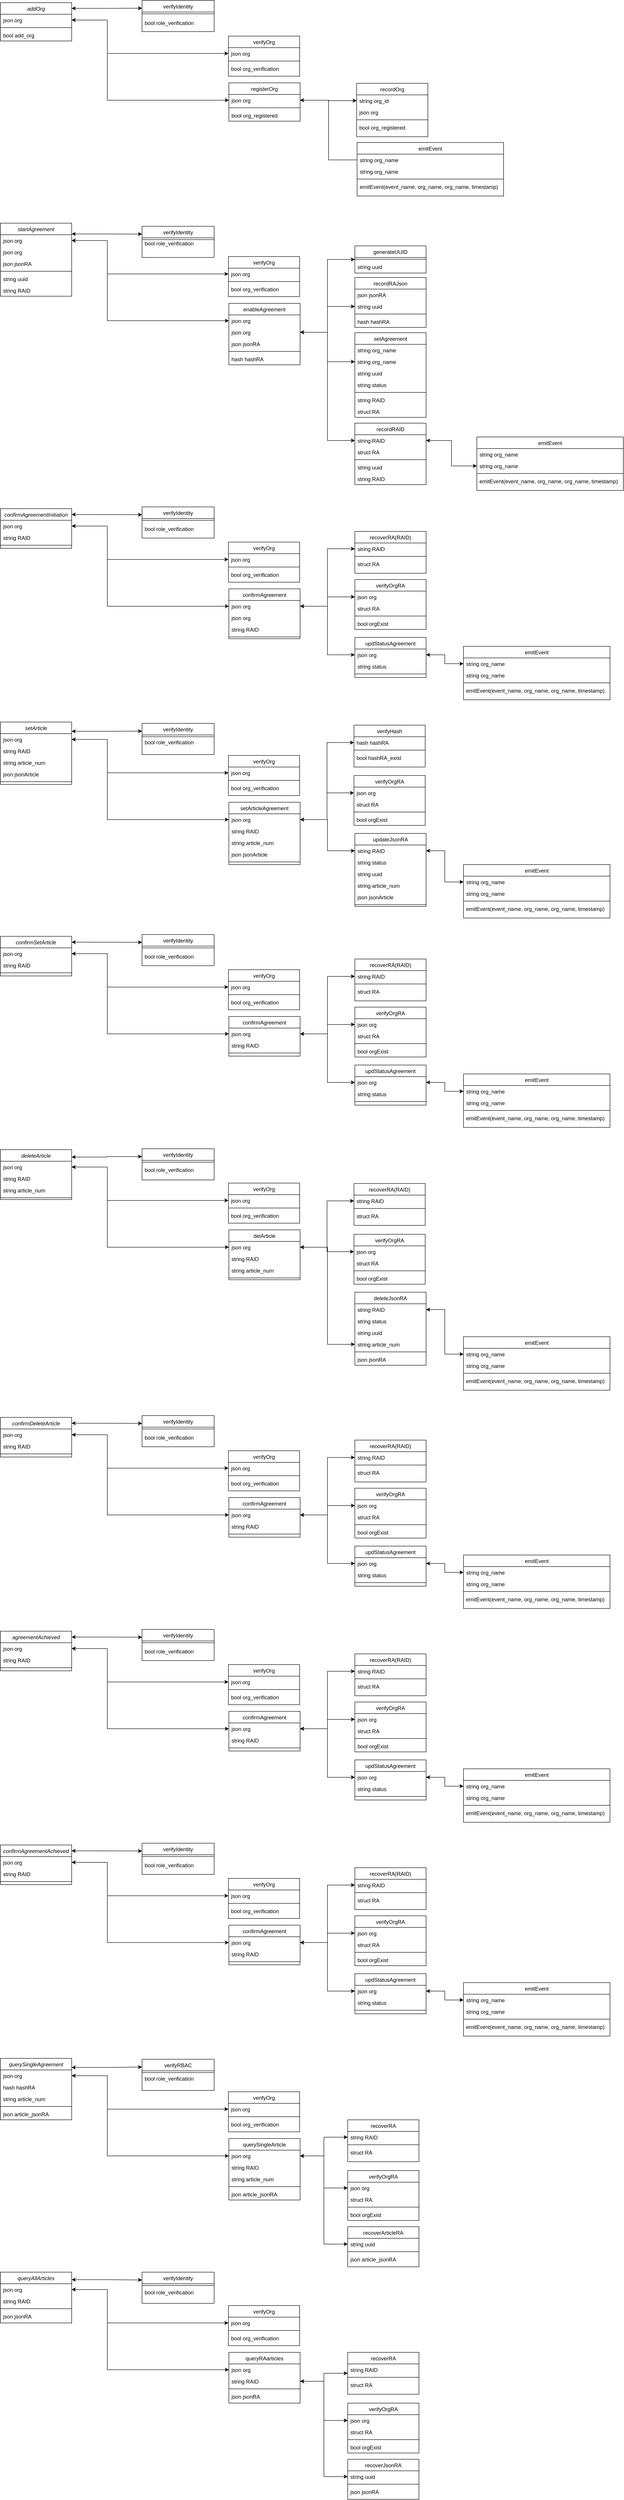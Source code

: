 <mxfile version="14.9.4" type="device"><diagram id="fu5LqYrUlST7LbJfI6wL" name="Page-1"><mxGraphModel dx="1583" dy="1851" grid="1" gridSize="10" guides="1" tooltips="1" connect="1" arrows="1" fold="1" page="1" pageScale="1" pageWidth="850" pageHeight="1100" math="0" shadow="0"><root><mxCell id="0"/><mxCell id="1" parent="0"/><mxCell id="dlbjX3CBBzjtC3kbLP1D-1" value="" style="group" vertex="1" connectable="0" parent="1"><mxGeometry y="-1100" width="1130" height="441" as="geometry"/></mxCell><mxCell id="dlbjX3CBBzjtC3kbLP1D-2" value="addOrg" style="swimlane;fontStyle=2;align=center;verticalAlign=top;childLayout=stackLayout;horizontal=1;startSize=26;horizontalStack=0;resizeParent=1;resizeLast=0;collapsible=1;marginBottom=0;rounded=0;shadow=0;strokeWidth=1;" vertex="1" parent="dlbjX3CBBzjtC3kbLP1D-1"><mxGeometry y="5" width="160" height="86" as="geometry"><mxRectangle x="230" y="140" width="160" height="26" as="alternateBounds"/></mxGeometry></mxCell><mxCell id="dlbjX3CBBzjtC3kbLP1D-3" value="json org" style="text;align=left;verticalAlign=top;spacingLeft=4;spacingRight=4;overflow=hidden;rotatable=0;points=[[0,0.5],[1,0.5]];portConstraint=eastwest;" vertex="1" parent="dlbjX3CBBzjtC3kbLP1D-2"><mxGeometry y="26" width="160" height="26" as="geometry"/></mxCell><mxCell id="dlbjX3CBBzjtC3kbLP1D-4" value="" style="line;html=1;strokeWidth=1;align=left;verticalAlign=middle;spacingTop=-1;spacingLeft=3;spacingRight=3;rotatable=0;labelPosition=right;points=[];portConstraint=eastwest;" vertex="1" parent="dlbjX3CBBzjtC3kbLP1D-2"><mxGeometry y="52" width="160" height="8" as="geometry"/></mxCell><mxCell id="dlbjX3CBBzjtC3kbLP1D-5" value="bool add_org" style="text;align=left;verticalAlign=top;spacingLeft=4;spacingRight=4;overflow=hidden;rotatable=0;points=[[0,0.5],[1,0.5]];portConstraint=eastwest;" vertex="1" parent="dlbjX3CBBzjtC3kbLP1D-2"><mxGeometry y="60" width="160" height="26" as="geometry"/></mxCell><mxCell id="dlbjX3CBBzjtC3kbLP1D-6" value="verifyIdentity" style="swimlane;fontStyle=0;align=center;verticalAlign=top;childLayout=stackLayout;horizontal=1;startSize=26;horizontalStack=0;resizeParent=1;resizeLast=0;collapsible=1;marginBottom=0;rounded=0;shadow=0;strokeWidth=1;" vertex="1" parent="dlbjX3CBBzjtC3kbLP1D-1"><mxGeometry x="318" width="162" height="70" as="geometry"><mxRectangle x="340" y="380" width="170" height="26" as="alternateBounds"/></mxGeometry></mxCell><mxCell id="dlbjX3CBBzjtC3kbLP1D-7" value="" style="line;html=1;strokeWidth=1;align=left;verticalAlign=middle;spacingTop=-1;spacingLeft=3;spacingRight=3;rotatable=0;labelPosition=right;points=[];portConstraint=eastwest;" vertex="1" parent="dlbjX3CBBzjtC3kbLP1D-6"><mxGeometry y="26" width="162" height="8" as="geometry"/></mxCell><mxCell id="dlbjX3CBBzjtC3kbLP1D-8" style="edgeStyle=orthogonalEdgeStyle;rounded=0;orthogonalLoop=1;jettySize=auto;html=1;exitX=1;exitY=0.148;exitDx=0;exitDy=0;entryX=0;entryY=0.25;entryDx=0;entryDy=0;exitPerimeter=0;endArrow=classic;endFill=1;startArrow=classic;startFill=1;" edge="1" parent="dlbjX3CBBzjtC3kbLP1D-1" source="dlbjX3CBBzjtC3kbLP1D-2" target="dlbjX3CBBzjtC3kbLP1D-6"><mxGeometry relative="1" as="geometry"/></mxCell><mxCell id="dlbjX3CBBzjtC3kbLP1D-9" value="verifyOrg" style="swimlane;fontStyle=0;align=center;verticalAlign=top;childLayout=stackLayout;horizontal=1;startSize=26;horizontalStack=0;resizeParent=1;resizeLast=0;collapsible=1;marginBottom=0;rounded=0;shadow=0;strokeWidth=1;" vertex="1" parent="dlbjX3CBBzjtC3kbLP1D-1"><mxGeometry x="512" y="80" width="160" height="90" as="geometry"><mxRectangle x="550" y="140" width="160" height="26" as="alternateBounds"/></mxGeometry></mxCell><mxCell id="dlbjX3CBBzjtC3kbLP1D-10" value="json org" style="text;align=left;verticalAlign=top;spacingLeft=4;spacingRight=4;overflow=hidden;rotatable=0;points=[[0,0.5],[1,0.5]];portConstraint=eastwest;" vertex="1" parent="dlbjX3CBBzjtC3kbLP1D-9"><mxGeometry y="26" width="160" height="26" as="geometry"/></mxCell><mxCell id="dlbjX3CBBzjtC3kbLP1D-11" value="" style="line;html=1;strokeWidth=1;align=left;verticalAlign=middle;spacingTop=-1;spacingLeft=3;spacingRight=3;rotatable=0;labelPosition=right;points=[];portConstraint=eastwest;" vertex="1" parent="dlbjX3CBBzjtC3kbLP1D-9"><mxGeometry y="52" width="160" height="8" as="geometry"/></mxCell><mxCell id="dlbjX3CBBzjtC3kbLP1D-12" value="bool org_verification" style="text;align=left;verticalAlign=top;spacingLeft=4;spacingRight=4;overflow=hidden;rotatable=0;points=[[0,0.5],[1,0.5]];portConstraint=eastwest;" vertex="1" parent="dlbjX3CBBzjtC3kbLP1D-9"><mxGeometry y="60" width="160" height="20" as="geometry"/></mxCell><mxCell id="dlbjX3CBBzjtC3kbLP1D-13" value="bool role_verification" style="text;align=left;verticalAlign=top;spacingLeft=4;spacingRight=4;overflow=hidden;rotatable=0;points=[[0,0.5],[1,0.5]];portConstraint=eastwest;" vertex="1" parent="dlbjX3CBBzjtC3kbLP1D-1"><mxGeometry x="318" y="37" width="160" height="26" as="geometry"/></mxCell><mxCell id="dlbjX3CBBzjtC3kbLP1D-14" value="registerOrg" style="swimlane;fontStyle=0;align=center;verticalAlign=top;childLayout=stackLayout;horizontal=1;startSize=26;horizontalStack=0;resizeParent=1;resizeLast=0;collapsible=1;marginBottom=0;rounded=0;shadow=0;strokeWidth=1;" vertex="1" parent="dlbjX3CBBzjtC3kbLP1D-1"><mxGeometry x="513" y="185" width="160" height="86" as="geometry"><mxRectangle x="550" y="140" width="160" height="26" as="alternateBounds"/></mxGeometry></mxCell><mxCell id="dlbjX3CBBzjtC3kbLP1D-15" value="json org" style="text;align=left;verticalAlign=top;spacingLeft=4;spacingRight=4;overflow=hidden;rotatable=0;points=[[0,0.5],[1,0.5]];portConstraint=eastwest;" vertex="1" parent="dlbjX3CBBzjtC3kbLP1D-14"><mxGeometry y="26" width="160" height="26" as="geometry"/></mxCell><mxCell id="dlbjX3CBBzjtC3kbLP1D-16" value="" style="line;html=1;strokeWidth=1;align=left;verticalAlign=middle;spacingTop=-1;spacingLeft=3;spacingRight=3;rotatable=0;labelPosition=right;points=[];portConstraint=eastwest;" vertex="1" parent="dlbjX3CBBzjtC3kbLP1D-14"><mxGeometry y="52" width="160" height="8" as="geometry"/></mxCell><mxCell id="dlbjX3CBBzjtC3kbLP1D-17" value="bool org_registered" style="text;align=left;verticalAlign=top;spacingLeft=4;spacingRight=4;overflow=hidden;rotatable=0;points=[[0,0.5],[1,0.5]];portConstraint=eastwest;" vertex="1" parent="dlbjX3CBBzjtC3kbLP1D-14"><mxGeometry y="60" width="160" height="26" as="geometry"/></mxCell><mxCell id="dlbjX3CBBzjtC3kbLP1D-18" style="edgeStyle=orthogonalEdgeStyle;rounded=0;orthogonalLoop=1;jettySize=auto;html=1;exitX=1;exitY=0.5;exitDx=0;exitDy=0;entryX=0;entryY=0.5;entryDx=0;entryDy=0;startArrow=classic;startFill=1;" edge="1" parent="dlbjX3CBBzjtC3kbLP1D-1" source="dlbjX3CBBzjtC3kbLP1D-3" target="dlbjX3CBBzjtC3kbLP1D-15"><mxGeometry relative="1" as="geometry"><mxPoint x="198" y="95.5" as="sourcePoint"/><mxPoint x="328" y="27.5" as="targetPoint"/><Array as="points"><mxPoint x="240" y="44"/><mxPoint x="240" y="224"/></Array></mxGeometry></mxCell><mxCell id="dlbjX3CBBzjtC3kbLP1D-19" style="edgeStyle=orthogonalEdgeStyle;rounded=0;orthogonalLoop=1;jettySize=auto;html=1;exitX=0;exitY=0.5;exitDx=0;exitDy=0;entryX=1;entryY=0.5;entryDx=0;entryDy=0;startArrow=classic;startFill=1;endArrow=classic;endFill=1;" edge="1" parent="dlbjX3CBBzjtC3kbLP1D-1" source="dlbjX3CBBzjtC3kbLP1D-10" target="dlbjX3CBBzjtC3kbLP1D-3"><mxGeometry relative="1" as="geometry"><Array as="points"><mxPoint x="240" y="119"/><mxPoint x="240" y="44"/></Array></mxGeometry></mxCell><mxCell id="dlbjX3CBBzjtC3kbLP1D-20" value="recordOrg" style="swimlane;fontStyle=0;align=center;verticalAlign=top;childLayout=stackLayout;horizontal=1;startSize=26;horizontalStack=0;resizeParent=1;resizeLast=0;collapsible=1;marginBottom=0;rounded=0;shadow=0;strokeWidth=1;" vertex="1" parent="dlbjX3CBBzjtC3kbLP1D-1"><mxGeometry x="800" y="186" width="160" height="120" as="geometry"><mxRectangle x="550" y="140" width="160" height="26" as="alternateBounds"/></mxGeometry></mxCell><mxCell id="dlbjX3CBBzjtC3kbLP1D-21" value="string org_id" style="text;align=left;verticalAlign=top;spacingLeft=4;spacingRight=4;overflow=hidden;rotatable=0;points=[[0,0.5],[1,0.5]];portConstraint=eastwest;" vertex="1" parent="dlbjX3CBBzjtC3kbLP1D-20"><mxGeometry y="26" width="160" height="26" as="geometry"/></mxCell><mxCell id="dlbjX3CBBzjtC3kbLP1D-22" value="json org" style="text;align=left;verticalAlign=top;spacingLeft=4;spacingRight=4;overflow=hidden;rotatable=0;points=[[0,0.5],[1,0.5]];portConstraint=eastwest;" vertex="1" parent="dlbjX3CBBzjtC3kbLP1D-20"><mxGeometry y="52" width="160" height="26" as="geometry"/></mxCell><mxCell id="dlbjX3CBBzjtC3kbLP1D-23" value="" style="line;html=1;strokeWidth=1;align=left;verticalAlign=middle;spacingTop=-1;spacingLeft=3;spacingRight=3;rotatable=0;labelPosition=right;points=[];portConstraint=eastwest;" vertex="1" parent="dlbjX3CBBzjtC3kbLP1D-20"><mxGeometry y="78" width="160" height="8" as="geometry"/></mxCell><mxCell id="dlbjX3CBBzjtC3kbLP1D-24" value="bool org_registered" style="text;align=left;verticalAlign=top;spacingLeft=4;spacingRight=4;overflow=hidden;rotatable=0;points=[[0,0.5],[1,0.5]];portConstraint=eastwest;" vertex="1" parent="dlbjX3CBBzjtC3kbLP1D-20"><mxGeometry y="86" width="160" height="26" as="geometry"/></mxCell><mxCell id="dlbjX3CBBzjtC3kbLP1D-25" value="emitEvent" style="swimlane;fontStyle=0;align=center;verticalAlign=top;childLayout=stackLayout;horizontal=1;startSize=26;horizontalStack=0;resizeParent=1;resizeLast=0;collapsible=1;marginBottom=0;rounded=0;shadow=0;strokeWidth=1;" vertex="1" parent="dlbjX3CBBzjtC3kbLP1D-1"><mxGeometry x="801" y="319" width="329" height="120" as="geometry"><mxRectangle x="550" y="140" width="160" height="26" as="alternateBounds"/></mxGeometry></mxCell><mxCell id="dlbjX3CBBzjtC3kbLP1D-26" value="string org_name" style="text;align=left;verticalAlign=top;spacingLeft=4;spacingRight=4;overflow=hidden;rotatable=0;points=[[0,0.5],[1,0.5]];portConstraint=eastwest;" vertex="1" parent="dlbjX3CBBzjtC3kbLP1D-25"><mxGeometry y="26" width="329" height="26" as="geometry"/></mxCell><mxCell id="dlbjX3CBBzjtC3kbLP1D-27" value="string org_name" style="text;align=left;verticalAlign=top;spacingLeft=4;spacingRight=4;overflow=hidden;rotatable=0;points=[[0,0.5],[1,0.5]];portConstraint=eastwest;" vertex="1" parent="dlbjX3CBBzjtC3kbLP1D-25"><mxGeometry y="52" width="329" height="26" as="geometry"/></mxCell><mxCell id="dlbjX3CBBzjtC3kbLP1D-28" value="" style="line;html=1;strokeWidth=1;align=left;verticalAlign=middle;spacingTop=-1;spacingLeft=3;spacingRight=3;rotatable=0;labelPosition=right;points=[];portConstraint=eastwest;" vertex="1" parent="dlbjX3CBBzjtC3kbLP1D-25"><mxGeometry y="78" width="329" height="8" as="geometry"/></mxCell><mxCell id="dlbjX3CBBzjtC3kbLP1D-29" value="emitEvent(event_name, org_name, org_name, timestamp)" style="text;align=left;verticalAlign=top;spacingLeft=4;spacingRight=4;overflow=hidden;rotatable=0;points=[[0,0.5],[1,0.5]];portConstraint=eastwest;" vertex="1" parent="dlbjX3CBBzjtC3kbLP1D-25"><mxGeometry y="86" width="329" height="26" as="geometry"/></mxCell><mxCell id="dlbjX3CBBzjtC3kbLP1D-30" style="edgeStyle=orthogonalEdgeStyle;rounded=0;orthogonalLoop=1;jettySize=auto;html=1;exitX=0;exitY=0.5;exitDx=0;exitDy=0;entryX=1;entryY=0.5;entryDx=0;entryDy=0;" edge="1" parent="dlbjX3CBBzjtC3kbLP1D-1" source="dlbjX3CBBzjtC3kbLP1D-26" target="dlbjX3CBBzjtC3kbLP1D-15"><mxGeometry relative="1" as="geometry"/></mxCell><mxCell id="dlbjX3CBBzjtC3kbLP1D-31" style="edgeStyle=orthogonalEdgeStyle;rounded=0;orthogonalLoop=1;jettySize=auto;html=1;exitX=1;exitY=0.5;exitDx=0;exitDy=0;entryX=0;entryY=0.5;entryDx=0;entryDy=0;" edge="1" parent="dlbjX3CBBzjtC3kbLP1D-1" source="dlbjX3CBBzjtC3kbLP1D-15" target="dlbjX3CBBzjtC3kbLP1D-21"><mxGeometry relative="1" as="geometry"/></mxCell><mxCell id="dlbjX3CBBzjtC3kbLP1D-32" value="startAgreement" style="swimlane;fontStyle=2;align=center;verticalAlign=top;childLayout=stackLayout;horizontal=1;startSize=26;horizontalStack=0;resizeParent=1;resizeLast=0;collapsible=1;marginBottom=0;rounded=0;shadow=0;strokeWidth=1;" vertex="1" parent="1"><mxGeometry y="-600" width="160" height="164" as="geometry"><mxRectangle x="230" y="140" width="160" height="26" as="alternateBounds"/></mxGeometry></mxCell><mxCell id="dlbjX3CBBzjtC3kbLP1D-33" value="json org" style="text;align=left;verticalAlign=top;spacingLeft=4;spacingRight=4;overflow=hidden;rotatable=0;points=[[0,0.5],[1,0.5]];portConstraint=eastwest;" vertex="1" parent="dlbjX3CBBzjtC3kbLP1D-32"><mxGeometry y="26" width="160" height="26" as="geometry"/></mxCell><mxCell id="dlbjX3CBBzjtC3kbLP1D-34" value="json org" style="text;align=left;verticalAlign=top;spacingLeft=4;spacingRight=4;overflow=hidden;rotatable=0;points=[[0,0.5],[1,0.5]];portConstraint=eastwest;" vertex="1" parent="dlbjX3CBBzjtC3kbLP1D-32"><mxGeometry y="52" width="160" height="26" as="geometry"/></mxCell><mxCell id="dlbjX3CBBzjtC3kbLP1D-35" value="json jsonRA" style="text;align=left;verticalAlign=top;spacingLeft=4;spacingRight=4;overflow=hidden;rotatable=0;points=[[0,0.5],[1,0.5]];portConstraint=eastwest;" vertex="1" parent="dlbjX3CBBzjtC3kbLP1D-32"><mxGeometry y="78" width="160" height="26" as="geometry"/></mxCell><mxCell id="dlbjX3CBBzjtC3kbLP1D-36" value="" style="line;html=1;strokeWidth=1;align=left;verticalAlign=middle;spacingTop=-1;spacingLeft=3;spacingRight=3;rotatable=0;labelPosition=right;points=[];portConstraint=eastwest;" vertex="1" parent="dlbjX3CBBzjtC3kbLP1D-32"><mxGeometry y="104" width="160" height="8" as="geometry"/></mxCell><mxCell id="dlbjX3CBBzjtC3kbLP1D-37" value="string uuid" style="text;align=left;verticalAlign=top;spacingLeft=4;spacingRight=4;overflow=hidden;rotatable=0;points=[[0,0.5],[1,0.5]];portConstraint=eastwest;" vertex="1" parent="dlbjX3CBBzjtC3kbLP1D-32"><mxGeometry y="112" width="160" height="26" as="geometry"/></mxCell><mxCell id="dlbjX3CBBzjtC3kbLP1D-465" value="string RAID" style="text;align=left;verticalAlign=top;spacingLeft=4;spacingRight=4;overflow=hidden;rotatable=0;points=[[0,0.5],[1,0.5]];portConstraint=eastwest;" vertex="1" parent="dlbjX3CBBzjtC3kbLP1D-32"><mxGeometry y="138" width="160" height="26" as="geometry"/></mxCell><mxCell id="dlbjX3CBBzjtC3kbLP1D-38" value="verifyIdentity" style="swimlane;fontStyle=0;align=center;verticalAlign=top;childLayout=stackLayout;horizontal=1;startSize=26;horizontalStack=0;resizeParent=1;resizeLast=0;collapsible=1;marginBottom=0;rounded=0;shadow=0;strokeWidth=1;" vertex="1" parent="1"><mxGeometry x="318" y="-593" width="162" height="70" as="geometry"><mxRectangle x="340" y="380" width="170" height="26" as="alternateBounds"/></mxGeometry></mxCell><mxCell id="dlbjX3CBBzjtC3kbLP1D-39" value="" style="line;html=1;strokeWidth=1;align=left;verticalAlign=middle;spacingTop=-1;spacingLeft=3;spacingRight=3;rotatable=0;labelPosition=right;points=[];portConstraint=eastwest;" vertex="1" parent="dlbjX3CBBzjtC3kbLP1D-38"><mxGeometry y="26" width="162" height="8" as="geometry"/></mxCell><mxCell id="dlbjX3CBBzjtC3kbLP1D-40" style="edgeStyle=orthogonalEdgeStyle;rounded=0;orthogonalLoop=1;jettySize=auto;html=1;exitX=1;exitY=0.148;exitDx=0;exitDy=0;entryX=0;entryY=0.25;entryDx=0;entryDy=0;exitPerimeter=0;endArrow=classic;endFill=1;startArrow=classic;startFill=1;" edge="1" parent="1" source="dlbjX3CBBzjtC3kbLP1D-32" target="dlbjX3CBBzjtC3kbLP1D-38"><mxGeometry y="-600" as="geometry"/></mxCell><mxCell id="dlbjX3CBBzjtC3kbLP1D-41" value="verifyOrg" style="swimlane;fontStyle=0;align=center;verticalAlign=top;childLayout=stackLayout;horizontal=1;startSize=26;horizontalStack=0;resizeParent=1;resizeLast=0;collapsible=1;marginBottom=0;rounded=0;shadow=0;strokeWidth=1;" vertex="1" parent="1"><mxGeometry x="512" y="-525" width="160" height="90" as="geometry"><mxRectangle x="550" y="140" width="160" height="26" as="alternateBounds"/></mxGeometry></mxCell><mxCell id="dlbjX3CBBzjtC3kbLP1D-42" value="json org" style="text;align=left;verticalAlign=top;spacingLeft=4;spacingRight=4;overflow=hidden;rotatable=0;points=[[0,0.5],[1,0.5]];portConstraint=eastwest;" vertex="1" parent="dlbjX3CBBzjtC3kbLP1D-41"><mxGeometry y="26" width="160" height="26" as="geometry"/></mxCell><mxCell id="dlbjX3CBBzjtC3kbLP1D-43" value="" style="line;html=1;strokeWidth=1;align=left;verticalAlign=middle;spacingTop=-1;spacingLeft=3;spacingRight=3;rotatable=0;labelPosition=right;points=[];portConstraint=eastwest;" vertex="1" parent="dlbjX3CBBzjtC3kbLP1D-41"><mxGeometry y="52" width="160" height="8" as="geometry"/></mxCell><mxCell id="dlbjX3CBBzjtC3kbLP1D-44" value="bool org_verification" style="text;align=left;verticalAlign=top;spacingLeft=4;spacingRight=4;overflow=hidden;rotatable=0;points=[[0,0.5],[1,0.5]];portConstraint=eastwest;" vertex="1" parent="dlbjX3CBBzjtC3kbLP1D-41"><mxGeometry y="60" width="160" height="20" as="geometry"/></mxCell><mxCell id="dlbjX3CBBzjtC3kbLP1D-45" value="bool role_verification" style="text;align=left;verticalAlign=top;spacingLeft=4;spacingRight=4;overflow=hidden;rotatable=0;points=[[0,0.5],[1,0.5]];portConstraint=eastwest;" vertex="1" parent="1"><mxGeometry x="318" y="-568" width="160" height="26" as="geometry"/></mxCell><mxCell id="dlbjX3CBBzjtC3kbLP1D-46" value="enableAgreement" style="swimlane;fontStyle=0;align=center;verticalAlign=top;childLayout=stackLayout;horizontal=1;startSize=26;horizontalStack=0;resizeParent=1;resizeLast=0;collapsible=1;marginBottom=0;rounded=0;shadow=0;strokeWidth=1;" vertex="1" parent="1"><mxGeometry x="513" y="-420" width="160" height="138" as="geometry"><mxRectangle x="550" y="140" width="160" height="26" as="alternateBounds"/></mxGeometry></mxCell><mxCell id="dlbjX3CBBzjtC3kbLP1D-47" value="json org" style="text;align=left;verticalAlign=top;spacingLeft=4;spacingRight=4;overflow=hidden;rotatable=0;points=[[0,0.5],[1,0.5]];portConstraint=eastwest;" vertex="1" parent="dlbjX3CBBzjtC3kbLP1D-46"><mxGeometry y="26" width="160" height="26" as="geometry"/></mxCell><mxCell id="dlbjX3CBBzjtC3kbLP1D-48" value="json org" style="text;align=left;verticalAlign=top;spacingLeft=4;spacingRight=4;overflow=hidden;rotatable=0;points=[[0,0.5],[1,0.5]];portConstraint=eastwest;" vertex="1" parent="dlbjX3CBBzjtC3kbLP1D-46"><mxGeometry y="52" width="160" height="26" as="geometry"/></mxCell><mxCell id="dlbjX3CBBzjtC3kbLP1D-49" value="json jsonRA" style="text;align=left;verticalAlign=top;spacingLeft=4;spacingRight=4;overflow=hidden;rotatable=0;points=[[0,0.5],[1,0.5]];portConstraint=eastwest;" vertex="1" parent="dlbjX3CBBzjtC3kbLP1D-46"><mxGeometry y="78" width="160" height="26" as="geometry"/></mxCell><mxCell id="dlbjX3CBBzjtC3kbLP1D-50" value="" style="line;html=1;strokeWidth=1;align=left;verticalAlign=middle;spacingTop=-1;spacingLeft=3;spacingRight=3;rotatable=0;labelPosition=right;points=[];portConstraint=eastwest;" vertex="1" parent="dlbjX3CBBzjtC3kbLP1D-46"><mxGeometry y="104" width="160" height="8" as="geometry"/></mxCell><mxCell id="dlbjX3CBBzjtC3kbLP1D-51" value="hash hashRA" style="text;align=left;verticalAlign=top;spacingLeft=4;spacingRight=4;overflow=hidden;rotatable=0;points=[[0,0.5],[1,0.5]];portConstraint=eastwest;" vertex="1" parent="dlbjX3CBBzjtC3kbLP1D-46"><mxGeometry y="112" width="160" height="26" as="geometry"/></mxCell><mxCell id="dlbjX3CBBzjtC3kbLP1D-52" style="edgeStyle=orthogonalEdgeStyle;rounded=0;orthogonalLoop=1;jettySize=auto;html=1;exitX=1;exitY=0.5;exitDx=0;exitDy=0;entryX=0;entryY=0.5;entryDx=0;entryDy=0;startArrow=classic;startFill=1;" edge="1" parent="1" source="dlbjX3CBBzjtC3kbLP1D-33" target="dlbjX3CBBzjtC3kbLP1D-47"><mxGeometry y="-600" as="geometry"><mxPoint x="198" y="-509.5" as="sourcePoint"/><mxPoint x="328" y="-577.5" as="targetPoint"/><Array as="points"><mxPoint x="240" y="-561"/><mxPoint x="240" y="-381"/></Array></mxGeometry></mxCell><mxCell id="dlbjX3CBBzjtC3kbLP1D-53" style="edgeStyle=orthogonalEdgeStyle;rounded=0;orthogonalLoop=1;jettySize=auto;html=1;exitX=0;exitY=0.5;exitDx=0;exitDy=0;entryX=1;entryY=0.5;entryDx=0;entryDy=0;startArrow=classic;startFill=1;endArrow=classic;endFill=1;" edge="1" parent="1" source="dlbjX3CBBzjtC3kbLP1D-42" target="dlbjX3CBBzjtC3kbLP1D-33"><mxGeometry y="-600" as="geometry"><Array as="points"><mxPoint x="240" y="-486"/><mxPoint x="240" y="-561"/></Array></mxGeometry></mxCell><mxCell id="dlbjX3CBBzjtC3kbLP1D-54" style="edgeStyle=orthogonalEdgeStyle;rounded=0;orthogonalLoop=1;jettySize=auto;html=1;exitX=0;exitY=0.5;exitDx=0;exitDy=0;entryX=1;entryY=0.5;entryDx=0;entryDy=0;startArrow=classic;startFill=1;endArrow=classic;endFill=1;" edge="1" parent="1" source="dlbjX3CBBzjtC3kbLP1D-55" target="dlbjX3CBBzjtC3kbLP1D-48"><mxGeometry y="-600" as="geometry"/></mxCell><mxCell id="dlbjX3CBBzjtC3kbLP1D-55" value="generateUUID" style="swimlane;fontStyle=0;align=center;verticalAlign=top;childLayout=stackLayout;horizontal=1;startSize=26;horizontalStack=0;resizeParent=1;resizeLast=0;collapsible=1;marginBottom=0;rounded=0;shadow=0;strokeWidth=1;" vertex="1" parent="1"><mxGeometry x="796" y="-549" width="160" height="61" as="geometry"><mxRectangle x="550" y="140" width="160" height="26" as="alternateBounds"/></mxGeometry></mxCell><mxCell id="dlbjX3CBBzjtC3kbLP1D-56" value="" style="line;html=1;strokeWidth=1;align=left;verticalAlign=middle;spacingTop=-1;spacingLeft=3;spacingRight=3;rotatable=0;labelPosition=right;points=[];portConstraint=eastwest;" vertex="1" parent="dlbjX3CBBzjtC3kbLP1D-55"><mxGeometry y="26" width="160" height="8" as="geometry"/></mxCell><mxCell id="dlbjX3CBBzjtC3kbLP1D-57" value="string uuid" style="text;align=left;verticalAlign=top;spacingLeft=4;spacingRight=4;overflow=hidden;rotatable=0;points=[[0,0.5],[1,0.5]];portConstraint=eastwest;" vertex="1" parent="dlbjX3CBBzjtC3kbLP1D-55"><mxGeometry y="34" width="160" height="26" as="geometry"/></mxCell><mxCell id="dlbjX3CBBzjtC3kbLP1D-58" value="recordRAJson" style="swimlane;fontStyle=0;align=center;verticalAlign=top;childLayout=stackLayout;horizontal=1;startSize=26;horizontalStack=0;resizeParent=1;resizeLast=0;collapsible=1;marginBottom=0;rounded=0;shadow=0;strokeWidth=1;" vertex="1" parent="1"><mxGeometry x="796" y="-478" width="160" height="112" as="geometry"><mxRectangle x="550" y="140" width="160" height="26" as="alternateBounds"/></mxGeometry></mxCell><mxCell id="dlbjX3CBBzjtC3kbLP1D-59" value="json jsonRA" style="text;align=left;verticalAlign=top;spacingLeft=4;spacingRight=4;overflow=hidden;rotatable=0;points=[[0,0.5],[1,0.5]];portConstraint=eastwest;" vertex="1" parent="dlbjX3CBBzjtC3kbLP1D-58"><mxGeometry y="26" width="160" height="26" as="geometry"/></mxCell><mxCell id="dlbjX3CBBzjtC3kbLP1D-60" value="string uuid" style="text;align=left;verticalAlign=top;spacingLeft=4;spacingRight=4;overflow=hidden;rotatable=0;points=[[0,0.5],[1,0.5]];portConstraint=eastwest;" vertex="1" parent="dlbjX3CBBzjtC3kbLP1D-58"><mxGeometry y="52" width="160" height="26" as="geometry"/></mxCell><mxCell id="dlbjX3CBBzjtC3kbLP1D-61" value="" style="line;html=1;strokeWidth=1;align=left;verticalAlign=middle;spacingTop=-1;spacingLeft=3;spacingRight=3;rotatable=0;labelPosition=right;points=[];portConstraint=eastwest;" vertex="1" parent="dlbjX3CBBzjtC3kbLP1D-58"><mxGeometry y="78" width="160" height="8" as="geometry"/></mxCell><mxCell id="dlbjX3CBBzjtC3kbLP1D-62" value="hash hashRA" style="text;align=left;verticalAlign=top;spacingLeft=4;spacingRight=4;overflow=hidden;rotatable=0;points=[[0,0.5],[1,0.5]];portConstraint=eastwest;" vertex="1" parent="dlbjX3CBBzjtC3kbLP1D-58"><mxGeometry y="86" width="160" height="26" as="geometry"/></mxCell><mxCell id="dlbjX3CBBzjtC3kbLP1D-63" style="edgeStyle=orthogonalEdgeStyle;rounded=0;orthogonalLoop=1;jettySize=auto;html=1;exitX=0;exitY=0.5;exitDx=0;exitDy=0;entryX=1;entryY=0.5;entryDx=0;entryDy=0;startArrow=classic;startFill=1;endArrow=classic;endFill=1;" edge="1" parent="1" source="dlbjX3CBBzjtC3kbLP1D-60" target="dlbjX3CBBzjtC3kbLP1D-48"><mxGeometry y="-600" as="geometry"/></mxCell><mxCell id="dlbjX3CBBzjtC3kbLP1D-71" value="emitEvent" style="swimlane;fontStyle=0;align=center;verticalAlign=top;childLayout=stackLayout;horizontal=1;startSize=26;horizontalStack=0;resizeParent=1;resizeLast=0;collapsible=1;marginBottom=0;rounded=0;shadow=0;strokeWidth=1;" vertex="1" parent="1"><mxGeometry x="1070" y="-120" width="329" height="120" as="geometry"><mxRectangle x="550" y="140" width="160" height="26" as="alternateBounds"/></mxGeometry></mxCell><mxCell id="dlbjX3CBBzjtC3kbLP1D-72" value="string org_name" style="text;align=left;verticalAlign=top;spacingLeft=4;spacingRight=4;overflow=hidden;rotatable=0;points=[[0,0.5],[1,0.5]];portConstraint=eastwest;" vertex="1" parent="dlbjX3CBBzjtC3kbLP1D-71"><mxGeometry y="26" width="329" height="26" as="geometry"/></mxCell><mxCell id="dlbjX3CBBzjtC3kbLP1D-73" value="string org_name" style="text;align=left;verticalAlign=top;spacingLeft=4;spacingRight=4;overflow=hidden;rotatable=0;points=[[0,0.5],[1,0.5]];portConstraint=eastwest;" vertex="1" parent="dlbjX3CBBzjtC3kbLP1D-71"><mxGeometry y="52" width="329" height="26" as="geometry"/></mxCell><mxCell id="dlbjX3CBBzjtC3kbLP1D-74" value="" style="line;html=1;strokeWidth=1;align=left;verticalAlign=middle;spacingTop=-1;spacingLeft=3;spacingRight=3;rotatable=0;labelPosition=right;points=[];portConstraint=eastwest;" vertex="1" parent="dlbjX3CBBzjtC3kbLP1D-71"><mxGeometry y="78" width="329" height="8" as="geometry"/></mxCell><mxCell id="dlbjX3CBBzjtC3kbLP1D-75" value="emitEvent(event_name, org_name, org_name, timestamp)" style="text;align=left;verticalAlign=top;spacingLeft=4;spacingRight=4;overflow=hidden;rotatable=0;points=[[0,0.5],[1,0.5]];portConstraint=eastwest;" vertex="1" parent="dlbjX3CBBzjtC3kbLP1D-71"><mxGeometry y="86" width="329" height="26" as="geometry"/></mxCell><mxCell id="dlbjX3CBBzjtC3kbLP1D-79" value="setAgreement" style="swimlane;fontStyle=0;align=center;verticalAlign=top;childLayout=stackLayout;horizontal=1;startSize=26;horizontalStack=0;resizeParent=1;resizeLast=0;collapsible=1;marginBottom=0;rounded=0;shadow=0;strokeWidth=1;" vertex="1" parent="1"><mxGeometry x="796" y="-354" width="160" height="190" as="geometry"><mxRectangle x="550" y="140" width="160" height="26" as="alternateBounds"/></mxGeometry></mxCell><mxCell id="dlbjX3CBBzjtC3kbLP1D-80" value="string org_name" style="text;align=left;verticalAlign=top;spacingLeft=4;spacingRight=4;overflow=hidden;rotatable=0;points=[[0,0.5],[1,0.5]];portConstraint=eastwest;" vertex="1" parent="dlbjX3CBBzjtC3kbLP1D-79"><mxGeometry y="26" width="160" height="26" as="geometry"/></mxCell><mxCell id="dlbjX3CBBzjtC3kbLP1D-81" value="string org_name" style="text;align=left;verticalAlign=top;spacingLeft=4;spacingRight=4;overflow=hidden;rotatable=0;points=[[0,0.5],[1,0.5]];portConstraint=eastwest;" vertex="1" parent="dlbjX3CBBzjtC3kbLP1D-79"><mxGeometry y="52" width="160" height="26" as="geometry"/></mxCell><mxCell id="dlbjX3CBBzjtC3kbLP1D-84" value="string uuid" style="text;align=left;verticalAlign=top;spacingLeft=4;spacingRight=4;overflow=hidden;rotatable=0;points=[[0,0.5],[1,0.5]];portConstraint=eastwest;" vertex="1" parent="dlbjX3CBBzjtC3kbLP1D-79"><mxGeometry y="78" width="160" height="26" as="geometry"/></mxCell><mxCell id="dlbjX3CBBzjtC3kbLP1D-140" value="string status" style="text;align=left;verticalAlign=top;spacingLeft=4;spacingRight=4;overflow=hidden;rotatable=0;points=[[0,0.5],[1,0.5]];portConstraint=eastwest;" vertex="1" parent="dlbjX3CBBzjtC3kbLP1D-79"><mxGeometry y="104" width="160" height="26" as="geometry"/></mxCell><mxCell id="dlbjX3CBBzjtC3kbLP1D-82" value="" style="line;html=1;strokeWidth=1;align=left;verticalAlign=middle;spacingTop=-1;spacingLeft=3;spacingRight=3;rotatable=0;labelPosition=right;points=[];portConstraint=eastwest;" vertex="1" parent="dlbjX3CBBzjtC3kbLP1D-79"><mxGeometry y="130" width="160" height="8" as="geometry"/></mxCell><mxCell id="dlbjX3CBBzjtC3kbLP1D-83" value="string RAID" style="text;align=left;verticalAlign=top;spacingLeft=4;spacingRight=4;overflow=hidden;rotatable=0;points=[[0,0.5],[1,0.5]];portConstraint=eastwest;" vertex="1" parent="dlbjX3CBBzjtC3kbLP1D-79"><mxGeometry y="138" width="160" height="26" as="geometry"/></mxCell><mxCell id="dlbjX3CBBzjtC3kbLP1D-91" value="struct RA" style="text;align=left;verticalAlign=top;spacingLeft=4;spacingRight=4;overflow=hidden;rotatable=0;points=[[0,0.5],[1,0.5]];portConstraint=eastwest;" vertex="1" parent="dlbjX3CBBzjtC3kbLP1D-79"><mxGeometry y="164" width="160" height="26" as="geometry"/></mxCell><mxCell id="dlbjX3CBBzjtC3kbLP1D-86" value="recordRAID" style="swimlane;fontStyle=0;align=center;verticalAlign=top;childLayout=stackLayout;horizontal=1;startSize=26;horizontalStack=0;resizeParent=1;resizeLast=0;collapsible=1;marginBottom=0;rounded=0;shadow=0;strokeWidth=1;" vertex="1" parent="1"><mxGeometry x="796" y="-151" width="160" height="138" as="geometry"><mxRectangle x="550" y="140" width="160" height="26" as="alternateBounds"/></mxGeometry></mxCell><mxCell id="dlbjX3CBBzjtC3kbLP1D-87" value="string RAID" style="text;align=left;verticalAlign=top;spacingLeft=4;spacingRight=4;overflow=hidden;rotatable=0;points=[[0,0.5],[1,0.5]];portConstraint=eastwest;" vertex="1" parent="dlbjX3CBBzjtC3kbLP1D-86"><mxGeometry y="26" width="160" height="26" as="geometry"/></mxCell><mxCell id="dlbjX3CBBzjtC3kbLP1D-88" value="struct RA" style="text;align=left;verticalAlign=top;spacingLeft=4;spacingRight=4;overflow=hidden;rotatable=0;points=[[0,0.5],[1,0.5]];portConstraint=eastwest;" vertex="1" parent="dlbjX3CBBzjtC3kbLP1D-86"><mxGeometry y="52" width="160" height="26" as="geometry"/></mxCell><mxCell id="dlbjX3CBBzjtC3kbLP1D-89" value="" style="line;html=1;strokeWidth=1;align=left;verticalAlign=middle;spacingTop=-1;spacingLeft=3;spacingRight=3;rotatable=0;labelPosition=right;points=[];portConstraint=eastwest;" vertex="1" parent="dlbjX3CBBzjtC3kbLP1D-86"><mxGeometry y="78" width="160" height="8" as="geometry"/></mxCell><mxCell id="dlbjX3CBBzjtC3kbLP1D-90" value="string uuid" style="text;align=left;verticalAlign=top;spacingLeft=4;spacingRight=4;overflow=hidden;rotatable=0;points=[[0,0.5],[1,0.5]];portConstraint=eastwest;" vertex="1" parent="dlbjX3CBBzjtC3kbLP1D-86"><mxGeometry y="86" width="160" height="26" as="geometry"/></mxCell><mxCell id="dlbjX3CBBzjtC3kbLP1D-466" value="string RAID" style="text;align=left;verticalAlign=top;spacingLeft=4;spacingRight=4;overflow=hidden;rotatable=0;points=[[0,0.5],[1,0.5]];portConstraint=eastwest;" vertex="1" parent="dlbjX3CBBzjtC3kbLP1D-86"><mxGeometry y="112" width="160" height="26" as="geometry"/></mxCell><mxCell id="dlbjX3CBBzjtC3kbLP1D-97" style="edgeStyle=orthogonalEdgeStyle;rounded=0;orthogonalLoop=1;jettySize=auto;html=1;exitX=0;exitY=0.5;exitDx=0;exitDy=0;entryX=1;entryY=0.5;entryDx=0;entryDy=0;startArrow=classic;startFill=1;" edge="1" parent="1" source="dlbjX3CBBzjtC3kbLP1D-81" target="dlbjX3CBBzjtC3kbLP1D-48"><mxGeometry relative="1" as="geometry"/></mxCell><mxCell id="dlbjX3CBBzjtC3kbLP1D-98" style="edgeStyle=orthogonalEdgeStyle;rounded=0;orthogonalLoop=1;jettySize=auto;html=1;exitX=0;exitY=0.5;exitDx=0;exitDy=0;entryX=1;entryY=0.5;entryDx=0;entryDy=0;startArrow=classic;startFill=1;" edge="1" parent="1" source="dlbjX3CBBzjtC3kbLP1D-87" target="dlbjX3CBBzjtC3kbLP1D-48"><mxGeometry relative="1" as="geometry"/></mxCell><mxCell id="dlbjX3CBBzjtC3kbLP1D-99" style="edgeStyle=orthogonalEdgeStyle;rounded=0;orthogonalLoop=1;jettySize=auto;html=1;exitX=1;exitY=0.5;exitDx=0;exitDy=0;entryX=0;entryY=0.5;entryDx=0;entryDy=0;startArrow=classic;startFill=1;" edge="1" parent="1" source="dlbjX3CBBzjtC3kbLP1D-87" target="dlbjX3CBBzjtC3kbLP1D-73"><mxGeometry relative="1" as="geometry"/></mxCell><mxCell id="dlbjX3CBBzjtC3kbLP1D-192" style="edgeStyle=orthogonalEdgeStyle;rounded=0;orthogonalLoop=1;jettySize=auto;html=1;exitX=1;exitY=0.148;exitDx=0;exitDy=0;entryX=0;entryY=0.25;entryDx=0;entryDy=0;exitPerimeter=0;endArrow=classic;endFill=1;startArrow=classic;startFill=1;" edge="1" parent="1" source="dlbjX3CBBzjtC3kbLP1D-193" target="dlbjX3CBBzjtC3kbLP1D-200"><mxGeometry relative="1" as="geometry"/></mxCell><mxCell id="dlbjX3CBBzjtC3kbLP1D-193" value="setArticle" style="swimlane;fontStyle=2;align=center;verticalAlign=top;childLayout=stackLayout;horizontal=1;startSize=26;horizontalStack=0;resizeParent=1;resizeLast=0;collapsible=1;marginBottom=0;rounded=0;shadow=0;strokeWidth=1;" vertex="1" parent="1"><mxGeometry y="520" width="160" height="140" as="geometry"><mxRectangle x="230" y="140" width="160" height="26" as="alternateBounds"/></mxGeometry></mxCell><mxCell id="dlbjX3CBBzjtC3kbLP1D-194" value="json org" style="text;align=left;verticalAlign=top;spacingLeft=4;spacingRight=4;overflow=hidden;rotatable=0;points=[[0,0.5],[1,0.5]];portConstraint=eastwest;" vertex="1" parent="dlbjX3CBBzjtC3kbLP1D-193"><mxGeometry y="26" width="160" height="26" as="geometry"/></mxCell><mxCell id="dlbjX3CBBzjtC3kbLP1D-195" value="string RAID" style="text;align=left;verticalAlign=top;spacingLeft=4;spacingRight=4;overflow=hidden;rotatable=0;points=[[0,0.5],[1,0.5]];portConstraint=eastwest;" vertex="1" parent="dlbjX3CBBzjtC3kbLP1D-193"><mxGeometry y="52" width="160" height="26" as="geometry"/></mxCell><mxCell id="dlbjX3CBBzjtC3kbLP1D-196" value="string article_num" style="text;align=left;verticalAlign=top;spacingLeft=4;spacingRight=4;overflow=hidden;rotatable=0;points=[[0,0.5],[1,0.5]];portConstraint=eastwest;" vertex="1" parent="dlbjX3CBBzjtC3kbLP1D-193"><mxGeometry y="78" width="160" height="26" as="geometry"/></mxCell><mxCell id="dlbjX3CBBzjtC3kbLP1D-197" value="json jsonArticle" style="text;align=left;verticalAlign=top;spacingLeft=4;spacingRight=4;overflow=hidden;rotatable=0;points=[[0,0.5],[1,0.5]];portConstraint=eastwest;" vertex="1" parent="dlbjX3CBBzjtC3kbLP1D-193"><mxGeometry y="104" width="160" height="26" as="geometry"/></mxCell><mxCell id="dlbjX3CBBzjtC3kbLP1D-198" value="" style="line;html=1;strokeWidth=1;align=left;verticalAlign=middle;spacingTop=-1;spacingLeft=3;spacingRight=3;rotatable=0;labelPosition=right;points=[];portConstraint=eastwest;" vertex="1" parent="dlbjX3CBBzjtC3kbLP1D-193"><mxGeometry y="130" width="160" height="8" as="geometry"/></mxCell><mxCell id="dlbjX3CBBzjtC3kbLP1D-200" value="verifyIdentity" style="swimlane;fontStyle=0;align=center;verticalAlign=top;childLayout=stackLayout;horizontal=1;startSize=26;horizontalStack=0;resizeParent=1;resizeLast=0;collapsible=1;marginBottom=0;rounded=0;shadow=0;strokeWidth=1;" vertex="1" parent="1"><mxGeometry x="318" y="523" width="162" height="70" as="geometry"><mxRectangle x="340" y="380" width="170" height="26" as="alternateBounds"/></mxGeometry></mxCell><mxCell id="dlbjX3CBBzjtC3kbLP1D-201" value="" style="line;html=1;strokeWidth=1;align=left;verticalAlign=middle;spacingTop=-1;spacingLeft=3;spacingRight=3;rotatable=0;labelPosition=right;points=[];portConstraint=eastwest;" vertex="1" parent="dlbjX3CBBzjtC3kbLP1D-200"><mxGeometry y="26" width="162" height="8" as="geometry"/></mxCell><mxCell id="dlbjX3CBBzjtC3kbLP1D-202" value="verifyOrg" style="swimlane;fontStyle=0;align=center;verticalAlign=top;childLayout=stackLayout;horizontal=1;startSize=26;horizontalStack=0;resizeParent=1;resizeLast=0;collapsible=1;marginBottom=0;rounded=0;shadow=0;strokeWidth=1;" vertex="1" parent="1"><mxGeometry x="512" y="595" width="160" height="90" as="geometry"><mxRectangle x="550" y="140" width="160" height="26" as="alternateBounds"/></mxGeometry></mxCell><mxCell id="dlbjX3CBBzjtC3kbLP1D-203" value="json org" style="text;align=left;verticalAlign=top;spacingLeft=4;spacingRight=4;overflow=hidden;rotatable=0;points=[[0,0.5],[1,0.5]];portConstraint=eastwest;" vertex="1" parent="dlbjX3CBBzjtC3kbLP1D-202"><mxGeometry y="26" width="160" height="26" as="geometry"/></mxCell><mxCell id="dlbjX3CBBzjtC3kbLP1D-204" value="" style="line;html=1;strokeWidth=1;align=left;verticalAlign=middle;spacingTop=-1;spacingLeft=3;spacingRight=3;rotatable=0;labelPosition=right;points=[];portConstraint=eastwest;" vertex="1" parent="dlbjX3CBBzjtC3kbLP1D-202"><mxGeometry y="52" width="160" height="8" as="geometry"/></mxCell><mxCell id="dlbjX3CBBzjtC3kbLP1D-205" value="bool org_verification" style="text;align=left;verticalAlign=top;spacingLeft=4;spacingRight=4;overflow=hidden;rotatable=0;points=[[0,0.5],[1,0.5]];portConstraint=eastwest;" vertex="1" parent="dlbjX3CBBzjtC3kbLP1D-202"><mxGeometry y="60" width="160" height="20" as="geometry"/></mxCell><mxCell id="dlbjX3CBBzjtC3kbLP1D-206" value="bool role_verification" style="text;align=left;verticalAlign=top;spacingLeft=4;spacingRight=4;overflow=hidden;rotatable=0;points=[[0,0.5],[1,0.5]];portConstraint=eastwest;" vertex="1" parent="1"><mxGeometry x="318" y="552" width="160" height="26" as="geometry"/></mxCell><mxCell id="dlbjX3CBBzjtC3kbLP1D-207" value="setArticleAgreement" style="swimlane;fontStyle=0;align=center;verticalAlign=top;childLayout=stackLayout;horizontal=1;startSize=26;horizontalStack=0;resizeParent=1;resizeLast=0;collapsible=1;marginBottom=0;rounded=0;shadow=0;strokeWidth=1;" vertex="1" parent="1"><mxGeometry x="513" y="700" width="160" height="140" as="geometry"><mxRectangle x="550" y="140" width="160" height="26" as="alternateBounds"/></mxGeometry></mxCell><mxCell id="dlbjX3CBBzjtC3kbLP1D-208" value="json org" style="text;align=left;verticalAlign=top;spacingLeft=4;spacingRight=4;overflow=hidden;rotatable=0;points=[[0,0.5],[1,0.5]];portConstraint=eastwest;" vertex="1" parent="dlbjX3CBBzjtC3kbLP1D-207"><mxGeometry y="26" width="160" height="26" as="geometry"/></mxCell><mxCell id="dlbjX3CBBzjtC3kbLP1D-209" value="string RAID" style="text;align=left;verticalAlign=top;spacingLeft=4;spacingRight=4;overflow=hidden;rotatable=0;points=[[0,0.5],[1,0.5]];portConstraint=eastwest;" vertex="1" parent="dlbjX3CBBzjtC3kbLP1D-207"><mxGeometry y="52" width="160" height="26" as="geometry"/></mxCell><mxCell id="dlbjX3CBBzjtC3kbLP1D-210" value="string article_num" style="text;align=left;verticalAlign=top;spacingLeft=4;spacingRight=4;overflow=hidden;rotatable=0;points=[[0,0.5],[1,0.5]];portConstraint=eastwest;" vertex="1" parent="dlbjX3CBBzjtC3kbLP1D-207"><mxGeometry y="78" width="160" height="26" as="geometry"/></mxCell><mxCell id="dlbjX3CBBzjtC3kbLP1D-211" value="json jsonArticle" style="text;align=left;verticalAlign=top;spacingLeft=4;spacingRight=4;overflow=hidden;rotatable=0;points=[[0,0.5],[1,0.5]];portConstraint=eastwest;" vertex="1" parent="dlbjX3CBBzjtC3kbLP1D-207"><mxGeometry y="104" width="160" height="26" as="geometry"/></mxCell><mxCell id="dlbjX3CBBzjtC3kbLP1D-212" value="" style="line;html=1;strokeWidth=1;align=left;verticalAlign=middle;spacingTop=-1;spacingLeft=3;spacingRight=3;rotatable=0;labelPosition=right;points=[];portConstraint=eastwest;" vertex="1" parent="dlbjX3CBBzjtC3kbLP1D-207"><mxGeometry y="130" width="160" height="8" as="geometry"/></mxCell><mxCell id="dlbjX3CBBzjtC3kbLP1D-214" style="edgeStyle=orthogonalEdgeStyle;rounded=0;orthogonalLoop=1;jettySize=auto;html=1;exitX=1;exitY=0.5;exitDx=0;exitDy=0;entryX=0;entryY=0.5;entryDx=0;entryDy=0;startArrow=classic;startFill=1;" edge="1" parent="1" source="dlbjX3CBBzjtC3kbLP1D-194" target="dlbjX3CBBzjtC3kbLP1D-208"><mxGeometry relative="1" as="geometry"><mxPoint x="198" y="610.5" as="sourcePoint"/><mxPoint x="328" y="542.5" as="targetPoint"/><Array as="points"><mxPoint x="240" y="559"/><mxPoint x="240" y="739"/></Array></mxGeometry></mxCell><mxCell id="dlbjX3CBBzjtC3kbLP1D-215" style="edgeStyle=orthogonalEdgeStyle;rounded=0;orthogonalLoop=1;jettySize=auto;html=1;exitX=0;exitY=0.5;exitDx=0;exitDy=0;entryX=1;entryY=0.5;entryDx=0;entryDy=0;startArrow=classic;startFill=1;endArrow=classic;endFill=1;" edge="1" parent="1" source="dlbjX3CBBzjtC3kbLP1D-203" target="dlbjX3CBBzjtC3kbLP1D-194"><mxGeometry relative="1" as="geometry"><Array as="points"><mxPoint x="240" y="634"/><mxPoint x="240" y="559"/></Array></mxGeometry></mxCell><mxCell id="dlbjX3CBBzjtC3kbLP1D-232" value="verifyHash" style="swimlane;fontStyle=0;align=center;verticalAlign=top;childLayout=stackLayout;horizontal=1;startSize=26;horizontalStack=0;resizeParent=1;resizeLast=0;collapsible=1;marginBottom=0;rounded=0;shadow=0;strokeWidth=1;" vertex="1" parent="1"><mxGeometry x="794" y="527" width="160" height="94" as="geometry"><mxRectangle x="550" y="140" width="160" height="26" as="alternateBounds"/></mxGeometry></mxCell><mxCell id="dlbjX3CBBzjtC3kbLP1D-233" value="hash hashRA" style="text;align=left;verticalAlign=top;spacingLeft=4;spacingRight=4;overflow=hidden;rotatable=0;points=[[0,0.5],[1,0.5]];portConstraint=eastwest;" vertex="1" parent="dlbjX3CBBzjtC3kbLP1D-232"><mxGeometry y="26" width="160" height="26" as="geometry"/></mxCell><mxCell id="dlbjX3CBBzjtC3kbLP1D-234" value="" style="line;html=1;strokeWidth=1;align=left;verticalAlign=middle;spacingTop=-1;spacingLeft=3;spacingRight=3;rotatable=0;labelPosition=right;points=[];portConstraint=eastwest;" vertex="1" parent="dlbjX3CBBzjtC3kbLP1D-232"><mxGeometry y="52" width="160" height="8" as="geometry"/></mxCell><mxCell id="dlbjX3CBBzjtC3kbLP1D-235" value="bool hashRA_exist" style="text;align=left;verticalAlign=top;spacingLeft=4;spacingRight=4;overflow=hidden;rotatable=0;points=[[0,0.5],[1,0.5]];portConstraint=eastwest;" vertex="1" parent="dlbjX3CBBzjtC3kbLP1D-232"><mxGeometry y="60" width="160" height="26" as="geometry"/></mxCell><mxCell id="dlbjX3CBBzjtC3kbLP1D-236" value="updateJsonRA" style="swimlane;fontStyle=0;align=center;verticalAlign=top;childLayout=stackLayout;horizontal=1;startSize=26;horizontalStack=0;resizeParent=1;resizeLast=0;collapsible=1;marginBottom=0;rounded=0;shadow=0;strokeWidth=1;" vertex="1" parent="1"><mxGeometry x="796" y="770" width="160" height="164" as="geometry"><mxRectangle x="550" y="140" width="160" height="26" as="alternateBounds"/></mxGeometry></mxCell><mxCell id="dlbjX3CBBzjtC3kbLP1D-237" value="string RAID" style="text;align=left;verticalAlign=top;spacingLeft=4;spacingRight=4;overflow=hidden;rotatable=0;points=[[0,0.5],[1,0.5]];portConstraint=eastwest;" vertex="1" parent="dlbjX3CBBzjtC3kbLP1D-236"><mxGeometry y="26" width="160" height="26" as="geometry"/></mxCell><mxCell id="dlbjX3CBBzjtC3kbLP1D-252" value="string status" style="text;align=left;verticalAlign=top;spacingLeft=4;spacingRight=4;overflow=hidden;rotatable=0;points=[[0,0.5],[1,0.5]];portConstraint=eastwest;" vertex="1" parent="dlbjX3CBBzjtC3kbLP1D-236"><mxGeometry y="52" width="160" height="26" as="geometry"/></mxCell><mxCell id="dlbjX3CBBzjtC3kbLP1D-361" value="string uuid" style="text;align=left;verticalAlign=top;spacingLeft=4;spacingRight=4;overflow=hidden;rotatable=0;points=[[0,0.5],[1,0.5]];portConstraint=eastwest;" vertex="1" parent="dlbjX3CBBzjtC3kbLP1D-236"><mxGeometry y="78" width="160" height="26" as="geometry"/></mxCell><mxCell id="dlbjX3CBBzjtC3kbLP1D-253" value="string article_num" style="text;align=left;verticalAlign=top;spacingLeft=4;spacingRight=4;overflow=hidden;rotatable=0;points=[[0,0.5],[1,0.5]];portConstraint=eastwest;" vertex="1" parent="dlbjX3CBBzjtC3kbLP1D-236"><mxGeometry y="104" width="160" height="26" as="geometry"/></mxCell><mxCell id="dlbjX3CBBzjtC3kbLP1D-238" value="json jsonArticle" style="text;align=left;verticalAlign=top;spacingLeft=4;spacingRight=4;overflow=hidden;rotatable=0;points=[[0,0.5],[1,0.5]];portConstraint=eastwest;" vertex="1" parent="dlbjX3CBBzjtC3kbLP1D-236"><mxGeometry y="130" width="160" height="26" as="geometry"/></mxCell><mxCell id="dlbjX3CBBzjtC3kbLP1D-239" value="" style="line;html=1;strokeWidth=1;align=left;verticalAlign=middle;spacingTop=-1;spacingLeft=3;spacingRight=3;rotatable=0;labelPosition=right;points=[];portConstraint=eastwest;" vertex="1" parent="dlbjX3CBBzjtC3kbLP1D-236"><mxGeometry y="156" width="160" height="8" as="geometry"/></mxCell><mxCell id="dlbjX3CBBzjtC3kbLP1D-241" style="edgeStyle=orthogonalEdgeStyle;rounded=0;orthogonalLoop=1;jettySize=auto;html=1;exitX=1;exitY=0.5;exitDx=0;exitDy=0;entryX=0;entryY=0.5;entryDx=0;entryDy=0;startArrow=classic;startFill=1;endArrow=classic;endFill=1;" edge="1" parent="1" source="dlbjX3CBBzjtC3kbLP1D-208" target="dlbjX3CBBzjtC3kbLP1D-233"><mxGeometry relative="1" as="geometry"/></mxCell><mxCell id="dlbjX3CBBzjtC3kbLP1D-242" style="edgeStyle=orthogonalEdgeStyle;rounded=0;orthogonalLoop=1;jettySize=auto;html=1;exitX=0;exitY=0.5;exitDx=0;exitDy=0;entryX=1;entryY=0.5;entryDx=0;entryDy=0;startArrow=classic;startFill=1;endArrow=classic;endFill=1;" edge="1" parent="1" source="dlbjX3CBBzjtC3kbLP1D-237" target="dlbjX3CBBzjtC3kbLP1D-208"><mxGeometry relative="1" as="geometry"/></mxCell><mxCell id="dlbjX3CBBzjtC3kbLP1D-246" value="emitEvent" style="swimlane;fontStyle=0;align=center;verticalAlign=top;childLayout=stackLayout;horizontal=1;startSize=26;horizontalStack=0;resizeParent=1;resizeLast=0;collapsible=1;marginBottom=0;rounded=0;shadow=0;strokeWidth=1;" vertex="1" parent="1"><mxGeometry x="1040" y="840" width="329" height="120" as="geometry"><mxRectangle x="550" y="140" width="160" height="26" as="alternateBounds"/></mxGeometry></mxCell><mxCell id="dlbjX3CBBzjtC3kbLP1D-247" value="string org_name" style="text;align=left;verticalAlign=top;spacingLeft=4;spacingRight=4;overflow=hidden;rotatable=0;points=[[0,0.5],[1,0.5]];portConstraint=eastwest;" vertex="1" parent="dlbjX3CBBzjtC3kbLP1D-246"><mxGeometry y="26" width="329" height="26" as="geometry"/></mxCell><mxCell id="dlbjX3CBBzjtC3kbLP1D-248" value="string org_name" style="text;align=left;verticalAlign=top;spacingLeft=4;spacingRight=4;overflow=hidden;rotatable=0;points=[[0,0.5],[1,0.5]];portConstraint=eastwest;" vertex="1" parent="dlbjX3CBBzjtC3kbLP1D-246"><mxGeometry y="52" width="329" height="26" as="geometry"/></mxCell><mxCell id="dlbjX3CBBzjtC3kbLP1D-249" value="" style="line;html=1;strokeWidth=1;align=left;verticalAlign=middle;spacingTop=-1;spacingLeft=3;spacingRight=3;rotatable=0;labelPosition=right;points=[];portConstraint=eastwest;" vertex="1" parent="dlbjX3CBBzjtC3kbLP1D-246"><mxGeometry y="78" width="329" height="8" as="geometry"/></mxCell><mxCell id="dlbjX3CBBzjtC3kbLP1D-250" value="emitEvent(event_name, org_name, org_name, timestamp)" style="text;align=left;verticalAlign=top;spacingLeft=4;spacingRight=4;overflow=hidden;rotatable=0;points=[[0,0.5],[1,0.5]];portConstraint=eastwest;" vertex="1" parent="dlbjX3CBBzjtC3kbLP1D-246"><mxGeometry y="86" width="329" height="26" as="geometry"/></mxCell><mxCell id="dlbjX3CBBzjtC3kbLP1D-254" value="verifyOrgRA" style="swimlane;fontStyle=0;align=center;verticalAlign=top;childLayout=stackLayout;horizontal=1;startSize=26;horizontalStack=0;resizeParent=1;resizeLast=0;collapsible=1;marginBottom=0;rounded=0;shadow=0;strokeWidth=1;" vertex="1" parent="1"><mxGeometry x="794" y="640" width="160" height="112" as="geometry"><mxRectangle x="550" y="140" width="160" height="26" as="alternateBounds"/></mxGeometry></mxCell><mxCell id="dlbjX3CBBzjtC3kbLP1D-255" value="json org" style="text;align=left;verticalAlign=top;spacingLeft=4;spacingRight=4;overflow=hidden;rotatable=0;points=[[0,0.5],[1,0.5]];portConstraint=eastwest;" vertex="1" parent="dlbjX3CBBzjtC3kbLP1D-254"><mxGeometry y="26" width="160" height="26" as="geometry"/></mxCell><mxCell id="dlbjX3CBBzjtC3kbLP1D-256" value="struct RA" style="text;align=left;verticalAlign=top;spacingLeft=4;spacingRight=4;overflow=hidden;rotatable=0;points=[[0,0.5],[1,0.5]];portConstraint=eastwest;" vertex="1" parent="dlbjX3CBBzjtC3kbLP1D-254"><mxGeometry y="52" width="160" height="26" as="geometry"/></mxCell><mxCell id="dlbjX3CBBzjtC3kbLP1D-257" value="" style="line;html=1;strokeWidth=1;align=left;verticalAlign=middle;spacingTop=-1;spacingLeft=3;spacingRight=3;rotatable=0;labelPosition=right;points=[];portConstraint=eastwest;" vertex="1" parent="dlbjX3CBBzjtC3kbLP1D-254"><mxGeometry y="78" width="160" height="8" as="geometry"/></mxCell><mxCell id="dlbjX3CBBzjtC3kbLP1D-258" value="bool orgExist" style="text;align=left;verticalAlign=top;spacingLeft=4;spacingRight=4;overflow=hidden;rotatable=0;points=[[0,0.5],[1,0.5]];portConstraint=eastwest;" vertex="1" parent="dlbjX3CBBzjtC3kbLP1D-254"><mxGeometry y="86" width="160" height="26" as="geometry"/></mxCell><mxCell id="dlbjX3CBBzjtC3kbLP1D-259" style="edgeStyle=orthogonalEdgeStyle;rounded=0;orthogonalLoop=1;jettySize=auto;html=1;exitX=0;exitY=0.5;exitDx=0;exitDy=0;entryX=1;entryY=0.5;entryDx=0;entryDy=0;startArrow=classic;startFill=1;" edge="1" parent="1" source="dlbjX3CBBzjtC3kbLP1D-255" target="dlbjX3CBBzjtC3kbLP1D-208"><mxGeometry relative="1" as="geometry"/></mxCell><mxCell id="dlbjX3CBBzjtC3kbLP1D-260" style="edgeStyle=orthogonalEdgeStyle;rounded=0;orthogonalLoop=1;jettySize=auto;html=1;exitX=0;exitY=0.5;exitDx=0;exitDy=0;entryX=1;entryY=0.5;entryDx=0;entryDy=0;startArrow=classic;startFill=1;" edge="1" parent="1" source="dlbjX3CBBzjtC3kbLP1D-247" target="dlbjX3CBBzjtC3kbLP1D-237"><mxGeometry relative="1" as="geometry"/></mxCell><mxCell id="dlbjX3CBBzjtC3kbLP1D-262" value="" style="group" vertex="1" connectable="0" parent="1"><mxGeometry y="40" width="1369" height="430" as="geometry"/></mxCell><mxCell id="dlbjX3CBBzjtC3kbLP1D-175" value="verifyOrgRA" style="swimlane;fontStyle=0;align=center;verticalAlign=top;childLayout=stackLayout;horizontal=1;startSize=26;horizontalStack=0;resizeParent=1;resizeLast=0;collapsible=1;marginBottom=0;rounded=0;shadow=0;strokeWidth=1;" vertex="1" parent="dlbjX3CBBzjtC3kbLP1D-262"><mxGeometry x="796" y="160" width="160" height="112" as="geometry"><mxRectangle x="550" y="140" width="160" height="26" as="alternateBounds"/></mxGeometry></mxCell><mxCell id="dlbjX3CBBzjtC3kbLP1D-176" value="json org" style="text;align=left;verticalAlign=top;spacingLeft=4;spacingRight=4;overflow=hidden;rotatable=0;points=[[0,0.5],[1,0.5]];portConstraint=eastwest;" vertex="1" parent="dlbjX3CBBzjtC3kbLP1D-175"><mxGeometry y="26" width="160" height="26" as="geometry"/></mxCell><mxCell id="dlbjX3CBBzjtC3kbLP1D-177" value="struct RA" style="text;align=left;verticalAlign=top;spacingLeft=4;spacingRight=4;overflow=hidden;rotatable=0;points=[[0,0.5],[1,0.5]];portConstraint=eastwest;" vertex="1" parent="dlbjX3CBBzjtC3kbLP1D-175"><mxGeometry y="52" width="160" height="26" as="geometry"/></mxCell><mxCell id="dlbjX3CBBzjtC3kbLP1D-178" value="" style="line;html=1;strokeWidth=1;align=left;verticalAlign=middle;spacingTop=-1;spacingLeft=3;spacingRight=3;rotatable=0;labelPosition=right;points=[];portConstraint=eastwest;" vertex="1" parent="dlbjX3CBBzjtC3kbLP1D-175"><mxGeometry y="78" width="160" height="8" as="geometry"/></mxCell><mxCell id="dlbjX3CBBzjtC3kbLP1D-179" value="bool orgExist" style="text;align=left;verticalAlign=top;spacingLeft=4;spacingRight=4;overflow=hidden;rotatable=0;points=[[0,0.5],[1,0.5]];portConstraint=eastwest;" vertex="1" parent="dlbjX3CBBzjtC3kbLP1D-175"><mxGeometry y="86" width="160" height="26" as="geometry"/></mxCell><mxCell id="dlbjX3CBBzjtC3kbLP1D-142" value="confirmAgreementInitiation" style="swimlane;fontStyle=2;align=center;verticalAlign=top;childLayout=stackLayout;horizontal=1;startSize=26;horizontalStack=0;resizeParent=1;resizeLast=0;collapsible=1;marginBottom=0;rounded=0;shadow=0;strokeWidth=1;" vertex="1" parent="dlbjX3CBBzjtC3kbLP1D-262"><mxGeometry y="1" width="160" height="89" as="geometry"><mxRectangle x="230" y="140" width="160" height="26" as="alternateBounds"/></mxGeometry></mxCell><mxCell id="dlbjX3CBBzjtC3kbLP1D-143" value="json org" style="text;align=left;verticalAlign=top;spacingLeft=4;spacingRight=4;overflow=hidden;rotatable=0;points=[[0,0.5],[1,0.5]];portConstraint=eastwest;" vertex="1" parent="dlbjX3CBBzjtC3kbLP1D-142"><mxGeometry y="26" width="160" height="26" as="geometry"/></mxCell><mxCell id="dlbjX3CBBzjtC3kbLP1D-144" value="string RAID" style="text;align=left;verticalAlign=top;spacingLeft=4;spacingRight=4;overflow=hidden;rotatable=0;points=[[0,0.5],[1,0.5]];portConstraint=eastwest;" vertex="1" parent="dlbjX3CBBzjtC3kbLP1D-142"><mxGeometry y="52" width="160" height="26" as="geometry"/></mxCell><mxCell id="dlbjX3CBBzjtC3kbLP1D-145" value="" style="line;html=1;strokeWidth=1;align=left;verticalAlign=middle;spacingTop=-1;spacingLeft=3;spacingRight=3;rotatable=0;labelPosition=right;points=[];portConstraint=eastwest;" vertex="1" parent="dlbjX3CBBzjtC3kbLP1D-142"><mxGeometry y="78" width="160" height="8" as="geometry"/></mxCell><mxCell id="dlbjX3CBBzjtC3kbLP1D-147" value="verifyIdentity" style="swimlane;fontStyle=0;align=center;verticalAlign=top;childLayout=stackLayout;horizontal=1;startSize=26;horizontalStack=0;resizeParent=1;resizeLast=0;collapsible=1;marginBottom=0;rounded=0;shadow=0;strokeWidth=1;" vertex="1" parent="dlbjX3CBBzjtC3kbLP1D-262"><mxGeometry x="318" y="-3" width="162" height="70" as="geometry"><mxRectangle x="340" y="380" width="170" height="26" as="alternateBounds"/></mxGeometry></mxCell><mxCell id="dlbjX3CBBzjtC3kbLP1D-148" value="" style="line;html=1;strokeWidth=1;align=left;verticalAlign=middle;spacingTop=-1;spacingLeft=3;spacingRight=3;rotatable=0;labelPosition=right;points=[];portConstraint=eastwest;" vertex="1" parent="dlbjX3CBBzjtC3kbLP1D-147"><mxGeometry y="26" width="162" height="8" as="geometry"/></mxCell><mxCell id="dlbjX3CBBzjtC3kbLP1D-149" style="edgeStyle=orthogonalEdgeStyle;rounded=0;orthogonalLoop=1;jettySize=auto;html=1;exitX=1;exitY=0.148;exitDx=0;exitDy=0;entryX=0;entryY=0.25;entryDx=0;entryDy=0;exitPerimeter=0;endArrow=classic;endFill=1;startArrow=classic;startFill=1;" edge="1" parent="dlbjX3CBBzjtC3kbLP1D-262" source="dlbjX3CBBzjtC3kbLP1D-142" target="dlbjX3CBBzjtC3kbLP1D-147"><mxGeometry as="geometry"/></mxCell><mxCell id="dlbjX3CBBzjtC3kbLP1D-150" value="verifyOrg" style="swimlane;fontStyle=0;align=center;verticalAlign=top;childLayout=stackLayout;horizontal=1;startSize=26;horizontalStack=0;resizeParent=1;resizeLast=0;collapsible=1;marginBottom=0;rounded=0;shadow=0;strokeWidth=1;" vertex="1" parent="dlbjX3CBBzjtC3kbLP1D-262"><mxGeometry x="512" y="76" width="160" height="90" as="geometry"><mxRectangle x="550" y="140" width="160" height="26" as="alternateBounds"/></mxGeometry></mxCell><mxCell id="dlbjX3CBBzjtC3kbLP1D-151" value="json org" style="text;align=left;verticalAlign=top;spacingLeft=4;spacingRight=4;overflow=hidden;rotatable=0;points=[[0,0.5],[1,0.5]];portConstraint=eastwest;" vertex="1" parent="dlbjX3CBBzjtC3kbLP1D-150"><mxGeometry y="26" width="160" height="26" as="geometry"/></mxCell><mxCell id="dlbjX3CBBzjtC3kbLP1D-152" value="" style="line;html=1;strokeWidth=1;align=left;verticalAlign=middle;spacingTop=-1;spacingLeft=3;spacingRight=3;rotatable=0;labelPosition=right;points=[];portConstraint=eastwest;" vertex="1" parent="dlbjX3CBBzjtC3kbLP1D-150"><mxGeometry y="52" width="160" height="8" as="geometry"/></mxCell><mxCell id="dlbjX3CBBzjtC3kbLP1D-153" value="bool org_verification" style="text;align=left;verticalAlign=top;spacingLeft=4;spacingRight=4;overflow=hidden;rotatable=0;points=[[0,0.5],[1,0.5]];portConstraint=eastwest;" vertex="1" parent="dlbjX3CBBzjtC3kbLP1D-150"><mxGeometry y="60" width="160" height="20" as="geometry"/></mxCell><mxCell id="dlbjX3CBBzjtC3kbLP1D-154" value="bool role_verification" style="text;align=left;verticalAlign=top;spacingLeft=4;spacingRight=4;overflow=hidden;rotatable=0;points=[[0,0.5],[1,0.5]];portConstraint=eastwest;" vertex="1" parent="dlbjX3CBBzjtC3kbLP1D-262"><mxGeometry x="318" y="33" width="160" height="26" as="geometry"/></mxCell><mxCell id="dlbjX3CBBzjtC3kbLP1D-155" value="confirmAgreement" style="swimlane;fontStyle=0;align=center;verticalAlign=top;childLayout=stackLayout;horizontal=1;startSize=26;horizontalStack=0;resizeParent=1;resizeLast=0;collapsible=1;marginBottom=0;rounded=0;shadow=0;strokeWidth=1;" vertex="1" parent="dlbjX3CBBzjtC3kbLP1D-262"><mxGeometry x="513" y="181" width="160" height="112" as="geometry"><mxRectangle x="550" y="140" width="160" height="26" as="alternateBounds"/></mxGeometry></mxCell><mxCell id="dlbjX3CBBzjtC3kbLP1D-156" value="json org" style="text;align=left;verticalAlign=top;spacingLeft=4;spacingRight=4;overflow=hidden;rotatable=0;points=[[0,0.5],[1,0.5]];portConstraint=eastwest;" vertex="1" parent="dlbjX3CBBzjtC3kbLP1D-155"><mxGeometry y="26" width="160" height="26" as="geometry"/></mxCell><mxCell id="dlbjX3CBBzjtC3kbLP1D-174" value="json org" style="text;align=left;verticalAlign=top;spacingLeft=4;spacingRight=4;overflow=hidden;rotatable=0;points=[[0,0.5],[1,0.5]];portConstraint=eastwest;" vertex="1" parent="dlbjX3CBBzjtC3kbLP1D-155"><mxGeometry y="52" width="160" height="26" as="geometry"/></mxCell><mxCell id="dlbjX3CBBzjtC3kbLP1D-157" value="string RAID" style="text;align=left;verticalAlign=top;spacingLeft=4;spacingRight=4;overflow=hidden;rotatable=0;points=[[0,0.5],[1,0.5]];portConstraint=eastwest;" vertex="1" parent="dlbjX3CBBzjtC3kbLP1D-155"><mxGeometry y="78" width="160" height="26" as="geometry"/></mxCell><mxCell id="dlbjX3CBBzjtC3kbLP1D-158" value="" style="line;html=1;strokeWidth=1;align=left;verticalAlign=middle;spacingTop=-1;spacingLeft=3;spacingRight=3;rotatable=0;labelPosition=right;points=[];portConstraint=eastwest;" vertex="1" parent="dlbjX3CBBzjtC3kbLP1D-155"><mxGeometry y="104" width="160" height="8" as="geometry"/></mxCell><mxCell id="dlbjX3CBBzjtC3kbLP1D-160" style="edgeStyle=orthogonalEdgeStyle;rounded=0;orthogonalLoop=1;jettySize=auto;html=1;exitX=1;exitY=0.5;exitDx=0;exitDy=0;entryX=0;entryY=0.5;entryDx=0;entryDy=0;startArrow=classic;startFill=1;" edge="1" parent="dlbjX3CBBzjtC3kbLP1D-262" source="dlbjX3CBBzjtC3kbLP1D-143" target="dlbjX3CBBzjtC3kbLP1D-156"><mxGeometry as="geometry"><mxPoint x="198" y="91.5" as="sourcePoint"/><mxPoint x="328" y="23.5" as="targetPoint"/><Array as="points"><mxPoint x="240" y="40"/><mxPoint x="240" y="220"/></Array></mxGeometry></mxCell><mxCell id="dlbjX3CBBzjtC3kbLP1D-161" style="edgeStyle=orthogonalEdgeStyle;rounded=0;orthogonalLoop=1;jettySize=auto;html=1;exitX=0;exitY=0.5;exitDx=0;exitDy=0;entryX=1;entryY=0.5;entryDx=0;entryDy=0;startArrow=classic;startFill=1;endArrow=classic;endFill=1;" edge="1" parent="dlbjX3CBBzjtC3kbLP1D-262" source="dlbjX3CBBzjtC3kbLP1D-151" target="dlbjX3CBBzjtC3kbLP1D-143"><mxGeometry as="geometry"><Array as="points"><mxPoint x="240" y="115"/><mxPoint x="240" y="40"/></Array></mxGeometry></mxCell><mxCell id="dlbjX3CBBzjtC3kbLP1D-163" value="recoverRA(RAID)" style="swimlane;fontStyle=0;align=center;verticalAlign=top;childLayout=stackLayout;horizontal=1;startSize=26;horizontalStack=0;resizeParent=1;resizeLast=0;collapsible=1;marginBottom=0;rounded=0;shadow=0;strokeWidth=1;" vertex="1" parent="dlbjX3CBBzjtC3kbLP1D-262"><mxGeometry x="796" y="52" width="160" height="94" as="geometry"><mxRectangle x="550" y="140" width="160" height="26" as="alternateBounds"/></mxGeometry></mxCell><mxCell id="dlbjX3CBBzjtC3kbLP1D-164" value="string RAID" style="text;align=left;verticalAlign=top;spacingLeft=4;spacingRight=4;overflow=hidden;rotatable=0;points=[[0,0.5],[1,0.5]];portConstraint=eastwest;" vertex="1" parent="dlbjX3CBBzjtC3kbLP1D-163"><mxGeometry y="26" width="160" height="26" as="geometry"/></mxCell><mxCell id="dlbjX3CBBzjtC3kbLP1D-165" value="" style="line;html=1;strokeWidth=1;align=left;verticalAlign=middle;spacingTop=-1;spacingLeft=3;spacingRight=3;rotatable=0;labelPosition=right;points=[];portConstraint=eastwest;" vertex="1" parent="dlbjX3CBBzjtC3kbLP1D-163"><mxGeometry y="52" width="160" height="8" as="geometry"/></mxCell><mxCell id="dlbjX3CBBzjtC3kbLP1D-166" value="struct RA" style="text;align=left;verticalAlign=top;spacingLeft=4;spacingRight=4;overflow=hidden;rotatable=0;points=[[0,0.5],[1,0.5]];portConstraint=eastwest;" vertex="1" parent="dlbjX3CBBzjtC3kbLP1D-163"><mxGeometry y="60" width="160" height="26" as="geometry"/></mxCell><mxCell id="dlbjX3CBBzjtC3kbLP1D-167" value="updStatusAgreement" style="swimlane;fontStyle=0;align=center;verticalAlign=top;childLayout=stackLayout;horizontal=1;startSize=26;horizontalStack=0;resizeParent=1;resizeLast=0;collapsible=1;marginBottom=0;rounded=0;shadow=0;strokeWidth=1;" vertex="1" parent="dlbjX3CBBzjtC3kbLP1D-262"><mxGeometry x="796" y="290" width="160" height="90" as="geometry"><mxRectangle x="550" y="140" width="160" height="26" as="alternateBounds"/></mxGeometry></mxCell><mxCell id="dlbjX3CBBzjtC3kbLP1D-168" value="json org" style="text;align=left;verticalAlign=top;spacingLeft=4;spacingRight=4;overflow=hidden;rotatable=0;points=[[0,0.5],[1,0.5]];portConstraint=eastwest;" vertex="1" parent="dlbjX3CBBzjtC3kbLP1D-167"><mxGeometry y="26" width="160" height="26" as="geometry"/></mxCell><mxCell id="dlbjX3CBBzjtC3kbLP1D-169" value="string status" style="text;align=left;verticalAlign=top;spacingLeft=4;spacingRight=4;overflow=hidden;rotatable=0;points=[[0,0.5],[1,0.5]];portConstraint=eastwest;" vertex="1" parent="dlbjX3CBBzjtC3kbLP1D-167"><mxGeometry y="52" width="160" height="26" as="geometry"/></mxCell><mxCell id="dlbjX3CBBzjtC3kbLP1D-171" value="" style="line;html=1;strokeWidth=1;align=left;verticalAlign=middle;spacingTop=-1;spacingLeft=3;spacingRight=3;rotatable=0;labelPosition=right;points=[];portConstraint=eastwest;" vertex="1" parent="dlbjX3CBBzjtC3kbLP1D-167"><mxGeometry y="78" width="160" height="8" as="geometry"/></mxCell><mxCell id="dlbjX3CBBzjtC3kbLP1D-181" value="emitEvent" style="swimlane;fontStyle=0;align=center;verticalAlign=top;childLayout=stackLayout;horizontal=1;startSize=26;horizontalStack=0;resizeParent=1;resizeLast=0;collapsible=1;marginBottom=0;rounded=0;shadow=0;strokeWidth=1;" vertex="1" parent="dlbjX3CBBzjtC3kbLP1D-262"><mxGeometry x="1040" y="310" width="329" height="120" as="geometry"><mxRectangle x="550" y="140" width="160" height="26" as="alternateBounds"/></mxGeometry></mxCell><mxCell id="dlbjX3CBBzjtC3kbLP1D-182" value="string org_name" style="text;align=left;verticalAlign=top;spacingLeft=4;spacingRight=4;overflow=hidden;rotatable=0;points=[[0,0.5],[1,0.5]];portConstraint=eastwest;" vertex="1" parent="dlbjX3CBBzjtC3kbLP1D-181"><mxGeometry y="26" width="329" height="26" as="geometry"/></mxCell><mxCell id="dlbjX3CBBzjtC3kbLP1D-183" value="string org_name" style="text;align=left;verticalAlign=top;spacingLeft=4;spacingRight=4;overflow=hidden;rotatable=0;points=[[0,0.5],[1,0.5]];portConstraint=eastwest;" vertex="1" parent="dlbjX3CBBzjtC3kbLP1D-181"><mxGeometry y="52" width="329" height="26" as="geometry"/></mxCell><mxCell id="dlbjX3CBBzjtC3kbLP1D-184" value="" style="line;html=1;strokeWidth=1;align=left;verticalAlign=middle;spacingTop=-1;spacingLeft=3;spacingRight=3;rotatable=0;labelPosition=right;points=[];portConstraint=eastwest;" vertex="1" parent="dlbjX3CBBzjtC3kbLP1D-181"><mxGeometry y="78" width="329" height="8" as="geometry"/></mxCell><mxCell id="dlbjX3CBBzjtC3kbLP1D-185" value="emitEvent(event_name, org_name, org_name, timestamp)" style="text;align=left;verticalAlign=top;spacingLeft=4;spacingRight=4;overflow=hidden;rotatable=0;points=[[0,0.5],[1,0.5]];portConstraint=eastwest;" vertex="1" parent="dlbjX3CBBzjtC3kbLP1D-181"><mxGeometry y="86" width="329" height="26" as="geometry"/></mxCell><mxCell id="dlbjX3CBBzjtC3kbLP1D-187" style="edgeStyle=orthogonalEdgeStyle;rounded=0;orthogonalLoop=1;jettySize=auto;html=1;exitX=0;exitY=0.5;exitDx=0;exitDy=0;entryX=1;entryY=0.5;entryDx=0;entryDy=0;startArrow=classic;startFill=1;" edge="1" parent="dlbjX3CBBzjtC3kbLP1D-262" source="dlbjX3CBBzjtC3kbLP1D-164" target="dlbjX3CBBzjtC3kbLP1D-156"><mxGeometry relative="1" as="geometry"/></mxCell><mxCell id="dlbjX3CBBzjtC3kbLP1D-189" style="edgeStyle=orthogonalEdgeStyle;rounded=0;orthogonalLoop=1;jettySize=auto;html=1;exitX=0;exitY=0.5;exitDx=0;exitDy=0;entryX=1;entryY=0.5;entryDx=0;entryDy=0;startArrow=classic;startFill=1;" edge="1" parent="dlbjX3CBBzjtC3kbLP1D-262" source="dlbjX3CBBzjtC3kbLP1D-176" target="dlbjX3CBBzjtC3kbLP1D-156"><mxGeometry relative="1" as="geometry"/></mxCell><mxCell id="dlbjX3CBBzjtC3kbLP1D-191" style="edgeStyle=orthogonalEdgeStyle;rounded=0;orthogonalLoop=1;jettySize=auto;html=1;exitX=0;exitY=0.5;exitDx=0;exitDy=0;entryX=1;entryY=0.5;entryDx=0;entryDy=0;startArrow=classic;startFill=1;" edge="1" parent="dlbjX3CBBzjtC3kbLP1D-262" source="dlbjX3CBBzjtC3kbLP1D-168" target="dlbjX3CBBzjtC3kbLP1D-156"><mxGeometry relative="1" as="geometry"/></mxCell><mxCell id="dlbjX3CBBzjtC3kbLP1D-261" style="edgeStyle=orthogonalEdgeStyle;rounded=0;orthogonalLoop=1;jettySize=auto;html=1;exitX=0;exitY=0.5;exitDx=0;exitDy=0;entryX=1;entryY=0.5;entryDx=0;entryDy=0;startArrow=classic;startFill=1;" edge="1" parent="dlbjX3CBBzjtC3kbLP1D-262" source="dlbjX3CBBzjtC3kbLP1D-182" target="dlbjX3CBBzjtC3kbLP1D-168"><mxGeometry relative="1" as="geometry"/></mxCell><mxCell id="dlbjX3CBBzjtC3kbLP1D-263" value="" style="group" vertex="1" connectable="0" parent="1"><mxGeometry y="1000" width="1369" height="430" as="geometry"/></mxCell><mxCell id="dlbjX3CBBzjtC3kbLP1D-264" value="verifyOrgRA" style="swimlane;fontStyle=0;align=center;verticalAlign=top;childLayout=stackLayout;horizontal=1;startSize=26;horizontalStack=0;resizeParent=1;resizeLast=0;collapsible=1;marginBottom=0;rounded=0;shadow=0;strokeWidth=1;" vertex="1" parent="dlbjX3CBBzjtC3kbLP1D-263"><mxGeometry x="796" y="160" width="160" height="112" as="geometry"><mxRectangle x="550" y="140" width="160" height="26" as="alternateBounds"/></mxGeometry></mxCell><mxCell id="dlbjX3CBBzjtC3kbLP1D-265" value="json org" style="text;align=left;verticalAlign=top;spacingLeft=4;spacingRight=4;overflow=hidden;rotatable=0;points=[[0,0.5],[1,0.5]];portConstraint=eastwest;" vertex="1" parent="dlbjX3CBBzjtC3kbLP1D-264"><mxGeometry y="26" width="160" height="26" as="geometry"/></mxCell><mxCell id="dlbjX3CBBzjtC3kbLP1D-266" value="struct RA" style="text;align=left;verticalAlign=top;spacingLeft=4;spacingRight=4;overflow=hidden;rotatable=0;points=[[0,0.5],[1,0.5]];portConstraint=eastwest;" vertex="1" parent="dlbjX3CBBzjtC3kbLP1D-264"><mxGeometry y="52" width="160" height="26" as="geometry"/></mxCell><mxCell id="dlbjX3CBBzjtC3kbLP1D-267" value="" style="line;html=1;strokeWidth=1;align=left;verticalAlign=middle;spacingTop=-1;spacingLeft=3;spacingRight=3;rotatable=0;labelPosition=right;points=[];portConstraint=eastwest;" vertex="1" parent="dlbjX3CBBzjtC3kbLP1D-264"><mxGeometry y="78" width="160" height="8" as="geometry"/></mxCell><mxCell id="dlbjX3CBBzjtC3kbLP1D-268" value="bool orgExist" style="text;align=left;verticalAlign=top;spacingLeft=4;spacingRight=4;overflow=hidden;rotatable=0;points=[[0,0.5],[1,0.5]];portConstraint=eastwest;" vertex="1" parent="dlbjX3CBBzjtC3kbLP1D-264"><mxGeometry y="86" width="160" height="26" as="geometry"/></mxCell><mxCell id="dlbjX3CBBzjtC3kbLP1D-269" value="confirmSetArticle" style="swimlane;fontStyle=2;align=center;verticalAlign=top;childLayout=stackLayout;horizontal=1;startSize=26;horizontalStack=0;resizeParent=1;resizeLast=0;collapsible=1;marginBottom=0;rounded=0;shadow=0;strokeWidth=1;" vertex="1" parent="dlbjX3CBBzjtC3kbLP1D-263"><mxGeometry y="1" width="160" height="89" as="geometry"><mxRectangle x="230" y="140" width="160" height="26" as="alternateBounds"/></mxGeometry></mxCell><mxCell id="dlbjX3CBBzjtC3kbLP1D-270" value="json org" style="text;align=left;verticalAlign=top;spacingLeft=4;spacingRight=4;overflow=hidden;rotatable=0;points=[[0,0.5],[1,0.5]];portConstraint=eastwest;" vertex="1" parent="dlbjX3CBBzjtC3kbLP1D-269"><mxGeometry y="26" width="160" height="26" as="geometry"/></mxCell><mxCell id="dlbjX3CBBzjtC3kbLP1D-271" value="string RAID" style="text;align=left;verticalAlign=top;spacingLeft=4;spacingRight=4;overflow=hidden;rotatable=0;points=[[0,0.5],[1,0.5]];portConstraint=eastwest;" vertex="1" parent="dlbjX3CBBzjtC3kbLP1D-269"><mxGeometry y="52" width="160" height="26" as="geometry"/></mxCell><mxCell id="dlbjX3CBBzjtC3kbLP1D-272" value="" style="line;html=1;strokeWidth=1;align=left;verticalAlign=middle;spacingTop=-1;spacingLeft=3;spacingRight=3;rotatable=0;labelPosition=right;points=[];portConstraint=eastwest;" vertex="1" parent="dlbjX3CBBzjtC3kbLP1D-269"><mxGeometry y="78" width="160" height="8" as="geometry"/></mxCell><mxCell id="dlbjX3CBBzjtC3kbLP1D-274" value="verifyIdentity" style="swimlane;fontStyle=0;align=center;verticalAlign=top;childLayout=stackLayout;horizontal=1;startSize=26;horizontalStack=0;resizeParent=1;resizeLast=0;collapsible=1;marginBottom=0;rounded=0;shadow=0;strokeWidth=1;" vertex="1" parent="dlbjX3CBBzjtC3kbLP1D-263"><mxGeometry x="318" y="-3" width="162" height="70" as="geometry"><mxRectangle x="340" y="380" width="170" height="26" as="alternateBounds"/></mxGeometry></mxCell><mxCell id="dlbjX3CBBzjtC3kbLP1D-275" value="" style="line;html=1;strokeWidth=1;align=left;verticalAlign=middle;spacingTop=-1;spacingLeft=3;spacingRight=3;rotatable=0;labelPosition=right;points=[];portConstraint=eastwest;" vertex="1" parent="dlbjX3CBBzjtC3kbLP1D-274"><mxGeometry y="26" width="162" height="8" as="geometry"/></mxCell><mxCell id="dlbjX3CBBzjtC3kbLP1D-276" style="edgeStyle=orthogonalEdgeStyle;rounded=0;orthogonalLoop=1;jettySize=auto;html=1;exitX=1;exitY=0.148;exitDx=0;exitDy=0;entryX=0;entryY=0.25;entryDx=0;entryDy=0;exitPerimeter=0;endArrow=classic;endFill=1;startArrow=classic;startFill=1;" edge="1" parent="dlbjX3CBBzjtC3kbLP1D-263" source="dlbjX3CBBzjtC3kbLP1D-269" target="dlbjX3CBBzjtC3kbLP1D-274"><mxGeometry as="geometry"/></mxCell><mxCell id="dlbjX3CBBzjtC3kbLP1D-277" value="verifyOrg" style="swimlane;fontStyle=0;align=center;verticalAlign=top;childLayout=stackLayout;horizontal=1;startSize=26;horizontalStack=0;resizeParent=1;resizeLast=0;collapsible=1;marginBottom=0;rounded=0;shadow=0;strokeWidth=1;" vertex="1" parent="dlbjX3CBBzjtC3kbLP1D-263"><mxGeometry x="512" y="76" width="160" height="90" as="geometry"><mxRectangle x="550" y="140" width="160" height="26" as="alternateBounds"/></mxGeometry></mxCell><mxCell id="dlbjX3CBBzjtC3kbLP1D-278" value="json org" style="text;align=left;verticalAlign=top;spacingLeft=4;spacingRight=4;overflow=hidden;rotatable=0;points=[[0,0.5],[1,0.5]];portConstraint=eastwest;" vertex="1" parent="dlbjX3CBBzjtC3kbLP1D-277"><mxGeometry y="26" width="160" height="26" as="geometry"/></mxCell><mxCell id="dlbjX3CBBzjtC3kbLP1D-279" value="" style="line;html=1;strokeWidth=1;align=left;verticalAlign=middle;spacingTop=-1;spacingLeft=3;spacingRight=3;rotatable=0;labelPosition=right;points=[];portConstraint=eastwest;" vertex="1" parent="dlbjX3CBBzjtC3kbLP1D-277"><mxGeometry y="52" width="160" height="8" as="geometry"/></mxCell><mxCell id="dlbjX3CBBzjtC3kbLP1D-280" value="bool org_verification" style="text;align=left;verticalAlign=top;spacingLeft=4;spacingRight=4;overflow=hidden;rotatable=0;points=[[0,0.5],[1,0.5]];portConstraint=eastwest;" vertex="1" parent="dlbjX3CBBzjtC3kbLP1D-277"><mxGeometry y="60" width="160" height="20" as="geometry"/></mxCell><mxCell id="dlbjX3CBBzjtC3kbLP1D-281" value="bool role_verification" style="text;align=left;verticalAlign=top;spacingLeft=4;spacingRight=4;overflow=hidden;rotatable=0;points=[[0,0.5],[1,0.5]];portConstraint=eastwest;" vertex="1" parent="dlbjX3CBBzjtC3kbLP1D-263"><mxGeometry x="318" y="33" width="160" height="26" as="geometry"/></mxCell><mxCell id="dlbjX3CBBzjtC3kbLP1D-282" value="confirmAgreement" style="swimlane;fontStyle=0;align=center;verticalAlign=top;childLayout=stackLayout;horizontal=1;startSize=26;horizontalStack=0;resizeParent=1;resizeLast=0;collapsible=1;marginBottom=0;rounded=0;shadow=0;strokeWidth=1;" vertex="1" parent="dlbjX3CBBzjtC3kbLP1D-263"><mxGeometry x="513" y="181" width="160" height="89" as="geometry"><mxRectangle x="550" y="140" width="160" height="26" as="alternateBounds"/></mxGeometry></mxCell><mxCell id="dlbjX3CBBzjtC3kbLP1D-283" value="json org" style="text;align=left;verticalAlign=top;spacingLeft=4;spacingRight=4;overflow=hidden;rotatable=0;points=[[0,0.5],[1,0.5]];portConstraint=eastwest;" vertex="1" parent="dlbjX3CBBzjtC3kbLP1D-282"><mxGeometry y="26" width="160" height="26" as="geometry"/></mxCell><mxCell id="dlbjX3CBBzjtC3kbLP1D-285" value="string RAID" style="text;align=left;verticalAlign=top;spacingLeft=4;spacingRight=4;overflow=hidden;rotatable=0;points=[[0,0.5],[1,0.5]];portConstraint=eastwest;" vertex="1" parent="dlbjX3CBBzjtC3kbLP1D-282"><mxGeometry y="52" width="160" height="26" as="geometry"/></mxCell><mxCell id="dlbjX3CBBzjtC3kbLP1D-286" value="" style="line;html=1;strokeWidth=1;align=left;verticalAlign=middle;spacingTop=-1;spacingLeft=3;spacingRight=3;rotatable=0;labelPosition=right;points=[];portConstraint=eastwest;" vertex="1" parent="dlbjX3CBBzjtC3kbLP1D-282"><mxGeometry y="78" width="160" height="8" as="geometry"/></mxCell><mxCell id="dlbjX3CBBzjtC3kbLP1D-287" style="edgeStyle=orthogonalEdgeStyle;rounded=0;orthogonalLoop=1;jettySize=auto;html=1;exitX=1;exitY=0.5;exitDx=0;exitDy=0;entryX=0;entryY=0.5;entryDx=0;entryDy=0;startArrow=classic;startFill=1;" edge="1" parent="dlbjX3CBBzjtC3kbLP1D-263" source="dlbjX3CBBzjtC3kbLP1D-270" target="dlbjX3CBBzjtC3kbLP1D-283"><mxGeometry as="geometry"><mxPoint x="198" y="91.5" as="sourcePoint"/><mxPoint x="328" y="23.5" as="targetPoint"/><Array as="points"><mxPoint x="240" y="40"/><mxPoint x="240" y="220"/></Array></mxGeometry></mxCell><mxCell id="dlbjX3CBBzjtC3kbLP1D-288" style="edgeStyle=orthogonalEdgeStyle;rounded=0;orthogonalLoop=1;jettySize=auto;html=1;exitX=0;exitY=0.5;exitDx=0;exitDy=0;entryX=1;entryY=0.5;entryDx=0;entryDy=0;startArrow=classic;startFill=1;endArrow=classic;endFill=1;" edge="1" parent="dlbjX3CBBzjtC3kbLP1D-263" source="dlbjX3CBBzjtC3kbLP1D-278" target="dlbjX3CBBzjtC3kbLP1D-270"><mxGeometry as="geometry"><Array as="points"><mxPoint x="240" y="115"/><mxPoint x="240" y="40"/></Array></mxGeometry></mxCell><mxCell id="dlbjX3CBBzjtC3kbLP1D-289" value="recoverRA(RAID)" style="swimlane;fontStyle=0;align=center;verticalAlign=top;childLayout=stackLayout;horizontal=1;startSize=26;horizontalStack=0;resizeParent=1;resizeLast=0;collapsible=1;marginBottom=0;rounded=0;shadow=0;strokeWidth=1;" vertex="1" parent="dlbjX3CBBzjtC3kbLP1D-263"><mxGeometry x="796" y="52" width="160" height="94" as="geometry"><mxRectangle x="550" y="140" width="160" height="26" as="alternateBounds"/></mxGeometry></mxCell><mxCell id="dlbjX3CBBzjtC3kbLP1D-290" value="string RAID" style="text;align=left;verticalAlign=top;spacingLeft=4;spacingRight=4;overflow=hidden;rotatable=0;points=[[0,0.5],[1,0.5]];portConstraint=eastwest;" vertex="1" parent="dlbjX3CBBzjtC3kbLP1D-289"><mxGeometry y="26" width="160" height="26" as="geometry"/></mxCell><mxCell id="dlbjX3CBBzjtC3kbLP1D-291" value="" style="line;html=1;strokeWidth=1;align=left;verticalAlign=middle;spacingTop=-1;spacingLeft=3;spacingRight=3;rotatable=0;labelPosition=right;points=[];portConstraint=eastwest;" vertex="1" parent="dlbjX3CBBzjtC3kbLP1D-289"><mxGeometry y="52" width="160" height="8" as="geometry"/></mxCell><mxCell id="dlbjX3CBBzjtC3kbLP1D-292" value="struct RA" style="text;align=left;verticalAlign=top;spacingLeft=4;spacingRight=4;overflow=hidden;rotatable=0;points=[[0,0.5],[1,0.5]];portConstraint=eastwest;" vertex="1" parent="dlbjX3CBBzjtC3kbLP1D-289"><mxGeometry y="60" width="160" height="26" as="geometry"/></mxCell><mxCell id="dlbjX3CBBzjtC3kbLP1D-293" value="updStatusAgreement" style="swimlane;fontStyle=0;align=center;verticalAlign=top;childLayout=stackLayout;horizontal=1;startSize=26;horizontalStack=0;resizeParent=1;resizeLast=0;collapsible=1;marginBottom=0;rounded=0;shadow=0;strokeWidth=1;" vertex="1" parent="dlbjX3CBBzjtC3kbLP1D-263"><mxGeometry x="796" y="290" width="160" height="90" as="geometry"><mxRectangle x="550" y="140" width="160" height="26" as="alternateBounds"/></mxGeometry></mxCell><mxCell id="dlbjX3CBBzjtC3kbLP1D-294" value="json org" style="text;align=left;verticalAlign=top;spacingLeft=4;spacingRight=4;overflow=hidden;rotatable=0;points=[[0,0.5],[1,0.5]];portConstraint=eastwest;" vertex="1" parent="dlbjX3CBBzjtC3kbLP1D-293"><mxGeometry y="26" width="160" height="26" as="geometry"/></mxCell><mxCell id="dlbjX3CBBzjtC3kbLP1D-295" value="string status" style="text;align=left;verticalAlign=top;spacingLeft=4;spacingRight=4;overflow=hidden;rotatable=0;points=[[0,0.5],[1,0.5]];portConstraint=eastwest;" vertex="1" parent="dlbjX3CBBzjtC3kbLP1D-293"><mxGeometry y="52" width="160" height="26" as="geometry"/></mxCell><mxCell id="dlbjX3CBBzjtC3kbLP1D-296" value="" style="line;html=1;strokeWidth=1;align=left;verticalAlign=middle;spacingTop=-1;spacingLeft=3;spacingRight=3;rotatable=0;labelPosition=right;points=[];portConstraint=eastwest;" vertex="1" parent="dlbjX3CBBzjtC3kbLP1D-293"><mxGeometry y="78" width="160" height="8" as="geometry"/></mxCell><mxCell id="dlbjX3CBBzjtC3kbLP1D-297" value="emitEvent" style="swimlane;fontStyle=0;align=center;verticalAlign=top;childLayout=stackLayout;horizontal=1;startSize=26;horizontalStack=0;resizeParent=1;resizeLast=0;collapsible=1;marginBottom=0;rounded=0;shadow=0;strokeWidth=1;" vertex="1" parent="dlbjX3CBBzjtC3kbLP1D-263"><mxGeometry x="1040" y="310" width="329" height="120" as="geometry"><mxRectangle x="550" y="140" width="160" height="26" as="alternateBounds"/></mxGeometry></mxCell><mxCell id="dlbjX3CBBzjtC3kbLP1D-298" value="string org_name" style="text;align=left;verticalAlign=top;spacingLeft=4;spacingRight=4;overflow=hidden;rotatable=0;points=[[0,0.5],[1,0.5]];portConstraint=eastwest;" vertex="1" parent="dlbjX3CBBzjtC3kbLP1D-297"><mxGeometry y="26" width="329" height="26" as="geometry"/></mxCell><mxCell id="dlbjX3CBBzjtC3kbLP1D-299" value="string org_name" style="text;align=left;verticalAlign=top;spacingLeft=4;spacingRight=4;overflow=hidden;rotatable=0;points=[[0,0.5],[1,0.5]];portConstraint=eastwest;" vertex="1" parent="dlbjX3CBBzjtC3kbLP1D-297"><mxGeometry y="52" width="329" height="26" as="geometry"/></mxCell><mxCell id="dlbjX3CBBzjtC3kbLP1D-300" value="" style="line;html=1;strokeWidth=1;align=left;verticalAlign=middle;spacingTop=-1;spacingLeft=3;spacingRight=3;rotatable=0;labelPosition=right;points=[];portConstraint=eastwest;" vertex="1" parent="dlbjX3CBBzjtC3kbLP1D-297"><mxGeometry y="78" width="329" height="8" as="geometry"/></mxCell><mxCell id="dlbjX3CBBzjtC3kbLP1D-301" value="emitEvent(event_name, org_name, org_name, timestamp)" style="text;align=left;verticalAlign=top;spacingLeft=4;spacingRight=4;overflow=hidden;rotatable=0;points=[[0,0.5],[1,0.5]];portConstraint=eastwest;" vertex="1" parent="dlbjX3CBBzjtC3kbLP1D-297"><mxGeometry y="86" width="329" height="26" as="geometry"/></mxCell><mxCell id="dlbjX3CBBzjtC3kbLP1D-302" style="edgeStyle=orthogonalEdgeStyle;rounded=0;orthogonalLoop=1;jettySize=auto;html=1;exitX=0;exitY=0.5;exitDx=0;exitDy=0;entryX=1;entryY=0.5;entryDx=0;entryDy=0;startArrow=classic;startFill=1;" edge="1" parent="dlbjX3CBBzjtC3kbLP1D-263" source="dlbjX3CBBzjtC3kbLP1D-290" target="dlbjX3CBBzjtC3kbLP1D-283"><mxGeometry relative="1" as="geometry"/></mxCell><mxCell id="dlbjX3CBBzjtC3kbLP1D-303" style="edgeStyle=orthogonalEdgeStyle;rounded=0;orthogonalLoop=1;jettySize=auto;html=1;exitX=0;exitY=0.5;exitDx=0;exitDy=0;entryX=1;entryY=0.5;entryDx=0;entryDy=0;startArrow=classic;startFill=1;" edge="1" parent="dlbjX3CBBzjtC3kbLP1D-263" source="dlbjX3CBBzjtC3kbLP1D-265" target="dlbjX3CBBzjtC3kbLP1D-283"><mxGeometry relative="1" as="geometry"/></mxCell><mxCell id="dlbjX3CBBzjtC3kbLP1D-304" style="edgeStyle=orthogonalEdgeStyle;rounded=0;orthogonalLoop=1;jettySize=auto;html=1;exitX=0;exitY=0.5;exitDx=0;exitDy=0;entryX=1;entryY=0.5;entryDx=0;entryDy=0;startArrow=classic;startFill=1;" edge="1" parent="dlbjX3CBBzjtC3kbLP1D-263" source="dlbjX3CBBzjtC3kbLP1D-294" target="dlbjX3CBBzjtC3kbLP1D-283"><mxGeometry relative="1" as="geometry"/></mxCell><mxCell id="dlbjX3CBBzjtC3kbLP1D-305" style="edgeStyle=orthogonalEdgeStyle;rounded=0;orthogonalLoop=1;jettySize=auto;html=1;exitX=0;exitY=0.5;exitDx=0;exitDy=0;entryX=1;entryY=0.5;entryDx=0;entryDy=0;startArrow=classic;startFill=1;" edge="1" parent="dlbjX3CBBzjtC3kbLP1D-263" source="dlbjX3CBBzjtC3kbLP1D-298" target="dlbjX3CBBzjtC3kbLP1D-294"><mxGeometry relative="1" as="geometry"/></mxCell><mxCell id="dlbjX3CBBzjtC3kbLP1D-307" style="edgeStyle=orthogonalEdgeStyle;rounded=0;orthogonalLoop=1;jettySize=auto;html=1;exitX=1;exitY=0.148;exitDx=0;exitDy=0;entryX=0;entryY=0.25;entryDx=0;entryDy=0;exitPerimeter=0;endArrow=classic;endFill=1;startArrow=classic;startFill=1;" edge="1" parent="1" source="dlbjX3CBBzjtC3kbLP1D-308" target="dlbjX3CBBzjtC3kbLP1D-315"><mxGeometry relative="1" as="geometry"/></mxCell><mxCell id="dlbjX3CBBzjtC3kbLP1D-308" value="deleteArticle" style="swimlane;fontStyle=2;align=center;verticalAlign=top;childLayout=stackLayout;horizontal=1;startSize=26;horizontalStack=0;resizeParent=1;resizeLast=0;collapsible=1;marginBottom=0;rounded=0;shadow=0;strokeWidth=1;" vertex="1" parent="1"><mxGeometry y="1480" width="160" height="112" as="geometry"><mxRectangle x="230" y="140" width="160" height="26" as="alternateBounds"/></mxGeometry></mxCell><mxCell id="dlbjX3CBBzjtC3kbLP1D-309" value="json org" style="text;align=left;verticalAlign=top;spacingLeft=4;spacingRight=4;overflow=hidden;rotatable=0;points=[[0,0.5],[1,0.5]];portConstraint=eastwest;" vertex="1" parent="dlbjX3CBBzjtC3kbLP1D-308"><mxGeometry y="26" width="160" height="26" as="geometry"/></mxCell><mxCell id="dlbjX3CBBzjtC3kbLP1D-310" value="string RAID" style="text;align=left;verticalAlign=top;spacingLeft=4;spacingRight=4;overflow=hidden;rotatable=0;points=[[0,0.5],[1,0.5]];portConstraint=eastwest;" vertex="1" parent="dlbjX3CBBzjtC3kbLP1D-308"><mxGeometry y="52" width="160" height="26" as="geometry"/></mxCell><mxCell id="dlbjX3CBBzjtC3kbLP1D-311" value="string article_num" style="text;align=left;verticalAlign=top;spacingLeft=4;spacingRight=4;overflow=hidden;rotatable=0;points=[[0,0.5],[1,0.5]];portConstraint=eastwest;" vertex="1" parent="dlbjX3CBBzjtC3kbLP1D-308"><mxGeometry y="78" width="160" height="26" as="geometry"/></mxCell><mxCell id="dlbjX3CBBzjtC3kbLP1D-313" value="" style="line;html=1;strokeWidth=1;align=left;verticalAlign=middle;spacingTop=-1;spacingLeft=3;spacingRight=3;rotatable=0;labelPosition=right;points=[];portConstraint=eastwest;" vertex="1" parent="dlbjX3CBBzjtC3kbLP1D-308"><mxGeometry y="104" width="160" height="8" as="geometry"/></mxCell><mxCell id="dlbjX3CBBzjtC3kbLP1D-315" value="verifyIdentity" style="swimlane;fontStyle=0;align=center;verticalAlign=top;childLayout=stackLayout;horizontal=1;startSize=26;horizontalStack=0;resizeParent=1;resizeLast=0;collapsible=1;marginBottom=0;rounded=0;shadow=0;strokeWidth=1;" vertex="1" parent="1"><mxGeometry x="318" y="1478" width="162" height="70" as="geometry"><mxRectangle x="340" y="380" width="170" height="26" as="alternateBounds"/></mxGeometry></mxCell><mxCell id="dlbjX3CBBzjtC3kbLP1D-316" value="" style="line;html=1;strokeWidth=1;align=left;verticalAlign=middle;spacingTop=-1;spacingLeft=3;spacingRight=3;rotatable=0;labelPosition=right;points=[];portConstraint=eastwest;" vertex="1" parent="dlbjX3CBBzjtC3kbLP1D-315"><mxGeometry y="26" width="162" height="8" as="geometry"/></mxCell><mxCell id="dlbjX3CBBzjtC3kbLP1D-317" value="verifyOrg" style="swimlane;fontStyle=0;align=center;verticalAlign=top;childLayout=stackLayout;horizontal=1;startSize=26;horizontalStack=0;resizeParent=1;resizeLast=0;collapsible=1;marginBottom=0;rounded=0;shadow=0;strokeWidth=1;" vertex="1" parent="1"><mxGeometry x="512" y="1555" width="160" height="90" as="geometry"><mxRectangle x="550" y="140" width="160" height="26" as="alternateBounds"/></mxGeometry></mxCell><mxCell id="dlbjX3CBBzjtC3kbLP1D-318" value="json org" style="text;align=left;verticalAlign=top;spacingLeft=4;spacingRight=4;overflow=hidden;rotatable=0;points=[[0,0.5],[1,0.5]];portConstraint=eastwest;" vertex="1" parent="dlbjX3CBBzjtC3kbLP1D-317"><mxGeometry y="26" width="160" height="26" as="geometry"/></mxCell><mxCell id="dlbjX3CBBzjtC3kbLP1D-319" value="" style="line;html=1;strokeWidth=1;align=left;verticalAlign=middle;spacingTop=-1;spacingLeft=3;spacingRight=3;rotatable=0;labelPosition=right;points=[];portConstraint=eastwest;" vertex="1" parent="dlbjX3CBBzjtC3kbLP1D-317"><mxGeometry y="52" width="160" height="8" as="geometry"/></mxCell><mxCell id="dlbjX3CBBzjtC3kbLP1D-320" value="bool org_verification" style="text;align=left;verticalAlign=top;spacingLeft=4;spacingRight=4;overflow=hidden;rotatable=0;points=[[0,0.5],[1,0.5]];portConstraint=eastwest;" vertex="1" parent="dlbjX3CBBzjtC3kbLP1D-317"><mxGeometry y="60" width="160" height="20" as="geometry"/></mxCell><mxCell id="dlbjX3CBBzjtC3kbLP1D-321" value="bool role_verification" style="text;align=left;verticalAlign=top;spacingLeft=4;spacingRight=4;overflow=hidden;rotatable=0;points=[[0,0.5],[1,0.5]];portConstraint=eastwest;" vertex="1" parent="1"><mxGeometry x="318" y="1512" width="160" height="26" as="geometry"/></mxCell><mxCell id="dlbjX3CBBzjtC3kbLP1D-322" value="delArticle" style="swimlane;fontStyle=0;align=center;verticalAlign=top;childLayout=stackLayout;horizontal=1;startSize=26;horizontalStack=0;resizeParent=1;resizeLast=0;collapsible=1;marginBottom=0;rounded=0;shadow=0;strokeWidth=1;" vertex="1" parent="1"><mxGeometry x="513" y="1660" width="160" height="112" as="geometry"><mxRectangle x="550" y="140" width="160" height="26" as="alternateBounds"/></mxGeometry></mxCell><mxCell id="dlbjX3CBBzjtC3kbLP1D-323" value="json org" style="text;align=left;verticalAlign=top;spacingLeft=4;spacingRight=4;overflow=hidden;rotatable=0;points=[[0,0.5],[1,0.5]];portConstraint=eastwest;" vertex="1" parent="dlbjX3CBBzjtC3kbLP1D-322"><mxGeometry y="26" width="160" height="26" as="geometry"/></mxCell><mxCell id="dlbjX3CBBzjtC3kbLP1D-324" value="string RAID" style="text;align=left;verticalAlign=top;spacingLeft=4;spacingRight=4;overflow=hidden;rotatable=0;points=[[0,0.5],[1,0.5]];portConstraint=eastwest;" vertex="1" parent="dlbjX3CBBzjtC3kbLP1D-322"><mxGeometry y="52" width="160" height="26" as="geometry"/></mxCell><mxCell id="dlbjX3CBBzjtC3kbLP1D-325" value="string article_num" style="text;align=left;verticalAlign=top;spacingLeft=4;spacingRight=4;overflow=hidden;rotatable=0;points=[[0,0.5],[1,0.5]];portConstraint=eastwest;" vertex="1" parent="dlbjX3CBBzjtC3kbLP1D-322"><mxGeometry y="78" width="160" height="26" as="geometry"/></mxCell><mxCell id="dlbjX3CBBzjtC3kbLP1D-327" value="" style="line;html=1;strokeWidth=1;align=left;verticalAlign=middle;spacingTop=-1;spacingLeft=3;spacingRight=3;rotatable=0;labelPosition=right;points=[];portConstraint=eastwest;" vertex="1" parent="dlbjX3CBBzjtC3kbLP1D-322"><mxGeometry y="104" width="160" height="8" as="geometry"/></mxCell><mxCell id="dlbjX3CBBzjtC3kbLP1D-329" style="edgeStyle=orthogonalEdgeStyle;rounded=0;orthogonalLoop=1;jettySize=auto;html=1;exitX=1;exitY=0.5;exitDx=0;exitDy=0;entryX=0;entryY=0.5;entryDx=0;entryDy=0;startArrow=classic;startFill=1;" edge="1" parent="1" source="dlbjX3CBBzjtC3kbLP1D-309" target="dlbjX3CBBzjtC3kbLP1D-323"><mxGeometry relative="1" as="geometry"><mxPoint x="198" y="1570.5" as="sourcePoint"/><mxPoint x="328" y="1502.5" as="targetPoint"/><Array as="points"><mxPoint x="240" y="1519"/><mxPoint x="240" y="1699"/></Array></mxGeometry></mxCell><mxCell id="dlbjX3CBBzjtC3kbLP1D-330" style="edgeStyle=orthogonalEdgeStyle;rounded=0;orthogonalLoop=1;jettySize=auto;html=1;exitX=0;exitY=0.5;exitDx=0;exitDy=0;entryX=1;entryY=0.5;entryDx=0;entryDy=0;startArrow=classic;startFill=1;endArrow=classic;endFill=1;" edge="1" parent="1" source="dlbjX3CBBzjtC3kbLP1D-318" target="dlbjX3CBBzjtC3kbLP1D-309"><mxGeometry relative="1" as="geometry"><Array as="points"><mxPoint x="240" y="1594"/><mxPoint x="240" y="1519"/></Array></mxGeometry></mxCell><mxCell id="dlbjX3CBBzjtC3kbLP1D-351" value="deleteJsonRA" style="swimlane;fontStyle=0;align=center;verticalAlign=top;childLayout=stackLayout;horizontal=1;startSize=26;horizontalStack=0;resizeParent=1;resizeLast=0;collapsible=1;marginBottom=0;rounded=0;shadow=0;strokeWidth=1;" vertex="1" parent="1"><mxGeometry x="796" y="1800" width="160" height="164" as="geometry"><mxRectangle x="550" y="140" width="160" height="26" as="alternateBounds"/></mxGeometry></mxCell><mxCell id="dlbjX3CBBzjtC3kbLP1D-373" value="string RAID" style="text;align=left;verticalAlign=top;spacingLeft=4;spacingRight=4;overflow=hidden;rotatable=0;points=[[0,0.5],[1,0.5]];portConstraint=eastwest;" vertex="1" parent="dlbjX3CBBzjtC3kbLP1D-351"><mxGeometry y="26" width="160" height="26" as="geometry"/></mxCell><mxCell id="dlbjX3CBBzjtC3kbLP1D-353" value="string status" style="text;align=left;verticalAlign=top;spacingLeft=4;spacingRight=4;overflow=hidden;rotatable=0;points=[[0,0.5],[1,0.5]];portConstraint=eastwest;" vertex="1" parent="dlbjX3CBBzjtC3kbLP1D-351"><mxGeometry y="52" width="160" height="26" as="geometry"/></mxCell><mxCell id="dlbjX3CBBzjtC3kbLP1D-374" value="string uuid" style="text;align=left;verticalAlign=top;spacingLeft=4;spacingRight=4;overflow=hidden;rotatable=0;points=[[0,0.5],[1,0.5]];portConstraint=eastwest;" vertex="1" parent="dlbjX3CBBzjtC3kbLP1D-351"><mxGeometry y="78" width="160" height="26" as="geometry"/></mxCell><mxCell id="dlbjX3CBBzjtC3kbLP1D-352" value="string article_num" style="text;align=left;verticalAlign=top;spacingLeft=4;spacingRight=4;overflow=hidden;rotatable=0;points=[[0,0.5],[1,0.5]];portConstraint=eastwest;" vertex="1" parent="dlbjX3CBBzjtC3kbLP1D-351"><mxGeometry y="104" width="160" height="26" as="geometry"/></mxCell><mxCell id="dlbjX3CBBzjtC3kbLP1D-354" value="" style="line;html=1;strokeWidth=1;align=left;verticalAlign=middle;spacingTop=-1;spacingLeft=3;spacingRight=3;rotatable=0;labelPosition=right;points=[];portConstraint=eastwest;" vertex="1" parent="dlbjX3CBBzjtC3kbLP1D-351"><mxGeometry y="130" width="160" height="8" as="geometry"/></mxCell><mxCell id="dlbjX3CBBzjtC3kbLP1D-355" value="json jsonRA" style="text;align=left;verticalAlign=top;spacingLeft=4;spacingRight=4;overflow=hidden;rotatable=0;points=[[0,0.5],[1,0.5]];portConstraint=eastwest;" vertex="1" parent="dlbjX3CBBzjtC3kbLP1D-351"><mxGeometry y="138" width="160" height="26" as="geometry"/></mxCell><mxCell id="dlbjX3CBBzjtC3kbLP1D-357" style="edgeStyle=orthogonalEdgeStyle;rounded=0;orthogonalLoop=1;jettySize=auto;html=1;exitX=0;exitY=0.5;exitDx=0;exitDy=0;entryX=1;entryY=0.5;entryDx=0;entryDy=0;startArrow=classic;startFill=1;endArrow=classic;endFill=1;" edge="1" parent="1" source="dlbjX3CBBzjtC3kbLP1D-352" target="dlbjX3CBBzjtC3kbLP1D-323"><mxGeometry relative="1" as="geometry"/></mxCell><mxCell id="dlbjX3CBBzjtC3kbLP1D-362" value="recoverRA(RAID)" style="swimlane;fontStyle=0;align=center;verticalAlign=top;childLayout=stackLayout;horizontal=1;startSize=26;horizontalStack=0;resizeParent=1;resizeLast=0;collapsible=1;marginBottom=0;rounded=0;shadow=0;strokeWidth=1;" vertex="1" parent="1"><mxGeometry x="794" y="1556" width="160" height="94" as="geometry"><mxRectangle x="550" y="140" width="160" height="26" as="alternateBounds"/></mxGeometry></mxCell><mxCell id="dlbjX3CBBzjtC3kbLP1D-363" value="string RAID" style="text;align=left;verticalAlign=top;spacingLeft=4;spacingRight=4;overflow=hidden;rotatable=0;points=[[0,0.5],[1,0.5]];portConstraint=eastwest;" vertex="1" parent="dlbjX3CBBzjtC3kbLP1D-362"><mxGeometry y="26" width="160" height="26" as="geometry"/></mxCell><mxCell id="dlbjX3CBBzjtC3kbLP1D-364" value="" style="line;html=1;strokeWidth=1;align=left;verticalAlign=middle;spacingTop=-1;spacingLeft=3;spacingRight=3;rotatable=0;labelPosition=right;points=[];portConstraint=eastwest;" vertex="1" parent="dlbjX3CBBzjtC3kbLP1D-362"><mxGeometry y="52" width="160" height="8" as="geometry"/></mxCell><mxCell id="dlbjX3CBBzjtC3kbLP1D-365" value="struct RA" style="text;align=left;verticalAlign=top;spacingLeft=4;spacingRight=4;overflow=hidden;rotatable=0;points=[[0,0.5],[1,0.5]];portConstraint=eastwest;" vertex="1" parent="dlbjX3CBBzjtC3kbLP1D-362"><mxGeometry y="60" width="160" height="26" as="geometry"/></mxCell><mxCell id="dlbjX3CBBzjtC3kbLP1D-366" style="edgeStyle=orthogonalEdgeStyle;rounded=0;orthogonalLoop=1;jettySize=auto;html=1;exitX=0;exitY=0.5;exitDx=0;exitDy=0;entryX=1;entryY=0.5;entryDx=0;entryDy=0;startArrow=classic;startFill=1;" edge="1" parent="1" source="dlbjX3CBBzjtC3kbLP1D-363" target="dlbjX3CBBzjtC3kbLP1D-323"><mxGeometry relative="1" as="geometry"/></mxCell><mxCell id="dlbjX3CBBzjtC3kbLP1D-367" value="verifyOrgRA" style="swimlane;fontStyle=0;align=center;verticalAlign=top;childLayout=stackLayout;horizontal=1;startSize=26;horizontalStack=0;resizeParent=1;resizeLast=0;collapsible=1;marginBottom=0;rounded=0;shadow=0;strokeWidth=1;" vertex="1" parent="1"><mxGeometry x="794" y="1670" width="160" height="112" as="geometry"><mxRectangle x="550" y="140" width="160" height="26" as="alternateBounds"/></mxGeometry></mxCell><mxCell id="dlbjX3CBBzjtC3kbLP1D-368" value="json org" style="text;align=left;verticalAlign=top;spacingLeft=4;spacingRight=4;overflow=hidden;rotatable=0;points=[[0,0.5],[1,0.5]];portConstraint=eastwest;" vertex="1" parent="dlbjX3CBBzjtC3kbLP1D-367"><mxGeometry y="26" width="160" height="26" as="geometry"/></mxCell><mxCell id="dlbjX3CBBzjtC3kbLP1D-369" value="struct RA" style="text;align=left;verticalAlign=top;spacingLeft=4;spacingRight=4;overflow=hidden;rotatable=0;points=[[0,0.5],[1,0.5]];portConstraint=eastwest;" vertex="1" parent="dlbjX3CBBzjtC3kbLP1D-367"><mxGeometry y="52" width="160" height="26" as="geometry"/></mxCell><mxCell id="dlbjX3CBBzjtC3kbLP1D-370" value="" style="line;html=1;strokeWidth=1;align=left;verticalAlign=middle;spacingTop=-1;spacingLeft=3;spacingRight=3;rotatable=0;labelPosition=right;points=[];portConstraint=eastwest;" vertex="1" parent="dlbjX3CBBzjtC3kbLP1D-367"><mxGeometry y="78" width="160" height="8" as="geometry"/></mxCell><mxCell id="dlbjX3CBBzjtC3kbLP1D-371" value="bool orgExist" style="text;align=left;verticalAlign=top;spacingLeft=4;spacingRight=4;overflow=hidden;rotatable=0;points=[[0,0.5],[1,0.5]];portConstraint=eastwest;" vertex="1" parent="dlbjX3CBBzjtC3kbLP1D-367"><mxGeometry y="86" width="160" height="26" as="geometry"/></mxCell><mxCell id="dlbjX3CBBzjtC3kbLP1D-372" style="edgeStyle=orthogonalEdgeStyle;rounded=0;orthogonalLoop=1;jettySize=auto;html=1;exitX=0;exitY=0.5;exitDx=0;exitDy=0;entryX=1;entryY=0.5;entryDx=0;entryDy=0;startArrow=classic;startFill=1;" edge="1" parent="1" source="dlbjX3CBBzjtC3kbLP1D-368" target="dlbjX3CBBzjtC3kbLP1D-323"><mxGeometry relative="1" as="geometry"/></mxCell><mxCell id="dlbjX3CBBzjtC3kbLP1D-375" value="emitEvent" style="swimlane;fontStyle=0;align=center;verticalAlign=top;childLayout=stackLayout;horizontal=1;startSize=26;horizontalStack=0;resizeParent=1;resizeLast=0;collapsible=1;marginBottom=0;rounded=0;shadow=0;strokeWidth=1;" vertex="1" parent="1"><mxGeometry x="1040" y="1900" width="329" height="120" as="geometry"><mxRectangle x="550" y="140" width="160" height="26" as="alternateBounds"/></mxGeometry></mxCell><mxCell id="dlbjX3CBBzjtC3kbLP1D-376" value="string org_name" style="text;align=left;verticalAlign=top;spacingLeft=4;spacingRight=4;overflow=hidden;rotatable=0;points=[[0,0.5],[1,0.5]];portConstraint=eastwest;" vertex="1" parent="dlbjX3CBBzjtC3kbLP1D-375"><mxGeometry y="26" width="329" height="26" as="geometry"/></mxCell><mxCell id="dlbjX3CBBzjtC3kbLP1D-377" value="string org_name" style="text;align=left;verticalAlign=top;spacingLeft=4;spacingRight=4;overflow=hidden;rotatable=0;points=[[0,0.5],[1,0.5]];portConstraint=eastwest;" vertex="1" parent="dlbjX3CBBzjtC3kbLP1D-375"><mxGeometry y="52" width="329" height="26" as="geometry"/></mxCell><mxCell id="dlbjX3CBBzjtC3kbLP1D-378" value="" style="line;html=1;strokeWidth=1;align=left;verticalAlign=middle;spacingTop=-1;spacingLeft=3;spacingRight=3;rotatable=0;labelPosition=right;points=[];portConstraint=eastwest;" vertex="1" parent="dlbjX3CBBzjtC3kbLP1D-375"><mxGeometry y="78" width="329" height="8" as="geometry"/></mxCell><mxCell id="dlbjX3CBBzjtC3kbLP1D-379" value="emitEvent(event_name, org_name, org_name, timestamp)" style="text;align=left;verticalAlign=top;spacingLeft=4;spacingRight=4;overflow=hidden;rotatable=0;points=[[0,0.5],[1,0.5]];portConstraint=eastwest;" vertex="1" parent="dlbjX3CBBzjtC3kbLP1D-375"><mxGeometry y="86" width="329" height="26" as="geometry"/></mxCell><mxCell id="dlbjX3CBBzjtC3kbLP1D-380" style="edgeStyle=orthogonalEdgeStyle;rounded=0;orthogonalLoop=1;jettySize=auto;html=1;exitX=0;exitY=0.5;exitDx=0;exitDy=0;entryX=1;entryY=0.5;entryDx=0;entryDy=0;startArrow=classic;startFill=1;" edge="1" parent="1" source="dlbjX3CBBzjtC3kbLP1D-376" target="dlbjX3CBBzjtC3kbLP1D-373"><mxGeometry relative="1" as="geometry"/></mxCell><mxCell id="dlbjX3CBBzjtC3kbLP1D-381" value="" style="group" vertex="1" connectable="0" parent="1"><mxGeometry y="2080" width="1369" height="430" as="geometry"/></mxCell><mxCell id="dlbjX3CBBzjtC3kbLP1D-382" value="verifyOrgRA" style="swimlane;fontStyle=0;align=center;verticalAlign=top;childLayout=stackLayout;horizontal=1;startSize=26;horizontalStack=0;resizeParent=1;resizeLast=0;collapsible=1;marginBottom=0;rounded=0;shadow=0;strokeWidth=1;" vertex="1" parent="dlbjX3CBBzjtC3kbLP1D-381"><mxGeometry x="796" y="160" width="160" height="112" as="geometry"><mxRectangle x="550" y="140" width="160" height="26" as="alternateBounds"/></mxGeometry></mxCell><mxCell id="dlbjX3CBBzjtC3kbLP1D-383" value="json org" style="text;align=left;verticalAlign=top;spacingLeft=4;spacingRight=4;overflow=hidden;rotatable=0;points=[[0,0.5],[1,0.5]];portConstraint=eastwest;" vertex="1" parent="dlbjX3CBBzjtC3kbLP1D-382"><mxGeometry y="26" width="160" height="26" as="geometry"/></mxCell><mxCell id="dlbjX3CBBzjtC3kbLP1D-384" value="struct RA" style="text;align=left;verticalAlign=top;spacingLeft=4;spacingRight=4;overflow=hidden;rotatable=0;points=[[0,0.5],[1,0.5]];portConstraint=eastwest;" vertex="1" parent="dlbjX3CBBzjtC3kbLP1D-382"><mxGeometry y="52" width="160" height="26" as="geometry"/></mxCell><mxCell id="dlbjX3CBBzjtC3kbLP1D-385" value="" style="line;html=1;strokeWidth=1;align=left;verticalAlign=middle;spacingTop=-1;spacingLeft=3;spacingRight=3;rotatable=0;labelPosition=right;points=[];portConstraint=eastwest;" vertex="1" parent="dlbjX3CBBzjtC3kbLP1D-382"><mxGeometry y="78" width="160" height="8" as="geometry"/></mxCell><mxCell id="dlbjX3CBBzjtC3kbLP1D-386" value="bool orgExist" style="text;align=left;verticalAlign=top;spacingLeft=4;spacingRight=4;overflow=hidden;rotatable=0;points=[[0,0.5],[1,0.5]];portConstraint=eastwest;" vertex="1" parent="dlbjX3CBBzjtC3kbLP1D-382"><mxGeometry y="86" width="160" height="26" as="geometry"/></mxCell><mxCell id="dlbjX3CBBzjtC3kbLP1D-387" value="confirmDeleteArticle" style="swimlane;fontStyle=2;align=center;verticalAlign=top;childLayout=stackLayout;horizontal=1;startSize=26;horizontalStack=0;resizeParent=1;resizeLast=0;collapsible=1;marginBottom=0;rounded=0;shadow=0;strokeWidth=1;" vertex="1" parent="dlbjX3CBBzjtC3kbLP1D-381"><mxGeometry y="1" width="160" height="89" as="geometry"><mxRectangle x="230" y="140" width="160" height="26" as="alternateBounds"/></mxGeometry></mxCell><mxCell id="dlbjX3CBBzjtC3kbLP1D-388" value="json org" style="text;align=left;verticalAlign=top;spacingLeft=4;spacingRight=4;overflow=hidden;rotatable=0;points=[[0,0.5],[1,0.5]];portConstraint=eastwest;" vertex="1" parent="dlbjX3CBBzjtC3kbLP1D-387"><mxGeometry y="26" width="160" height="26" as="geometry"/></mxCell><mxCell id="dlbjX3CBBzjtC3kbLP1D-389" value="string RAID" style="text;align=left;verticalAlign=top;spacingLeft=4;spacingRight=4;overflow=hidden;rotatable=0;points=[[0,0.5],[1,0.5]];portConstraint=eastwest;" vertex="1" parent="dlbjX3CBBzjtC3kbLP1D-387"><mxGeometry y="52" width="160" height="26" as="geometry"/></mxCell><mxCell id="dlbjX3CBBzjtC3kbLP1D-390" value="" style="line;html=1;strokeWidth=1;align=left;verticalAlign=middle;spacingTop=-1;spacingLeft=3;spacingRight=3;rotatable=0;labelPosition=right;points=[];portConstraint=eastwest;" vertex="1" parent="dlbjX3CBBzjtC3kbLP1D-387"><mxGeometry y="78" width="160" height="8" as="geometry"/></mxCell><mxCell id="dlbjX3CBBzjtC3kbLP1D-392" value="verifyIdentity" style="swimlane;fontStyle=0;align=center;verticalAlign=top;childLayout=stackLayout;horizontal=1;startSize=26;horizontalStack=0;resizeParent=1;resizeLast=0;collapsible=1;marginBottom=0;rounded=0;shadow=0;strokeWidth=1;" vertex="1" parent="dlbjX3CBBzjtC3kbLP1D-381"><mxGeometry x="318" y="-3" width="162" height="70" as="geometry"><mxRectangle x="340" y="380" width="170" height="26" as="alternateBounds"/></mxGeometry></mxCell><mxCell id="dlbjX3CBBzjtC3kbLP1D-393" value="" style="line;html=1;strokeWidth=1;align=left;verticalAlign=middle;spacingTop=-1;spacingLeft=3;spacingRight=3;rotatable=0;labelPosition=right;points=[];portConstraint=eastwest;" vertex="1" parent="dlbjX3CBBzjtC3kbLP1D-392"><mxGeometry y="26" width="162" height="8" as="geometry"/></mxCell><mxCell id="dlbjX3CBBzjtC3kbLP1D-394" style="edgeStyle=orthogonalEdgeStyle;rounded=0;orthogonalLoop=1;jettySize=auto;html=1;exitX=1;exitY=0.148;exitDx=0;exitDy=0;entryX=0;entryY=0.25;entryDx=0;entryDy=0;exitPerimeter=0;endArrow=classic;endFill=1;startArrow=classic;startFill=1;" edge="1" parent="dlbjX3CBBzjtC3kbLP1D-381" source="dlbjX3CBBzjtC3kbLP1D-387" target="dlbjX3CBBzjtC3kbLP1D-392"><mxGeometry as="geometry"/></mxCell><mxCell id="dlbjX3CBBzjtC3kbLP1D-395" value="verifyOrg" style="swimlane;fontStyle=0;align=center;verticalAlign=top;childLayout=stackLayout;horizontal=1;startSize=26;horizontalStack=0;resizeParent=1;resizeLast=0;collapsible=1;marginBottom=0;rounded=0;shadow=0;strokeWidth=1;" vertex="1" parent="dlbjX3CBBzjtC3kbLP1D-381"><mxGeometry x="512" y="76" width="160" height="90" as="geometry"><mxRectangle x="550" y="140" width="160" height="26" as="alternateBounds"/></mxGeometry></mxCell><mxCell id="dlbjX3CBBzjtC3kbLP1D-396" value="json org" style="text;align=left;verticalAlign=top;spacingLeft=4;spacingRight=4;overflow=hidden;rotatable=0;points=[[0,0.5],[1,0.5]];portConstraint=eastwest;" vertex="1" parent="dlbjX3CBBzjtC3kbLP1D-395"><mxGeometry y="26" width="160" height="26" as="geometry"/></mxCell><mxCell id="dlbjX3CBBzjtC3kbLP1D-397" value="" style="line;html=1;strokeWidth=1;align=left;verticalAlign=middle;spacingTop=-1;spacingLeft=3;spacingRight=3;rotatable=0;labelPosition=right;points=[];portConstraint=eastwest;" vertex="1" parent="dlbjX3CBBzjtC3kbLP1D-395"><mxGeometry y="52" width="160" height="8" as="geometry"/></mxCell><mxCell id="dlbjX3CBBzjtC3kbLP1D-398" value="bool org_verification" style="text;align=left;verticalAlign=top;spacingLeft=4;spacingRight=4;overflow=hidden;rotatable=0;points=[[0,0.5],[1,0.5]];portConstraint=eastwest;" vertex="1" parent="dlbjX3CBBzjtC3kbLP1D-395"><mxGeometry y="60" width="160" height="20" as="geometry"/></mxCell><mxCell id="dlbjX3CBBzjtC3kbLP1D-399" value="bool role_verification" style="text;align=left;verticalAlign=top;spacingLeft=4;spacingRight=4;overflow=hidden;rotatable=0;points=[[0,0.5],[1,0.5]];portConstraint=eastwest;" vertex="1" parent="dlbjX3CBBzjtC3kbLP1D-381"><mxGeometry x="318" y="33" width="160" height="26" as="geometry"/></mxCell><mxCell id="dlbjX3CBBzjtC3kbLP1D-400" value="confirmAgreement" style="swimlane;fontStyle=0;align=center;verticalAlign=top;childLayout=stackLayout;horizontal=1;startSize=26;horizontalStack=0;resizeParent=1;resizeLast=0;collapsible=1;marginBottom=0;rounded=0;shadow=0;strokeWidth=1;" vertex="1" parent="dlbjX3CBBzjtC3kbLP1D-381"><mxGeometry x="513" y="181" width="160" height="89" as="geometry"><mxRectangle x="550" y="140" width="160" height="26" as="alternateBounds"/></mxGeometry></mxCell><mxCell id="dlbjX3CBBzjtC3kbLP1D-401" value="json org" style="text;align=left;verticalAlign=top;spacingLeft=4;spacingRight=4;overflow=hidden;rotatable=0;points=[[0,0.5],[1,0.5]];portConstraint=eastwest;" vertex="1" parent="dlbjX3CBBzjtC3kbLP1D-400"><mxGeometry y="26" width="160" height="26" as="geometry"/></mxCell><mxCell id="dlbjX3CBBzjtC3kbLP1D-402" value="string RAID" style="text;align=left;verticalAlign=top;spacingLeft=4;spacingRight=4;overflow=hidden;rotatable=0;points=[[0,0.5],[1,0.5]];portConstraint=eastwest;" vertex="1" parent="dlbjX3CBBzjtC3kbLP1D-400"><mxGeometry y="52" width="160" height="26" as="geometry"/></mxCell><mxCell id="dlbjX3CBBzjtC3kbLP1D-403" value="" style="line;html=1;strokeWidth=1;align=left;verticalAlign=middle;spacingTop=-1;spacingLeft=3;spacingRight=3;rotatable=0;labelPosition=right;points=[];portConstraint=eastwest;" vertex="1" parent="dlbjX3CBBzjtC3kbLP1D-400"><mxGeometry y="78" width="160" height="8" as="geometry"/></mxCell><mxCell id="dlbjX3CBBzjtC3kbLP1D-404" style="edgeStyle=orthogonalEdgeStyle;rounded=0;orthogonalLoop=1;jettySize=auto;html=1;exitX=1;exitY=0.5;exitDx=0;exitDy=0;entryX=0;entryY=0.5;entryDx=0;entryDy=0;startArrow=classic;startFill=1;" edge="1" parent="dlbjX3CBBzjtC3kbLP1D-381" source="dlbjX3CBBzjtC3kbLP1D-388" target="dlbjX3CBBzjtC3kbLP1D-401"><mxGeometry as="geometry"><mxPoint x="198" y="91.5" as="sourcePoint"/><mxPoint x="328" y="23.5" as="targetPoint"/><Array as="points"><mxPoint x="240" y="40"/><mxPoint x="240" y="220"/></Array></mxGeometry></mxCell><mxCell id="dlbjX3CBBzjtC3kbLP1D-405" style="edgeStyle=orthogonalEdgeStyle;rounded=0;orthogonalLoop=1;jettySize=auto;html=1;exitX=0;exitY=0.5;exitDx=0;exitDy=0;entryX=1;entryY=0.5;entryDx=0;entryDy=0;startArrow=classic;startFill=1;endArrow=classic;endFill=1;" edge="1" parent="dlbjX3CBBzjtC3kbLP1D-381" source="dlbjX3CBBzjtC3kbLP1D-396" target="dlbjX3CBBzjtC3kbLP1D-388"><mxGeometry as="geometry"><Array as="points"><mxPoint x="240" y="115"/><mxPoint x="240" y="40"/></Array></mxGeometry></mxCell><mxCell id="dlbjX3CBBzjtC3kbLP1D-406" value="recoverRA(RAID)" style="swimlane;fontStyle=0;align=center;verticalAlign=top;childLayout=stackLayout;horizontal=1;startSize=26;horizontalStack=0;resizeParent=1;resizeLast=0;collapsible=1;marginBottom=0;rounded=0;shadow=0;strokeWidth=1;" vertex="1" parent="dlbjX3CBBzjtC3kbLP1D-381"><mxGeometry x="796" y="52" width="160" height="94" as="geometry"><mxRectangle x="550" y="140" width="160" height="26" as="alternateBounds"/></mxGeometry></mxCell><mxCell id="dlbjX3CBBzjtC3kbLP1D-407" value="string RAID" style="text;align=left;verticalAlign=top;spacingLeft=4;spacingRight=4;overflow=hidden;rotatable=0;points=[[0,0.5],[1,0.5]];portConstraint=eastwest;" vertex="1" parent="dlbjX3CBBzjtC3kbLP1D-406"><mxGeometry y="26" width="160" height="26" as="geometry"/></mxCell><mxCell id="dlbjX3CBBzjtC3kbLP1D-408" value="" style="line;html=1;strokeWidth=1;align=left;verticalAlign=middle;spacingTop=-1;spacingLeft=3;spacingRight=3;rotatable=0;labelPosition=right;points=[];portConstraint=eastwest;" vertex="1" parent="dlbjX3CBBzjtC3kbLP1D-406"><mxGeometry y="52" width="160" height="8" as="geometry"/></mxCell><mxCell id="dlbjX3CBBzjtC3kbLP1D-409" value="struct RA" style="text;align=left;verticalAlign=top;spacingLeft=4;spacingRight=4;overflow=hidden;rotatable=0;points=[[0,0.5],[1,0.5]];portConstraint=eastwest;" vertex="1" parent="dlbjX3CBBzjtC3kbLP1D-406"><mxGeometry y="60" width="160" height="26" as="geometry"/></mxCell><mxCell id="dlbjX3CBBzjtC3kbLP1D-410" value="updStatusAgreement" style="swimlane;fontStyle=0;align=center;verticalAlign=top;childLayout=stackLayout;horizontal=1;startSize=26;horizontalStack=0;resizeParent=1;resizeLast=0;collapsible=1;marginBottom=0;rounded=0;shadow=0;strokeWidth=1;" vertex="1" parent="dlbjX3CBBzjtC3kbLP1D-381"><mxGeometry x="796" y="290" width="160" height="90" as="geometry"><mxRectangle x="550" y="140" width="160" height="26" as="alternateBounds"/></mxGeometry></mxCell><mxCell id="dlbjX3CBBzjtC3kbLP1D-411" value="json org" style="text;align=left;verticalAlign=top;spacingLeft=4;spacingRight=4;overflow=hidden;rotatable=0;points=[[0,0.5],[1,0.5]];portConstraint=eastwest;" vertex="1" parent="dlbjX3CBBzjtC3kbLP1D-410"><mxGeometry y="26" width="160" height="26" as="geometry"/></mxCell><mxCell id="dlbjX3CBBzjtC3kbLP1D-412" value="string status" style="text;align=left;verticalAlign=top;spacingLeft=4;spacingRight=4;overflow=hidden;rotatable=0;points=[[0,0.5],[1,0.5]];portConstraint=eastwest;" vertex="1" parent="dlbjX3CBBzjtC3kbLP1D-410"><mxGeometry y="52" width="160" height="26" as="geometry"/></mxCell><mxCell id="dlbjX3CBBzjtC3kbLP1D-413" value="" style="line;html=1;strokeWidth=1;align=left;verticalAlign=middle;spacingTop=-1;spacingLeft=3;spacingRight=3;rotatable=0;labelPosition=right;points=[];portConstraint=eastwest;" vertex="1" parent="dlbjX3CBBzjtC3kbLP1D-410"><mxGeometry y="78" width="160" height="8" as="geometry"/></mxCell><mxCell id="dlbjX3CBBzjtC3kbLP1D-414" value="emitEvent" style="swimlane;fontStyle=0;align=center;verticalAlign=top;childLayout=stackLayout;horizontal=1;startSize=26;horizontalStack=0;resizeParent=1;resizeLast=0;collapsible=1;marginBottom=0;rounded=0;shadow=0;strokeWidth=1;" vertex="1" parent="dlbjX3CBBzjtC3kbLP1D-381"><mxGeometry x="1040" y="310" width="329" height="120" as="geometry"><mxRectangle x="550" y="140" width="160" height="26" as="alternateBounds"/></mxGeometry></mxCell><mxCell id="dlbjX3CBBzjtC3kbLP1D-415" value="string org_name" style="text;align=left;verticalAlign=top;spacingLeft=4;spacingRight=4;overflow=hidden;rotatable=0;points=[[0,0.5],[1,0.5]];portConstraint=eastwest;" vertex="1" parent="dlbjX3CBBzjtC3kbLP1D-414"><mxGeometry y="26" width="329" height="26" as="geometry"/></mxCell><mxCell id="dlbjX3CBBzjtC3kbLP1D-416" value="string org_name" style="text;align=left;verticalAlign=top;spacingLeft=4;spacingRight=4;overflow=hidden;rotatable=0;points=[[0,0.5],[1,0.5]];portConstraint=eastwest;" vertex="1" parent="dlbjX3CBBzjtC3kbLP1D-414"><mxGeometry y="52" width="329" height="26" as="geometry"/></mxCell><mxCell id="dlbjX3CBBzjtC3kbLP1D-417" value="" style="line;html=1;strokeWidth=1;align=left;verticalAlign=middle;spacingTop=-1;spacingLeft=3;spacingRight=3;rotatable=0;labelPosition=right;points=[];portConstraint=eastwest;" vertex="1" parent="dlbjX3CBBzjtC3kbLP1D-414"><mxGeometry y="78" width="329" height="8" as="geometry"/></mxCell><mxCell id="dlbjX3CBBzjtC3kbLP1D-418" value="emitEvent(event_name, org_name, org_name, timestamp)" style="text;align=left;verticalAlign=top;spacingLeft=4;spacingRight=4;overflow=hidden;rotatable=0;points=[[0,0.5],[1,0.5]];portConstraint=eastwest;" vertex="1" parent="dlbjX3CBBzjtC3kbLP1D-414"><mxGeometry y="86" width="329" height="26" as="geometry"/></mxCell><mxCell id="dlbjX3CBBzjtC3kbLP1D-419" style="edgeStyle=orthogonalEdgeStyle;rounded=0;orthogonalLoop=1;jettySize=auto;html=1;exitX=0;exitY=0.5;exitDx=0;exitDy=0;entryX=1;entryY=0.5;entryDx=0;entryDy=0;startArrow=classic;startFill=1;" edge="1" parent="dlbjX3CBBzjtC3kbLP1D-381" source="dlbjX3CBBzjtC3kbLP1D-407" target="dlbjX3CBBzjtC3kbLP1D-401"><mxGeometry relative="1" as="geometry"/></mxCell><mxCell id="dlbjX3CBBzjtC3kbLP1D-420" style="edgeStyle=orthogonalEdgeStyle;rounded=0;orthogonalLoop=1;jettySize=auto;html=1;exitX=0;exitY=0.5;exitDx=0;exitDy=0;entryX=1;entryY=0.5;entryDx=0;entryDy=0;startArrow=classic;startFill=1;" edge="1" parent="dlbjX3CBBzjtC3kbLP1D-381" source="dlbjX3CBBzjtC3kbLP1D-383" target="dlbjX3CBBzjtC3kbLP1D-401"><mxGeometry relative="1" as="geometry"/></mxCell><mxCell id="dlbjX3CBBzjtC3kbLP1D-421" style="edgeStyle=orthogonalEdgeStyle;rounded=0;orthogonalLoop=1;jettySize=auto;html=1;exitX=0;exitY=0.5;exitDx=0;exitDy=0;entryX=1;entryY=0.5;entryDx=0;entryDy=0;startArrow=classic;startFill=1;" edge="1" parent="dlbjX3CBBzjtC3kbLP1D-381" source="dlbjX3CBBzjtC3kbLP1D-411" target="dlbjX3CBBzjtC3kbLP1D-401"><mxGeometry relative="1" as="geometry"/></mxCell><mxCell id="dlbjX3CBBzjtC3kbLP1D-422" style="edgeStyle=orthogonalEdgeStyle;rounded=0;orthogonalLoop=1;jettySize=auto;html=1;exitX=0;exitY=0.5;exitDx=0;exitDy=0;entryX=1;entryY=0.5;entryDx=0;entryDy=0;startArrow=classic;startFill=1;" edge="1" parent="dlbjX3CBBzjtC3kbLP1D-381" source="dlbjX3CBBzjtC3kbLP1D-415" target="dlbjX3CBBzjtC3kbLP1D-411"><mxGeometry relative="1" as="geometry"/></mxCell><mxCell id="dlbjX3CBBzjtC3kbLP1D-101" value="queryAllArticles" style="swimlane;fontStyle=2;align=center;verticalAlign=top;childLayout=stackLayout;horizontal=1;startSize=26;horizontalStack=0;resizeParent=1;resizeLast=0;collapsible=1;marginBottom=0;rounded=0;shadow=0;strokeWidth=1;" vertex="1" parent="1"><mxGeometry y="4000" width="160" height="114" as="geometry"><mxRectangle x="230" y="140" width="160" height="26" as="alternateBounds"/></mxGeometry></mxCell><mxCell id="dlbjX3CBBzjtC3kbLP1D-102" value="json org" style="text;align=left;verticalAlign=top;spacingLeft=4;spacingRight=4;overflow=hidden;rotatable=0;points=[[0,0.5],[1,0.5]];portConstraint=eastwest;" vertex="1" parent="dlbjX3CBBzjtC3kbLP1D-101"><mxGeometry y="26" width="160" height="26" as="geometry"/></mxCell><mxCell id="dlbjX3CBBzjtC3kbLP1D-103" value="string RAID" style="text;align=left;verticalAlign=top;spacingLeft=4;spacingRight=4;overflow=hidden;rotatable=0;points=[[0,0.5],[1,0.5]];portConstraint=eastwest;" vertex="1" parent="dlbjX3CBBzjtC3kbLP1D-101"><mxGeometry y="52" width="160" height="26" as="geometry"/></mxCell><mxCell id="dlbjX3CBBzjtC3kbLP1D-104" value="" style="line;html=1;strokeWidth=1;align=left;verticalAlign=middle;spacingTop=-1;spacingLeft=3;spacingRight=3;rotatable=0;labelPosition=right;points=[];portConstraint=eastwest;" vertex="1" parent="dlbjX3CBBzjtC3kbLP1D-101"><mxGeometry y="78" width="160" height="8" as="geometry"/></mxCell><mxCell id="dlbjX3CBBzjtC3kbLP1D-105" value="json jsonRA" style="text;align=left;verticalAlign=top;spacingLeft=4;spacingRight=4;overflow=hidden;rotatable=0;points=[[0,0.5],[1,0.5]];portConstraint=eastwest;" vertex="1" parent="dlbjX3CBBzjtC3kbLP1D-101"><mxGeometry y="86" width="160" height="26" as="geometry"/></mxCell><mxCell id="dlbjX3CBBzjtC3kbLP1D-106" value="verifyIdentity" style="swimlane;fontStyle=0;align=center;verticalAlign=top;childLayout=stackLayout;horizontal=1;startSize=26;horizontalStack=0;resizeParent=1;resizeLast=0;collapsible=1;marginBottom=0;rounded=0;shadow=0;strokeWidth=1;" vertex="1" parent="1"><mxGeometry x="318" y="4000" width="162" height="70" as="geometry"><mxRectangle x="340" y="380" width="170" height="26" as="alternateBounds"/></mxGeometry></mxCell><mxCell id="dlbjX3CBBzjtC3kbLP1D-107" value="" style="line;html=1;strokeWidth=1;align=left;verticalAlign=middle;spacingTop=-1;spacingLeft=3;spacingRight=3;rotatable=0;labelPosition=right;points=[];portConstraint=eastwest;" vertex="1" parent="dlbjX3CBBzjtC3kbLP1D-106"><mxGeometry y="26" width="162" height="8" as="geometry"/></mxCell><mxCell id="dlbjX3CBBzjtC3kbLP1D-100" style="edgeStyle=orthogonalEdgeStyle;rounded=0;orthogonalLoop=1;jettySize=auto;html=1;exitX=1;exitY=0.148;exitDx=0;exitDy=0;entryX=0;entryY=0.25;entryDx=0;entryDy=0;exitPerimeter=0;endArrow=classic;endFill=1;startArrow=classic;startFill=1;" edge="1" parent="1" source="dlbjX3CBBzjtC3kbLP1D-101" target="dlbjX3CBBzjtC3kbLP1D-106"><mxGeometry y="4000" as="geometry"/></mxCell><mxCell id="dlbjX3CBBzjtC3kbLP1D-108" value="verifyOrg" style="swimlane;fontStyle=0;align=center;verticalAlign=top;childLayout=stackLayout;horizontal=1;startSize=26;horizontalStack=0;resizeParent=1;resizeLast=0;collapsible=1;marginBottom=0;rounded=0;shadow=0;strokeWidth=1;" vertex="1" parent="1"><mxGeometry x="512" y="4075" width="160" height="90" as="geometry"><mxRectangle x="550" y="140" width="160" height="26" as="alternateBounds"/></mxGeometry></mxCell><mxCell id="dlbjX3CBBzjtC3kbLP1D-109" value="json org" style="text;align=left;verticalAlign=top;spacingLeft=4;spacingRight=4;overflow=hidden;rotatable=0;points=[[0,0.5],[1,0.5]];portConstraint=eastwest;" vertex="1" parent="dlbjX3CBBzjtC3kbLP1D-108"><mxGeometry y="26" width="160" height="26" as="geometry"/></mxCell><mxCell id="dlbjX3CBBzjtC3kbLP1D-110" value="" style="line;html=1;strokeWidth=1;align=left;verticalAlign=middle;spacingTop=-1;spacingLeft=3;spacingRight=3;rotatable=0;labelPosition=right;points=[];portConstraint=eastwest;" vertex="1" parent="dlbjX3CBBzjtC3kbLP1D-108"><mxGeometry y="52" width="160" height="8" as="geometry"/></mxCell><mxCell id="dlbjX3CBBzjtC3kbLP1D-111" value="bool org_verification" style="text;align=left;verticalAlign=top;spacingLeft=4;spacingRight=4;overflow=hidden;rotatable=0;points=[[0,0.5],[1,0.5]];portConstraint=eastwest;" vertex="1" parent="dlbjX3CBBzjtC3kbLP1D-108"><mxGeometry y="60" width="160" height="20" as="geometry"/></mxCell><mxCell id="dlbjX3CBBzjtC3kbLP1D-112" value="bool role_verification" style="text;align=left;verticalAlign=top;spacingLeft=4;spacingRight=4;overflow=hidden;rotatable=0;points=[[0,0.5],[1,0.5]];portConstraint=eastwest;" vertex="1" parent="1"><mxGeometry x="318" y="4032" width="160" height="26" as="geometry"/></mxCell><mxCell id="dlbjX3CBBzjtC3kbLP1D-113" value="queryRAarticles" style="swimlane;fontStyle=0;align=center;verticalAlign=top;childLayout=stackLayout;horizontal=1;startSize=26;horizontalStack=0;resizeParent=1;resizeLast=0;collapsible=1;marginBottom=0;rounded=0;shadow=0;strokeWidth=1;" vertex="1" parent="1"><mxGeometry x="513" y="4180" width="160" height="114" as="geometry"><mxRectangle x="550" y="140" width="160" height="26" as="alternateBounds"/></mxGeometry></mxCell><mxCell id="dlbjX3CBBzjtC3kbLP1D-114" value="json org" style="text;align=left;verticalAlign=top;spacingLeft=4;spacingRight=4;overflow=hidden;rotatable=0;points=[[0,0.5],[1,0.5]];portConstraint=eastwest;" vertex="1" parent="dlbjX3CBBzjtC3kbLP1D-113"><mxGeometry y="26" width="160" height="26" as="geometry"/></mxCell><mxCell id="dlbjX3CBBzjtC3kbLP1D-115" value="string RAID" style="text;align=left;verticalAlign=top;spacingLeft=4;spacingRight=4;overflow=hidden;rotatable=0;points=[[0,0.5],[1,0.5]];portConstraint=eastwest;" vertex="1" parent="dlbjX3CBBzjtC3kbLP1D-113"><mxGeometry y="52" width="160" height="26" as="geometry"/></mxCell><mxCell id="dlbjX3CBBzjtC3kbLP1D-116" value="" style="line;html=1;strokeWidth=1;align=left;verticalAlign=middle;spacingTop=-1;spacingLeft=3;spacingRight=3;rotatable=0;labelPosition=right;points=[];portConstraint=eastwest;" vertex="1" parent="dlbjX3CBBzjtC3kbLP1D-113"><mxGeometry y="78" width="160" height="8" as="geometry"/></mxCell><mxCell id="dlbjX3CBBzjtC3kbLP1D-117" value="json jsonRA" style="text;align=left;verticalAlign=top;spacingLeft=4;spacingRight=4;overflow=hidden;rotatable=0;points=[[0,0.5],[1,0.5]];portConstraint=eastwest;" vertex="1" parent="dlbjX3CBBzjtC3kbLP1D-113"><mxGeometry y="86" width="160" height="26" as="geometry"/></mxCell><mxCell id="dlbjX3CBBzjtC3kbLP1D-118" style="edgeStyle=orthogonalEdgeStyle;rounded=0;orthogonalLoop=1;jettySize=auto;html=1;exitX=1;exitY=0.5;exitDx=0;exitDy=0;entryX=0;entryY=0.5;entryDx=0;entryDy=0;startArrow=classic;startFill=1;" edge="1" parent="1" source="dlbjX3CBBzjtC3kbLP1D-102" target="dlbjX3CBBzjtC3kbLP1D-114"><mxGeometry y="4000" as="geometry"><mxPoint x="198" y="4090.5" as="sourcePoint"/><mxPoint x="328" y="4022.5" as="targetPoint"/><Array as="points"><mxPoint x="240" y="4039"/><mxPoint x="240" y="4219"/></Array></mxGeometry></mxCell><mxCell id="dlbjX3CBBzjtC3kbLP1D-119" style="edgeStyle=orthogonalEdgeStyle;rounded=0;orthogonalLoop=1;jettySize=auto;html=1;exitX=0;exitY=0.5;exitDx=0;exitDy=0;entryX=1;entryY=0.5;entryDx=0;entryDy=0;startArrow=classic;startFill=1;endArrow=classic;endFill=1;" edge="1" parent="1" source="dlbjX3CBBzjtC3kbLP1D-109" target="dlbjX3CBBzjtC3kbLP1D-102"><mxGeometry y="4000" as="geometry"><Array as="points"><mxPoint x="240" y="4114"/><mxPoint x="240" y="4039"/></Array></mxGeometry></mxCell><mxCell id="dlbjX3CBBzjtC3kbLP1D-120" style="edgeStyle=orthogonalEdgeStyle;rounded=0;orthogonalLoop=1;jettySize=auto;html=1;exitX=0;exitY=0.5;exitDx=0;exitDy=0;entryX=1;entryY=0.5;entryDx=0;entryDy=0;startArrow=classic;startFill=1;endArrow=classic;endFill=1;" edge="1" parent="1" source="dlbjX3CBBzjtC3kbLP1D-121" target="dlbjX3CBBzjtC3kbLP1D-115"><mxGeometry y="4000" as="geometry"/></mxCell><mxCell id="dlbjX3CBBzjtC3kbLP1D-121" value="recoverRA" style="swimlane;fontStyle=0;align=center;verticalAlign=top;childLayout=stackLayout;horizontal=1;startSize=26;horizontalStack=0;resizeParent=1;resizeLast=0;collapsible=1;marginBottom=0;rounded=0;shadow=0;strokeWidth=1;" vertex="1" parent="1"><mxGeometry x="780" y="4180" width="160" height="94" as="geometry"><mxRectangle x="550" y="140" width="160" height="26" as="alternateBounds"/></mxGeometry></mxCell><mxCell id="dlbjX3CBBzjtC3kbLP1D-122" value="string RAID" style="text;align=left;verticalAlign=top;spacingLeft=4;spacingRight=4;overflow=hidden;rotatable=0;points=[[0,0.5],[1,0.5]];portConstraint=eastwest;" vertex="1" parent="dlbjX3CBBzjtC3kbLP1D-121"><mxGeometry y="26" width="160" height="26" as="geometry"/></mxCell><mxCell id="dlbjX3CBBzjtC3kbLP1D-123" value="" style="line;html=1;strokeWidth=1;align=left;verticalAlign=middle;spacingTop=-1;spacingLeft=3;spacingRight=3;rotatable=0;labelPosition=right;points=[];portConstraint=eastwest;" vertex="1" parent="dlbjX3CBBzjtC3kbLP1D-121"><mxGeometry y="52" width="160" height="8" as="geometry"/></mxCell><mxCell id="dlbjX3CBBzjtC3kbLP1D-124" value="struct RA" style="text;align=left;verticalAlign=top;spacingLeft=4;spacingRight=4;overflow=hidden;rotatable=0;points=[[0,0.5],[1,0.5]];portConstraint=eastwest;" vertex="1" parent="dlbjX3CBBzjtC3kbLP1D-121"><mxGeometry y="60" width="160" height="26" as="geometry"/></mxCell><mxCell id="dlbjX3CBBzjtC3kbLP1D-126" value="verifyOrgRA" style="swimlane;fontStyle=0;align=center;verticalAlign=top;childLayout=stackLayout;horizontal=1;startSize=26;horizontalStack=0;resizeParent=1;resizeLast=0;collapsible=1;marginBottom=0;rounded=0;shadow=0;strokeWidth=1;" vertex="1" parent="1"><mxGeometry x="780" y="4294" width="160" height="112" as="geometry"><mxRectangle x="550" y="140" width="160" height="26" as="alternateBounds"/></mxGeometry></mxCell><mxCell id="dlbjX3CBBzjtC3kbLP1D-127" value="json org" style="text;align=left;verticalAlign=top;spacingLeft=4;spacingRight=4;overflow=hidden;rotatable=0;points=[[0,0.5],[1,0.5]];portConstraint=eastwest;" vertex="1" parent="dlbjX3CBBzjtC3kbLP1D-126"><mxGeometry y="26" width="160" height="26" as="geometry"/></mxCell><mxCell id="dlbjX3CBBzjtC3kbLP1D-130" value="struct RA" style="text;align=left;verticalAlign=top;spacingLeft=4;spacingRight=4;overflow=hidden;rotatable=0;points=[[0,0.5],[1,0.5]];portConstraint=eastwest;" vertex="1" parent="dlbjX3CBBzjtC3kbLP1D-126"><mxGeometry y="52" width="160" height="26" as="geometry"/></mxCell><mxCell id="dlbjX3CBBzjtC3kbLP1D-128" value="" style="line;html=1;strokeWidth=1;align=left;verticalAlign=middle;spacingTop=-1;spacingLeft=3;spacingRight=3;rotatable=0;labelPosition=right;points=[];portConstraint=eastwest;" vertex="1" parent="dlbjX3CBBzjtC3kbLP1D-126"><mxGeometry y="78" width="160" height="8" as="geometry"/></mxCell><mxCell id="dlbjX3CBBzjtC3kbLP1D-129" value="bool orgExist" style="text;align=left;verticalAlign=top;spacingLeft=4;spacingRight=4;overflow=hidden;rotatable=0;points=[[0,0.5],[1,0.5]];portConstraint=eastwest;" vertex="1" parent="dlbjX3CBBzjtC3kbLP1D-126"><mxGeometry y="86" width="160" height="26" as="geometry"/></mxCell><mxCell id="dlbjX3CBBzjtC3kbLP1D-131" value="recoverJsonRA" style="swimlane;fontStyle=0;align=center;verticalAlign=top;childLayout=stackLayout;horizontal=1;startSize=26;horizontalStack=0;resizeParent=1;resizeLast=0;collapsible=1;marginBottom=0;rounded=0;shadow=0;strokeWidth=1;" vertex="1" parent="1"><mxGeometry x="780" y="4420" width="160" height="90" as="geometry"><mxRectangle x="550" y="140" width="160" height="26" as="alternateBounds"/></mxGeometry></mxCell><mxCell id="dlbjX3CBBzjtC3kbLP1D-132" value="string uuid" style="text;align=left;verticalAlign=top;spacingLeft=4;spacingRight=4;overflow=hidden;rotatable=0;points=[[0,0.5],[1,0.5]];portConstraint=eastwest;" vertex="1" parent="dlbjX3CBBzjtC3kbLP1D-131"><mxGeometry y="26" width="160" height="26" as="geometry"/></mxCell><mxCell id="dlbjX3CBBzjtC3kbLP1D-134" value="" style="line;html=1;strokeWidth=1;align=left;verticalAlign=middle;spacingTop=-1;spacingLeft=3;spacingRight=3;rotatable=0;labelPosition=right;points=[];portConstraint=eastwest;" vertex="1" parent="dlbjX3CBBzjtC3kbLP1D-131"><mxGeometry y="52" width="160" height="8" as="geometry"/></mxCell><mxCell id="dlbjX3CBBzjtC3kbLP1D-135" value="json jsonRA" style="text;align=left;verticalAlign=top;spacingLeft=4;spacingRight=4;overflow=hidden;rotatable=0;points=[[0,0.5],[1,0.5]];portConstraint=eastwest;" vertex="1" parent="dlbjX3CBBzjtC3kbLP1D-131"><mxGeometry y="60" width="160" height="26" as="geometry"/></mxCell><mxCell id="dlbjX3CBBzjtC3kbLP1D-136" style="edgeStyle=orthogonalEdgeStyle;rounded=0;orthogonalLoop=1;jettySize=auto;html=1;exitX=0;exitY=0.5;exitDx=0;exitDy=0;entryX=1;entryY=0.5;entryDx=0;entryDy=0;startArrow=classic;startFill=1;" edge="1" parent="1" source="dlbjX3CBBzjtC3kbLP1D-127" target="dlbjX3CBBzjtC3kbLP1D-115"><mxGeometry relative="1" as="geometry"/></mxCell><mxCell id="dlbjX3CBBzjtC3kbLP1D-138" style="edgeStyle=orthogonalEdgeStyle;rounded=0;orthogonalLoop=1;jettySize=auto;html=1;exitX=0;exitY=0.5;exitDx=0;exitDy=0;entryX=1;entryY=0.5;entryDx=0;entryDy=0;startArrow=classic;startFill=1;" edge="1" parent="1" source="dlbjX3CBBzjtC3kbLP1D-132" target="dlbjX3CBBzjtC3kbLP1D-115"><mxGeometry relative="1" as="geometry"/></mxCell><mxCell id="dlbjX3CBBzjtC3kbLP1D-423" value="" style="group" vertex="1" connectable="0" parent="1"><mxGeometry y="2560" width="1369" height="430" as="geometry"/></mxCell><mxCell id="dlbjX3CBBzjtC3kbLP1D-424" value="verifyOrgRA" style="swimlane;fontStyle=0;align=center;verticalAlign=top;childLayout=stackLayout;horizontal=1;startSize=26;horizontalStack=0;resizeParent=1;resizeLast=0;collapsible=1;marginBottom=0;rounded=0;shadow=0;strokeWidth=1;" vertex="1" parent="dlbjX3CBBzjtC3kbLP1D-423"><mxGeometry x="796" y="160" width="160" height="112" as="geometry"><mxRectangle x="550" y="140" width="160" height="26" as="alternateBounds"/></mxGeometry></mxCell><mxCell id="dlbjX3CBBzjtC3kbLP1D-425" value="json org" style="text;align=left;verticalAlign=top;spacingLeft=4;spacingRight=4;overflow=hidden;rotatable=0;points=[[0,0.5],[1,0.5]];portConstraint=eastwest;" vertex="1" parent="dlbjX3CBBzjtC3kbLP1D-424"><mxGeometry y="26" width="160" height="26" as="geometry"/></mxCell><mxCell id="dlbjX3CBBzjtC3kbLP1D-426" value="struct RA" style="text;align=left;verticalAlign=top;spacingLeft=4;spacingRight=4;overflow=hidden;rotatable=0;points=[[0,0.5],[1,0.5]];portConstraint=eastwest;" vertex="1" parent="dlbjX3CBBzjtC3kbLP1D-424"><mxGeometry y="52" width="160" height="26" as="geometry"/></mxCell><mxCell id="dlbjX3CBBzjtC3kbLP1D-427" value="" style="line;html=1;strokeWidth=1;align=left;verticalAlign=middle;spacingTop=-1;spacingLeft=3;spacingRight=3;rotatable=0;labelPosition=right;points=[];portConstraint=eastwest;" vertex="1" parent="dlbjX3CBBzjtC3kbLP1D-424"><mxGeometry y="78" width="160" height="8" as="geometry"/></mxCell><mxCell id="dlbjX3CBBzjtC3kbLP1D-428" value="bool orgExist" style="text;align=left;verticalAlign=top;spacingLeft=4;spacingRight=4;overflow=hidden;rotatable=0;points=[[0,0.5],[1,0.5]];portConstraint=eastwest;" vertex="1" parent="dlbjX3CBBzjtC3kbLP1D-424"><mxGeometry y="86" width="160" height="26" as="geometry"/></mxCell><mxCell id="dlbjX3CBBzjtC3kbLP1D-429" value="agreementAchieved" style="swimlane;fontStyle=2;align=center;verticalAlign=top;childLayout=stackLayout;horizontal=1;startSize=26;horizontalStack=0;resizeParent=1;resizeLast=0;collapsible=1;marginBottom=0;rounded=0;shadow=0;strokeWidth=1;" vertex="1" parent="dlbjX3CBBzjtC3kbLP1D-423"><mxGeometry y="1" width="160" height="89" as="geometry"><mxRectangle x="230" y="140" width="160" height="26" as="alternateBounds"/></mxGeometry></mxCell><mxCell id="dlbjX3CBBzjtC3kbLP1D-430" value="json org" style="text;align=left;verticalAlign=top;spacingLeft=4;spacingRight=4;overflow=hidden;rotatable=0;points=[[0,0.5],[1,0.5]];portConstraint=eastwest;" vertex="1" parent="dlbjX3CBBzjtC3kbLP1D-429"><mxGeometry y="26" width="160" height="26" as="geometry"/></mxCell><mxCell id="dlbjX3CBBzjtC3kbLP1D-431" value="string RAID" style="text;align=left;verticalAlign=top;spacingLeft=4;spacingRight=4;overflow=hidden;rotatable=0;points=[[0,0.5],[1,0.5]];portConstraint=eastwest;" vertex="1" parent="dlbjX3CBBzjtC3kbLP1D-429"><mxGeometry y="52" width="160" height="26" as="geometry"/></mxCell><mxCell id="dlbjX3CBBzjtC3kbLP1D-432" value="" style="line;html=1;strokeWidth=1;align=left;verticalAlign=middle;spacingTop=-1;spacingLeft=3;spacingRight=3;rotatable=0;labelPosition=right;points=[];portConstraint=eastwest;" vertex="1" parent="dlbjX3CBBzjtC3kbLP1D-429"><mxGeometry y="78" width="160" height="8" as="geometry"/></mxCell><mxCell id="dlbjX3CBBzjtC3kbLP1D-434" value="verifyIdentity" style="swimlane;fontStyle=0;align=center;verticalAlign=top;childLayout=stackLayout;horizontal=1;startSize=26;horizontalStack=0;resizeParent=1;resizeLast=0;collapsible=1;marginBottom=0;rounded=0;shadow=0;strokeWidth=1;" vertex="1" parent="dlbjX3CBBzjtC3kbLP1D-423"><mxGeometry x="318" y="-3" width="162" height="70" as="geometry"><mxRectangle x="340" y="380" width="170" height="26" as="alternateBounds"/></mxGeometry></mxCell><mxCell id="dlbjX3CBBzjtC3kbLP1D-435" value="" style="line;html=1;strokeWidth=1;align=left;verticalAlign=middle;spacingTop=-1;spacingLeft=3;spacingRight=3;rotatable=0;labelPosition=right;points=[];portConstraint=eastwest;" vertex="1" parent="dlbjX3CBBzjtC3kbLP1D-434"><mxGeometry y="26" width="162" height="8" as="geometry"/></mxCell><mxCell id="dlbjX3CBBzjtC3kbLP1D-436" style="edgeStyle=orthogonalEdgeStyle;rounded=0;orthogonalLoop=1;jettySize=auto;html=1;exitX=1;exitY=0.148;exitDx=0;exitDy=0;entryX=0;entryY=0.25;entryDx=0;entryDy=0;exitPerimeter=0;endArrow=classic;endFill=1;startArrow=classic;startFill=1;" edge="1" parent="dlbjX3CBBzjtC3kbLP1D-423" source="dlbjX3CBBzjtC3kbLP1D-429" target="dlbjX3CBBzjtC3kbLP1D-434"><mxGeometry as="geometry"/></mxCell><mxCell id="dlbjX3CBBzjtC3kbLP1D-437" value="verifyOrg" style="swimlane;fontStyle=0;align=center;verticalAlign=top;childLayout=stackLayout;horizontal=1;startSize=26;horizontalStack=0;resizeParent=1;resizeLast=0;collapsible=1;marginBottom=0;rounded=0;shadow=0;strokeWidth=1;" vertex="1" parent="dlbjX3CBBzjtC3kbLP1D-423"><mxGeometry x="512" y="76" width="160" height="90" as="geometry"><mxRectangle x="550" y="140" width="160" height="26" as="alternateBounds"/></mxGeometry></mxCell><mxCell id="dlbjX3CBBzjtC3kbLP1D-438" value="json org" style="text;align=left;verticalAlign=top;spacingLeft=4;spacingRight=4;overflow=hidden;rotatable=0;points=[[0,0.5],[1,0.5]];portConstraint=eastwest;" vertex="1" parent="dlbjX3CBBzjtC3kbLP1D-437"><mxGeometry y="26" width="160" height="26" as="geometry"/></mxCell><mxCell id="dlbjX3CBBzjtC3kbLP1D-439" value="" style="line;html=1;strokeWidth=1;align=left;verticalAlign=middle;spacingTop=-1;spacingLeft=3;spacingRight=3;rotatable=0;labelPosition=right;points=[];portConstraint=eastwest;" vertex="1" parent="dlbjX3CBBzjtC3kbLP1D-437"><mxGeometry y="52" width="160" height="8" as="geometry"/></mxCell><mxCell id="dlbjX3CBBzjtC3kbLP1D-440" value="bool org_verification" style="text;align=left;verticalAlign=top;spacingLeft=4;spacingRight=4;overflow=hidden;rotatable=0;points=[[0,0.5],[1,0.5]];portConstraint=eastwest;" vertex="1" parent="dlbjX3CBBzjtC3kbLP1D-437"><mxGeometry y="60" width="160" height="20" as="geometry"/></mxCell><mxCell id="dlbjX3CBBzjtC3kbLP1D-441" value="bool role_verification" style="text;align=left;verticalAlign=top;spacingLeft=4;spacingRight=4;overflow=hidden;rotatable=0;points=[[0,0.5],[1,0.5]];portConstraint=eastwest;" vertex="1" parent="dlbjX3CBBzjtC3kbLP1D-423"><mxGeometry x="318" y="33" width="160" height="26" as="geometry"/></mxCell><mxCell id="dlbjX3CBBzjtC3kbLP1D-442" value="confirmAgreement" style="swimlane;fontStyle=0;align=center;verticalAlign=top;childLayout=stackLayout;horizontal=1;startSize=26;horizontalStack=0;resizeParent=1;resizeLast=0;collapsible=1;marginBottom=0;rounded=0;shadow=0;strokeWidth=1;" vertex="1" parent="dlbjX3CBBzjtC3kbLP1D-423"><mxGeometry x="513" y="181" width="160" height="89" as="geometry"><mxRectangle x="550" y="140" width="160" height="26" as="alternateBounds"/></mxGeometry></mxCell><mxCell id="dlbjX3CBBzjtC3kbLP1D-443" value="json org" style="text;align=left;verticalAlign=top;spacingLeft=4;spacingRight=4;overflow=hidden;rotatable=0;points=[[0,0.5],[1,0.5]];portConstraint=eastwest;" vertex="1" parent="dlbjX3CBBzjtC3kbLP1D-442"><mxGeometry y="26" width="160" height="26" as="geometry"/></mxCell><mxCell id="dlbjX3CBBzjtC3kbLP1D-444" value="string RAID" style="text;align=left;verticalAlign=top;spacingLeft=4;spacingRight=4;overflow=hidden;rotatable=0;points=[[0,0.5],[1,0.5]];portConstraint=eastwest;" vertex="1" parent="dlbjX3CBBzjtC3kbLP1D-442"><mxGeometry y="52" width="160" height="26" as="geometry"/></mxCell><mxCell id="dlbjX3CBBzjtC3kbLP1D-445" value="" style="line;html=1;strokeWidth=1;align=left;verticalAlign=middle;spacingTop=-1;spacingLeft=3;spacingRight=3;rotatable=0;labelPosition=right;points=[];portConstraint=eastwest;" vertex="1" parent="dlbjX3CBBzjtC3kbLP1D-442"><mxGeometry y="78" width="160" height="8" as="geometry"/></mxCell><mxCell id="dlbjX3CBBzjtC3kbLP1D-446" style="edgeStyle=orthogonalEdgeStyle;rounded=0;orthogonalLoop=1;jettySize=auto;html=1;exitX=1;exitY=0.5;exitDx=0;exitDy=0;entryX=0;entryY=0.5;entryDx=0;entryDy=0;startArrow=classic;startFill=1;" edge="1" parent="dlbjX3CBBzjtC3kbLP1D-423" source="dlbjX3CBBzjtC3kbLP1D-430" target="dlbjX3CBBzjtC3kbLP1D-443"><mxGeometry as="geometry"><mxPoint x="198" y="91.5" as="sourcePoint"/><mxPoint x="328" y="23.5" as="targetPoint"/><Array as="points"><mxPoint x="240" y="40"/><mxPoint x="240" y="220"/></Array></mxGeometry></mxCell><mxCell id="dlbjX3CBBzjtC3kbLP1D-447" style="edgeStyle=orthogonalEdgeStyle;rounded=0;orthogonalLoop=1;jettySize=auto;html=1;exitX=0;exitY=0.5;exitDx=0;exitDy=0;entryX=1;entryY=0.5;entryDx=0;entryDy=0;startArrow=classic;startFill=1;endArrow=classic;endFill=1;" edge="1" parent="dlbjX3CBBzjtC3kbLP1D-423" source="dlbjX3CBBzjtC3kbLP1D-438" target="dlbjX3CBBzjtC3kbLP1D-430"><mxGeometry as="geometry"><Array as="points"><mxPoint x="240" y="115"/><mxPoint x="240" y="40"/></Array></mxGeometry></mxCell><mxCell id="dlbjX3CBBzjtC3kbLP1D-448" value="recoverRA(RAID)" style="swimlane;fontStyle=0;align=center;verticalAlign=top;childLayout=stackLayout;horizontal=1;startSize=26;horizontalStack=0;resizeParent=1;resizeLast=0;collapsible=1;marginBottom=0;rounded=0;shadow=0;strokeWidth=1;" vertex="1" parent="dlbjX3CBBzjtC3kbLP1D-423"><mxGeometry x="796" y="52" width="160" height="94" as="geometry"><mxRectangle x="550" y="140" width="160" height="26" as="alternateBounds"/></mxGeometry></mxCell><mxCell id="dlbjX3CBBzjtC3kbLP1D-449" value="string RAID" style="text;align=left;verticalAlign=top;spacingLeft=4;spacingRight=4;overflow=hidden;rotatable=0;points=[[0,0.5],[1,0.5]];portConstraint=eastwest;" vertex="1" parent="dlbjX3CBBzjtC3kbLP1D-448"><mxGeometry y="26" width="160" height="26" as="geometry"/></mxCell><mxCell id="dlbjX3CBBzjtC3kbLP1D-450" value="" style="line;html=1;strokeWidth=1;align=left;verticalAlign=middle;spacingTop=-1;spacingLeft=3;spacingRight=3;rotatable=0;labelPosition=right;points=[];portConstraint=eastwest;" vertex="1" parent="dlbjX3CBBzjtC3kbLP1D-448"><mxGeometry y="52" width="160" height="8" as="geometry"/></mxCell><mxCell id="dlbjX3CBBzjtC3kbLP1D-451" value="struct RA" style="text;align=left;verticalAlign=top;spacingLeft=4;spacingRight=4;overflow=hidden;rotatable=0;points=[[0,0.5],[1,0.5]];portConstraint=eastwest;" vertex="1" parent="dlbjX3CBBzjtC3kbLP1D-448"><mxGeometry y="60" width="160" height="26" as="geometry"/></mxCell><mxCell id="dlbjX3CBBzjtC3kbLP1D-452" value="updStatusAgreement" style="swimlane;fontStyle=0;align=center;verticalAlign=top;childLayout=stackLayout;horizontal=1;startSize=26;horizontalStack=0;resizeParent=1;resizeLast=0;collapsible=1;marginBottom=0;rounded=0;shadow=0;strokeWidth=1;" vertex="1" parent="dlbjX3CBBzjtC3kbLP1D-423"><mxGeometry x="796" y="290" width="160" height="90" as="geometry"><mxRectangle x="550" y="140" width="160" height="26" as="alternateBounds"/></mxGeometry></mxCell><mxCell id="dlbjX3CBBzjtC3kbLP1D-453" value="json org" style="text;align=left;verticalAlign=top;spacingLeft=4;spacingRight=4;overflow=hidden;rotatable=0;points=[[0,0.5],[1,0.5]];portConstraint=eastwest;" vertex="1" parent="dlbjX3CBBzjtC3kbLP1D-452"><mxGeometry y="26" width="160" height="26" as="geometry"/></mxCell><mxCell id="dlbjX3CBBzjtC3kbLP1D-454" value="string status" style="text;align=left;verticalAlign=top;spacingLeft=4;spacingRight=4;overflow=hidden;rotatable=0;points=[[0,0.5],[1,0.5]];portConstraint=eastwest;" vertex="1" parent="dlbjX3CBBzjtC3kbLP1D-452"><mxGeometry y="52" width="160" height="26" as="geometry"/></mxCell><mxCell id="dlbjX3CBBzjtC3kbLP1D-455" value="" style="line;html=1;strokeWidth=1;align=left;verticalAlign=middle;spacingTop=-1;spacingLeft=3;spacingRight=3;rotatable=0;labelPosition=right;points=[];portConstraint=eastwest;" vertex="1" parent="dlbjX3CBBzjtC3kbLP1D-452"><mxGeometry y="78" width="160" height="8" as="geometry"/></mxCell><mxCell id="dlbjX3CBBzjtC3kbLP1D-456" value="emitEvent" style="swimlane;fontStyle=0;align=center;verticalAlign=top;childLayout=stackLayout;horizontal=1;startSize=26;horizontalStack=0;resizeParent=1;resizeLast=0;collapsible=1;marginBottom=0;rounded=0;shadow=0;strokeWidth=1;" vertex="1" parent="dlbjX3CBBzjtC3kbLP1D-423"><mxGeometry x="1040" y="310" width="329" height="120" as="geometry"><mxRectangle x="550" y="140" width="160" height="26" as="alternateBounds"/></mxGeometry></mxCell><mxCell id="dlbjX3CBBzjtC3kbLP1D-457" value="string org_name" style="text;align=left;verticalAlign=top;spacingLeft=4;spacingRight=4;overflow=hidden;rotatable=0;points=[[0,0.5],[1,0.5]];portConstraint=eastwest;" vertex="1" parent="dlbjX3CBBzjtC3kbLP1D-456"><mxGeometry y="26" width="329" height="26" as="geometry"/></mxCell><mxCell id="dlbjX3CBBzjtC3kbLP1D-458" value="string org_name" style="text;align=left;verticalAlign=top;spacingLeft=4;spacingRight=4;overflow=hidden;rotatable=0;points=[[0,0.5],[1,0.5]];portConstraint=eastwest;" vertex="1" parent="dlbjX3CBBzjtC3kbLP1D-456"><mxGeometry y="52" width="329" height="26" as="geometry"/></mxCell><mxCell id="dlbjX3CBBzjtC3kbLP1D-459" value="" style="line;html=1;strokeWidth=1;align=left;verticalAlign=middle;spacingTop=-1;spacingLeft=3;spacingRight=3;rotatable=0;labelPosition=right;points=[];portConstraint=eastwest;" vertex="1" parent="dlbjX3CBBzjtC3kbLP1D-456"><mxGeometry y="78" width="329" height="8" as="geometry"/></mxCell><mxCell id="dlbjX3CBBzjtC3kbLP1D-460" value="emitEvent(event_name, org_name, org_name, timestamp)" style="text;align=left;verticalAlign=top;spacingLeft=4;spacingRight=4;overflow=hidden;rotatable=0;points=[[0,0.5],[1,0.5]];portConstraint=eastwest;" vertex="1" parent="dlbjX3CBBzjtC3kbLP1D-456"><mxGeometry y="86" width="329" height="26" as="geometry"/></mxCell><mxCell id="dlbjX3CBBzjtC3kbLP1D-461" style="edgeStyle=orthogonalEdgeStyle;rounded=0;orthogonalLoop=1;jettySize=auto;html=1;exitX=0;exitY=0.5;exitDx=0;exitDy=0;entryX=1;entryY=0.5;entryDx=0;entryDy=0;startArrow=classic;startFill=1;" edge="1" parent="dlbjX3CBBzjtC3kbLP1D-423" source="dlbjX3CBBzjtC3kbLP1D-449" target="dlbjX3CBBzjtC3kbLP1D-443"><mxGeometry relative="1" as="geometry"/></mxCell><mxCell id="dlbjX3CBBzjtC3kbLP1D-462" style="edgeStyle=orthogonalEdgeStyle;rounded=0;orthogonalLoop=1;jettySize=auto;html=1;exitX=0;exitY=0.5;exitDx=0;exitDy=0;entryX=1;entryY=0.5;entryDx=0;entryDy=0;startArrow=classic;startFill=1;" edge="1" parent="dlbjX3CBBzjtC3kbLP1D-423" source="dlbjX3CBBzjtC3kbLP1D-425" target="dlbjX3CBBzjtC3kbLP1D-443"><mxGeometry relative="1" as="geometry"/></mxCell><mxCell id="dlbjX3CBBzjtC3kbLP1D-463" style="edgeStyle=orthogonalEdgeStyle;rounded=0;orthogonalLoop=1;jettySize=auto;html=1;exitX=0;exitY=0.5;exitDx=0;exitDy=0;entryX=1;entryY=0.5;entryDx=0;entryDy=0;startArrow=classic;startFill=1;" edge="1" parent="dlbjX3CBBzjtC3kbLP1D-423" source="dlbjX3CBBzjtC3kbLP1D-453" target="dlbjX3CBBzjtC3kbLP1D-443"><mxGeometry relative="1" as="geometry"/></mxCell><mxCell id="dlbjX3CBBzjtC3kbLP1D-464" style="edgeStyle=orthogonalEdgeStyle;rounded=0;orthogonalLoop=1;jettySize=auto;html=1;exitX=0;exitY=0.5;exitDx=0;exitDy=0;entryX=1;entryY=0.5;entryDx=0;entryDy=0;startArrow=classic;startFill=1;" edge="1" parent="dlbjX3CBBzjtC3kbLP1D-423" source="dlbjX3CBBzjtC3kbLP1D-457" target="dlbjX3CBBzjtC3kbLP1D-453"><mxGeometry relative="1" as="geometry"/></mxCell><mxCell id="dlbjX3CBBzjtC3kbLP1D-467" value="" style="group" vertex="1" connectable="0" parent="1"><mxGeometry y="3040" width="1369" height="430" as="geometry"/></mxCell><mxCell id="dlbjX3CBBzjtC3kbLP1D-468" value="verifyOrgRA" style="swimlane;fontStyle=0;align=center;verticalAlign=top;childLayout=stackLayout;horizontal=1;startSize=26;horizontalStack=0;resizeParent=1;resizeLast=0;collapsible=1;marginBottom=0;rounded=0;shadow=0;strokeWidth=1;" vertex="1" parent="dlbjX3CBBzjtC3kbLP1D-467"><mxGeometry x="796" y="160" width="160" height="112" as="geometry"><mxRectangle x="550" y="140" width="160" height="26" as="alternateBounds"/></mxGeometry></mxCell><mxCell id="dlbjX3CBBzjtC3kbLP1D-469" value="json org" style="text;align=left;verticalAlign=top;spacingLeft=4;spacingRight=4;overflow=hidden;rotatable=0;points=[[0,0.5],[1,0.5]];portConstraint=eastwest;" vertex="1" parent="dlbjX3CBBzjtC3kbLP1D-468"><mxGeometry y="26" width="160" height="26" as="geometry"/></mxCell><mxCell id="dlbjX3CBBzjtC3kbLP1D-470" value="struct RA" style="text;align=left;verticalAlign=top;spacingLeft=4;spacingRight=4;overflow=hidden;rotatable=0;points=[[0,0.5],[1,0.5]];portConstraint=eastwest;" vertex="1" parent="dlbjX3CBBzjtC3kbLP1D-468"><mxGeometry y="52" width="160" height="26" as="geometry"/></mxCell><mxCell id="dlbjX3CBBzjtC3kbLP1D-471" value="" style="line;html=1;strokeWidth=1;align=left;verticalAlign=middle;spacingTop=-1;spacingLeft=3;spacingRight=3;rotatable=0;labelPosition=right;points=[];portConstraint=eastwest;" vertex="1" parent="dlbjX3CBBzjtC3kbLP1D-468"><mxGeometry y="78" width="160" height="8" as="geometry"/></mxCell><mxCell id="dlbjX3CBBzjtC3kbLP1D-472" value="bool orgExist" style="text;align=left;verticalAlign=top;spacingLeft=4;spacingRight=4;overflow=hidden;rotatable=0;points=[[0,0.5],[1,0.5]];portConstraint=eastwest;" vertex="1" parent="dlbjX3CBBzjtC3kbLP1D-468"><mxGeometry y="86" width="160" height="26" as="geometry"/></mxCell><mxCell id="dlbjX3CBBzjtC3kbLP1D-473" value="confirmAgreementAchieved" style="swimlane;fontStyle=2;align=center;verticalAlign=top;childLayout=stackLayout;horizontal=1;startSize=26;horizontalStack=0;resizeParent=1;resizeLast=0;collapsible=1;marginBottom=0;rounded=0;shadow=0;strokeWidth=1;" vertex="1" parent="dlbjX3CBBzjtC3kbLP1D-467"><mxGeometry y="1" width="160" height="89" as="geometry"><mxRectangle x="230" y="140" width="160" height="26" as="alternateBounds"/></mxGeometry></mxCell><mxCell id="dlbjX3CBBzjtC3kbLP1D-474" value="json org" style="text;align=left;verticalAlign=top;spacingLeft=4;spacingRight=4;overflow=hidden;rotatable=0;points=[[0,0.5],[1,0.5]];portConstraint=eastwest;" vertex="1" parent="dlbjX3CBBzjtC3kbLP1D-473"><mxGeometry y="26" width="160" height="26" as="geometry"/></mxCell><mxCell id="dlbjX3CBBzjtC3kbLP1D-475" value="string RAID" style="text;align=left;verticalAlign=top;spacingLeft=4;spacingRight=4;overflow=hidden;rotatable=0;points=[[0,0.5],[1,0.5]];portConstraint=eastwest;" vertex="1" parent="dlbjX3CBBzjtC3kbLP1D-473"><mxGeometry y="52" width="160" height="26" as="geometry"/></mxCell><mxCell id="dlbjX3CBBzjtC3kbLP1D-476" value="" style="line;html=1;strokeWidth=1;align=left;verticalAlign=middle;spacingTop=-1;spacingLeft=3;spacingRight=3;rotatable=0;labelPosition=right;points=[];portConstraint=eastwest;" vertex="1" parent="dlbjX3CBBzjtC3kbLP1D-473"><mxGeometry y="78" width="160" height="8" as="geometry"/></mxCell><mxCell id="dlbjX3CBBzjtC3kbLP1D-477" value="verifyIdentity" style="swimlane;fontStyle=0;align=center;verticalAlign=top;childLayout=stackLayout;horizontal=1;startSize=26;horizontalStack=0;resizeParent=1;resizeLast=0;collapsible=1;marginBottom=0;rounded=0;shadow=0;strokeWidth=1;" vertex="1" parent="dlbjX3CBBzjtC3kbLP1D-467"><mxGeometry x="318" y="-3" width="162" height="70" as="geometry"><mxRectangle x="340" y="380" width="170" height="26" as="alternateBounds"/></mxGeometry></mxCell><mxCell id="dlbjX3CBBzjtC3kbLP1D-478" value="" style="line;html=1;strokeWidth=1;align=left;verticalAlign=middle;spacingTop=-1;spacingLeft=3;spacingRight=3;rotatable=0;labelPosition=right;points=[];portConstraint=eastwest;" vertex="1" parent="dlbjX3CBBzjtC3kbLP1D-477"><mxGeometry y="26" width="162" height="8" as="geometry"/></mxCell><mxCell id="dlbjX3CBBzjtC3kbLP1D-479" style="edgeStyle=orthogonalEdgeStyle;rounded=0;orthogonalLoop=1;jettySize=auto;html=1;exitX=1;exitY=0.148;exitDx=0;exitDy=0;entryX=0;entryY=0.25;entryDx=0;entryDy=0;exitPerimeter=0;endArrow=classic;endFill=1;startArrow=classic;startFill=1;" edge="1" parent="dlbjX3CBBzjtC3kbLP1D-467" source="dlbjX3CBBzjtC3kbLP1D-473" target="dlbjX3CBBzjtC3kbLP1D-477"><mxGeometry as="geometry"/></mxCell><mxCell id="dlbjX3CBBzjtC3kbLP1D-480" value="verifyOrg" style="swimlane;fontStyle=0;align=center;verticalAlign=top;childLayout=stackLayout;horizontal=1;startSize=26;horizontalStack=0;resizeParent=1;resizeLast=0;collapsible=1;marginBottom=0;rounded=0;shadow=0;strokeWidth=1;" vertex="1" parent="dlbjX3CBBzjtC3kbLP1D-467"><mxGeometry x="512" y="76" width="160" height="90" as="geometry"><mxRectangle x="550" y="140" width="160" height="26" as="alternateBounds"/></mxGeometry></mxCell><mxCell id="dlbjX3CBBzjtC3kbLP1D-481" value="json org" style="text;align=left;verticalAlign=top;spacingLeft=4;spacingRight=4;overflow=hidden;rotatable=0;points=[[0,0.5],[1,0.5]];portConstraint=eastwest;" vertex="1" parent="dlbjX3CBBzjtC3kbLP1D-480"><mxGeometry y="26" width="160" height="26" as="geometry"/></mxCell><mxCell id="dlbjX3CBBzjtC3kbLP1D-482" value="" style="line;html=1;strokeWidth=1;align=left;verticalAlign=middle;spacingTop=-1;spacingLeft=3;spacingRight=3;rotatable=0;labelPosition=right;points=[];portConstraint=eastwest;" vertex="1" parent="dlbjX3CBBzjtC3kbLP1D-480"><mxGeometry y="52" width="160" height="8" as="geometry"/></mxCell><mxCell id="dlbjX3CBBzjtC3kbLP1D-483" value="bool org_verification" style="text;align=left;verticalAlign=top;spacingLeft=4;spacingRight=4;overflow=hidden;rotatable=0;points=[[0,0.5],[1,0.5]];portConstraint=eastwest;" vertex="1" parent="dlbjX3CBBzjtC3kbLP1D-480"><mxGeometry y="60" width="160" height="20" as="geometry"/></mxCell><mxCell id="dlbjX3CBBzjtC3kbLP1D-484" value="bool role_verification" style="text;align=left;verticalAlign=top;spacingLeft=4;spacingRight=4;overflow=hidden;rotatable=0;points=[[0,0.5],[1,0.5]];portConstraint=eastwest;" vertex="1" parent="dlbjX3CBBzjtC3kbLP1D-467"><mxGeometry x="318" y="33" width="160" height="26" as="geometry"/></mxCell><mxCell id="dlbjX3CBBzjtC3kbLP1D-485" value="confirmAgreement" style="swimlane;fontStyle=0;align=center;verticalAlign=top;childLayout=stackLayout;horizontal=1;startSize=26;horizontalStack=0;resizeParent=1;resizeLast=0;collapsible=1;marginBottom=0;rounded=0;shadow=0;strokeWidth=1;" vertex="1" parent="dlbjX3CBBzjtC3kbLP1D-467"><mxGeometry x="513" y="181" width="160" height="89" as="geometry"><mxRectangle x="550" y="140" width="160" height="26" as="alternateBounds"/></mxGeometry></mxCell><mxCell id="dlbjX3CBBzjtC3kbLP1D-486" value="json org" style="text;align=left;verticalAlign=top;spacingLeft=4;spacingRight=4;overflow=hidden;rotatable=0;points=[[0,0.5],[1,0.5]];portConstraint=eastwest;" vertex="1" parent="dlbjX3CBBzjtC3kbLP1D-485"><mxGeometry y="26" width="160" height="26" as="geometry"/></mxCell><mxCell id="dlbjX3CBBzjtC3kbLP1D-487" value="string RAID" style="text;align=left;verticalAlign=top;spacingLeft=4;spacingRight=4;overflow=hidden;rotatable=0;points=[[0,0.5],[1,0.5]];portConstraint=eastwest;" vertex="1" parent="dlbjX3CBBzjtC3kbLP1D-485"><mxGeometry y="52" width="160" height="26" as="geometry"/></mxCell><mxCell id="dlbjX3CBBzjtC3kbLP1D-488" value="" style="line;html=1;strokeWidth=1;align=left;verticalAlign=middle;spacingTop=-1;spacingLeft=3;spacingRight=3;rotatable=0;labelPosition=right;points=[];portConstraint=eastwest;" vertex="1" parent="dlbjX3CBBzjtC3kbLP1D-485"><mxGeometry y="78" width="160" height="8" as="geometry"/></mxCell><mxCell id="dlbjX3CBBzjtC3kbLP1D-489" style="edgeStyle=orthogonalEdgeStyle;rounded=0;orthogonalLoop=1;jettySize=auto;html=1;exitX=1;exitY=0.5;exitDx=0;exitDy=0;entryX=0;entryY=0.5;entryDx=0;entryDy=0;startArrow=classic;startFill=1;" edge="1" parent="dlbjX3CBBzjtC3kbLP1D-467" source="dlbjX3CBBzjtC3kbLP1D-474" target="dlbjX3CBBzjtC3kbLP1D-486"><mxGeometry as="geometry"><mxPoint x="198" y="91.5" as="sourcePoint"/><mxPoint x="328" y="23.5" as="targetPoint"/><Array as="points"><mxPoint x="240" y="40"/><mxPoint x="240" y="220"/></Array></mxGeometry></mxCell><mxCell id="dlbjX3CBBzjtC3kbLP1D-490" style="edgeStyle=orthogonalEdgeStyle;rounded=0;orthogonalLoop=1;jettySize=auto;html=1;exitX=0;exitY=0.5;exitDx=0;exitDy=0;entryX=1;entryY=0.5;entryDx=0;entryDy=0;startArrow=classic;startFill=1;endArrow=classic;endFill=1;" edge="1" parent="dlbjX3CBBzjtC3kbLP1D-467" source="dlbjX3CBBzjtC3kbLP1D-481" target="dlbjX3CBBzjtC3kbLP1D-474"><mxGeometry as="geometry"><Array as="points"><mxPoint x="240" y="115"/><mxPoint x="240" y="40"/></Array></mxGeometry></mxCell><mxCell id="dlbjX3CBBzjtC3kbLP1D-491" value="recoverRA(RAID)" style="swimlane;fontStyle=0;align=center;verticalAlign=top;childLayout=stackLayout;horizontal=1;startSize=26;horizontalStack=0;resizeParent=1;resizeLast=0;collapsible=1;marginBottom=0;rounded=0;shadow=0;strokeWidth=1;" vertex="1" parent="dlbjX3CBBzjtC3kbLP1D-467"><mxGeometry x="796" y="52" width="160" height="94" as="geometry"><mxRectangle x="550" y="140" width="160" height="26" as="alternateBounds"/></mxGeometry></mxCell><mxCell id="dlbjX3CBBzjtC3kbLP1D-492" value="string RAID" style="text;align=left;verticalAlign=top;spacingLeft=4;spacingRight=4;overflow=hidden;rotatable=0;points=[[0,0.5],[1,0.5]];portConstraint=eastwest;" vertex="1" parent="dlbjX3CBBzjtC3kbLP1D-491"><mxGeometry y="26" width="160" height="26" as="geometry"/></mxCell><mxCell id="dlbjX3CBBzjtC3kbLP1D-493" value="" style="line;html=1;strokeWidth=1;align=left;verticalAlign=middle;spacingTop=-1;spacingLeft=3;spacingRight=3;rotatable=0;labelPosition=right;points=[];portConstraint=eastwest;" vertex="1" parent="dlbjX3CBBzjtC3kbLP1D-491"><mxGeometry y="52" width="160" height="8" as="geometry"/></mxCell><mxCell id="dlbjX3CBBzjtC3kbLP1D-494" value="struct RA" style="text;align=left;verticalAlign=top;spacingLeft=4;spacingRight=4;overflow=hidden;rotatable=0;points=[[0,0.5],[1,0.5]];portConstraint=eastwest;" vertex="1" parent="dlbjX3CBBzjtC3kbLP1D-491"><mxGeometry y="60" width="160" height="26" as="geometry"/></mxCell><mxCell id="dlbjX3CBBzjtC3kbLP1D-495" value="updStatusAgreement" style="swimlane;fontStyle=0;align=center;verticalAlign=top;childLayout=stackLayout;horizontal=1;startSize=26;horizontalStack=0;resizeParent=1;resizeLast=0;collapsible=1;marginBottom=0;rounded=0;shadow=0;strokeWidth=1;" vertex="1" parent="dlbjX3CBBzjtC3kbLP1D-467"><mxGeometry x="796" y="290" width="160" height="90" as="geometry"><mxRectangle x="550" y="140" width="160" height="26" as="alternateBounds"/></mxGeometry></mxCell><mxCell id="dlbjX3CBBzjtC3kbLP1D-496" value="json org" style="text;align=left;verticalAlign=top;spacingLeft=4;spacingRight=4;overflow=hidden;rotatable=0;points=[[0,0.5],[1,0.5]];portConstraint=eastwest;" vertex="1" parent="dlbjX3CBBzjtC3kbLP1D-495"><mxGeometry y="26" width="160" height="26" as="geometry"/></mxCell><mxCell id="dlbjX3CBBzjtC3kbLP1D-497" value="string status" style="text;align=left;verticalAlign=top;spacingLeft=4;spacingRight=4;overflow=hidden;rotatable=0;points=[[0,0.5],[1,0.5]];portConstraint=eastwest;" vertex="1" parent="dlbjX3CBBzjtC3kbLP1D-495"><mxGeometry y="52" width="160" height="26" as="geometry"/></mxCell><mxCell id="dlbjX3CBBzjtC3kbLP1D-498" value="" style="line;html=1;strokeWidth=1;align=left;verticalAlign=middle;spacingTop=-1;spacingLeft=3;spacingRight=3;rotatable=0;labelPosition=right;points=[];portConstraint=eastwest;" vertex="1" parent="dlbjX3CBBzjtC3kbLP1D-495"><mxGeometry y="78" width="160" height="8" as="geometry"/></mxCell><mxCell id="dlbjX3CBBzjtC3kbLP1D-499" value="emitEvent" style="swimlane;fontStyle=0;align=center;verticalAlign=top;childLayout=stackLayout;horizontal=1;startSize=26;horizontalStack=0;resizeParent=1;resizeLast=0;collapsible=1;marginBottom=0;rounded=0;shadow=0;strokeWidth=1;" vertex="1" parent="dlbjX3CBBzjtC3kbLP1D-467"><mxGeometry x="1040" y="310" width="329" height="120" as="geometry"><mxRectangle x="550" y="140" width="160" height="26" as="alternateBounds"/></mxGeometry></mxCell><mxCell id="dlbjX3CBBzjtC3kbLP1D-500" value="string org_name" style="text;align=left;verticalAlign=top;spacingLeft=4;spacingRight=4;overflow=hidden;rotatable=0;points=[[0,0.5],[1,0.5]];portConstraint=eastwest;" vertex="1" parent="dlbjX3CBBzjtC3kbLP1D-499"><mxGeometry y="26" width="329" height="26" as="geometry"/></mxCell><mxCell id="dlbjX3CBBzjtC3kbLP1D-501" value="string org_name" style="text;align=left;verticalAlign=top;spacingLeft=4;spacingRight=4;overflow=hidden;rotatable=0;points=[[0,0.5],[1,0.5]];portConstraint=eastwest;" vertex="1" parent="dlbjX3CBBzjtC3kbLP1D-499"><mxGeometry y="52" width="329" height="26" as="geometry"/></mxCell><mxCell id="dlbjX3CBBzjtC3kbLP1D-502" value="" style="line;html=1;strokeWidth=1;align=left;verticalAlign=middle;spacingTop=-1;spacingLeft=3;spacingRight=3;rotatable=0;labelPosition=right;points=[];portConstraint=eastwest;" vertex="1" parent="dlbjX3CBBzjtC3kbLP1D-499"><mxGeometry y="78" width="329" height="8" as="geometry"/></mxCell><mxCell id="dlbjX3CBBzjtC3kbLP1D-503" value="emitEvent(event_name, org_name, org_name, timestamp)" style="text;align=left;verticalAlign=top;spacingLeft=4;spacingRight=4;overflow=hidden;rotatable=0;points=[[0,0.5],[1,0.5]];portConstraint=eastwest;" vertex="1" parent="dlbjX3CBBzjtC3kbLP1D-499"><mxGeometry y="86" width="329" height="26" as="geometry"/></mxCell><mxCell id="dlbjX3CBBzjtC3kbLP1D-504" style="edgeStyle=orthogonalEdgeStyle;rounded=0;orthogonalLoop=1;jettySize=auto;html=1;exitX=0;exitY=0.5;exitDx=0;exitDy=0;entryX=1;entryY=0.5;entryDx=0;entryDy=0;startArrow=classic;startFill=1;" edge="1" parent="dlbjX3CBBzjtC3kbLP1D-467" source="dlbjX3CBBzjtC3kbLP1D-492" target="dlbjX3CBBzjtC3kbLP1D-486"><mxGeometry relative="1" as="geometry"/></mxCell><mxCell id="dlbjX3CBBzjtC3kbLP1D-505" style="edgeStyle=orthogonalEdgeStyle;rounded=0;orthogonalLoop=1;jettySize=auto;html=1;exitX=0;exitY=0.5;exitDx=0;exitDy=0;entryX=1;entryY=0.5;entryDx=0;entryDy=0;startArrow=classic;startFill=1;" edge="1" parent="dlbjX3CBBzjtC3kbLP1D-467" source="dlbjX3CBBzjtC3kbLP1D-469" target="dlbjX3CBBzjtC3kbLP1D-486"><mxGeometry relative="1" as="geometry"/></mxCell><mxCell id="dlbjX3CBBzjtC3kbLP1D-506" style="edgeStyle=orthogonalEdgeStyle;rounded=0;orthogonalLoop=1;jettySize=auto;html=1;exitX=0;exitY=0.5;exitDx=0;exitDy=0;entryX=1;entryY=0.5;entryDx=0;entryDy=0;startArrow=classic;startFill=1;" edge="1" parent="dlbjX3CBBzjtC3kbLP1D-467" source="dlbjX3CBBzjtC3kbLP1D-496" target="dlbjX3CBBzjtC3kbLP1D-486"><mxGeometry relative="1" as="geometry"/></mxCell><mxCell id="dlbjX3CBBzjtC3kbLP1D-507" style="edgeStyle=orthogonalEdgeStyle;rounded=0;orthogonalLoop=1;jettySize=auto;html=1;exitX=0;exitY=0.5;exitDx=0;exitDy=0;entryX=1;entryY=0.5;entryDx=0;entryDy=0;startArrow=classic;startFill=1;" edge="1" parent="dlbjX3CBBzjtC3kbLP1D-467" source="dlbjX3CBBzjtC3kbLP1D-500" target="dlbjX3CBBzjtC3kbLP1D-496"><mxGeometry relative="1" as="geometry"/></mxCell><mxCell id="dlbjX3CBBzjtC3kbLP1D-541" style="edgeStyle=orthogonalEdgeStyle;rounded=0;orthogonalLoop=1;jettySize=auto;html=1;exitX=1;exitY=0.148;exitDx=0;exitDy=0;entryX=0;entryY=0.25;entryDx=0;entryDy=0;exitPerimeter=0;endArrow=classic;endFill=1;startArrow=classic;startFill=1;" edge="1" parent="1" source="dlbjX3CBBzjtC3kbLP1D-542" target="dlbjX3CBBzjtC3kbLP1D-548"><mxGeometry relative="1" as="geometry"/></mxCell><mxCell id="dlbjX3CBBzjtC3kbLP1D-542" value="querySingleAgreement" style="swimlane;fontStyle=2;align=center;verticalAlign=top;childLayout=stackLayout;horizontal=1;startSize=26;horizontalStack=0;resizeParent=1;resizeLast=0;collapsible=1;marginBottom=0;rounded=0;shadow=0;strokeWidth=1;" vertex="1" parent="1"><mxGeometry y="3520" width="160" height="138" as="geometry"><mxRectangle x="230" y="140" width="160" height="26" as="alternateBounds"/></mxGeometry></mxCell><mxCell id="dlbjX3CBBzjtC3kbLP1D-543" value="json org" style="text;align=left;verticalAlign=top;spacingLeft=4;spacingRight=4;overflow=hidden;rotatable=0;points=[[0,0.5],[1,0.5]];portConstraint=eastwest;" vertex="1" parent="dlbjX3CBBzjtC3kbLP1D-542"><mxGeometry y="26" width="160" height="26" as="geometry"/></mxCell><mxCell id="dlbjX3CBBzjtC3kbLP1D-545" value="hash hashRA" style="text;align=left;verticalAlign=top;spacingLeft=4;spacingRight=4;overflow=hidden;rotatable=0;points=[[0,0.5],[1,0.5]];portConstraint=eastwest;" vertex="1" parent="dlbjX3CBBzjtC3kbLP1D-542"><mxGeometry y="52" width="160" height="26" as="geometry"/></mxCell><mxCell id="dlbjX3CBBzjtC3kbLP1D-544" value="string article_num" style="text;align=left;verticalAlign=top;spacingLeft=4;spacingRight=4;overflow=hidden;rotatable=0;points=[[0,0.5],[1,0.5]];portConstraint=eastwest;" vertex="1" parent="dlbjX3CBBzjtC3kbLP1D-542"><mxGeometry y="78" width="160" height="26" as="geometry"/></mxCell><mxCell id="dlbjX3CBBzjtC3kbLP1D-546" value="" style="line;html=1;strokeWidth=1;align=left;verticalAlign=middle;spacingTop=-1;spacingLeft=3;spacingRight=3;rotatable=0;labelPosition=right;points=[];portConstraint=eastwest;" vertex="1" parent="dlbjX3CBBzjtC3kbLP1D-542"><mxGeometry y="104" width="160" height="8" as="geometry"/></mxCell><mxCell id="dlbjX3CBBzjtC3kbLP1D-547" value="json article_jsonRA" style="text;align=left;verticalAlign=top;spacingLeft=4;spacingRight=4;overflow=hidden;rotatable=0;points=[[0,0.5],[1,0.5]];portConstraint=eastwest;" vertex="1" parent="dlbjX3CBBzjtC3kbLP1D-542"><mxGeometry y="112" width="160" height="26" as="geometry"/></mxCell><mxCell id="dlbjX3CBBzjtC3kbLP1D-548" value="verifyRBAC" style="swimlane;fontStyle=0;align=center;verticalAlign=top;childLayout=stackLayout;horizontal=1;startSize=26;horizontalStack=0;resizeParent=1;resizeLast=0;collapsible=1;marginBottom=0;rounded=0;shadow=0;strokeWidth=1;" vertex="1" parent="1"><mxGeometry x="318" y="3522" width="162" height="70" as="geometry"><mxRectangle x="340" y="380" width="170" height="26" as="alternateBounds"/></mxGeometry></mxCell><mxCell id="dlbjX3CBBzjtC3kbLP1D-549" value="" style="line;html=1;strokeWidth=1;align=left;verticalAlign=middle;spacingTop=-1;spacingLeft=3;spacingRight=3;rotatable=0;labelPosition=right;points=[];portConstraint=eastwest;" vertex="1" parent="dlbjX3CBBzjtC3kbLP1D-548"><mxGeometry y="26" width="162" height="8" as="geometry"/></mxCell><mxCell id="dlbjX3CBBzjtC3kbLP1D-550" value="verifyOrg" style="swimlane;fontStyle=0;align=center;verticalAlign=top;childLayout=stackLayout;horizontal=1;startSize=26;horizontalStack=0;resizeParent=1;resizeLast=0;collapsible=1;marginBottom=0;rounded=0;shadow=0;strokeWidth=1;" vertex="1" parent="1"><mxGeometry x="512" y="3595" width="160" height="90" as="geometry"><mxRectangle x="550" y="140" width="160" height="26" as="alternateBounds"/></mxGeometry></mxCell><mxCell id="dlbjX3CBBzjtC3kbLP1D-551" value="json org" style="text;align=left;verticalAlign=top;spacingLeft=4;spacingRight=4;overflow=hidden;rotatable=0;points=[[0,0.5],[1,0.5]];portConstraint=eastwest;" vertex="1" parent="dlbjX3CBBzjtC3kbLP1D-550"><mxGeometry y="26" width="160" height="26" as="geometry"/></mxCell><mxCell id="dlbjX3CBBzjtC3kbLP1D-552" value="" style="line;html=1;strokeWidth=1;align=left;verticalAlign=middle;spacingTop=-1;spacingLeft=3;spacingRight=3;rotatable=0;labelPosition=right;points=[];portConstraint=eastwest;" vertex="1" parent="dlbjX3CBBzjtC3kbLP1D-550"><mxGeometry y="52" width="160" height="8" as="geometry"/></mxCell><mxCell id="dlbjX3CBBzjtC3kbLP1D-553" value="bool org_verification" style="text;align=left;verticalAlign=top;spacingLeft=4;spacingRight=4;overflow=hidden;rotatable=0;points=[[0,0.5],[1,0.5]];portConstraint=eastwest;" vertex="1" parent="dlbjX3CBBzjtC3kbLP1D-550"><mxGeometry y="60" width="160" height="20" as="geometry"/></mxCell><mxCell id="dlbjX3CBBzjtC3kbLP1D-554" value="bool role_verification" style="text;align=left;verticalAlign=top;spacingLeft=4;spacingRight=4;overflow=hidden;rotatable=0;points=[[0,0.5],[1,0.5]];portConstraint=eastwest;" vertex="1" parent="1"><mxGeometry x="318" y="3552" width="160" height="26" as="geometry"/></mxCell><mxCell id="dlbjX3CBBzjtC3kbLP1D-555" value="querySingleArticle" style="swimlane;fontStyle=0;align=center;verticalAlign=top;childLayout=stackLayout;horizontal=1;startSize=26;horizontalStack=0;resizeParent=1;resizeLast=0;collapsible=1;marginBottom=0;rounded=0;shadow=0;strokeWidth=1;" vertex="1" parent="1"><mxGeometry x="513" y="3700" width="160" height="138" as="geometry"><mxRectangle x="550" y="140" width="160" height="26" as="alternateBounds"/></mxGeometry></mxCell><mxCell id="dlbjX3CBBzjtC3kbLP1D-556" value="json org" style="text;align=left;verticalAlign=top;spacingLeft=4;spacingRight=4;overflow=hidden;rotatable=0;points=[[0,0.5],[1,0.5]];portConstraint=eastwest;" vertex="1" parent="dlbjX3CBBzjtC3kbLP1D-555"><mxGeometry y="26" width="160" height="26" as="geometry"/></mxCell><mxCell id="dlbjX3CBBzjtC3kbLP1D-558" value="string RAID" style="text;align=left;verticalAlign=top;spacingLeft=4;spacingRight=4;overflow=hidden;rotatable=0;points=[[0,0.5],[1,0.5]];portConstraint=eastwest;" vertex="1" parent="dlbjX3CBBzjtC3kbLP1D-555"><mxGeometry y="52" width="160" height="26" as="geometry"/></mxCell><mxCell id="dlbjX3CBBzjtC3kbLP1D-557" value="string article_num" style="text;align=left;verticalAlign=top;spacingLeft=4;spacingRight=4;overflow=hidden;rotatable=0;points=[[0,0.5],[1,0.5]];portConstraint=eastwest;" vertex="1" parent="dlbjX3CBBzjtC3kbLP1D-555"><mxGeometry y="78" width="160" height="26" as="geometry"/></mxCell><mxCell id="dlbjX3CBBzjtC3kbLP1D-559" value="" style="line;html=1;strokeWidth=1;align=left;verticalAlign=middle;spacingTop=-1;spacingLeft=3;spacingRight=3;rotatable=0;labelPosition=right;points=[];portConstraint=eastwest;" vertex="1" parent="dlbjX3CBBzjtC3kbLP1D-555"><mxGeometry y="104" width="160" height="8" as="geometry"/></mxCell><mxCell id="dlbjX3CBBzjtC3kbLP1D-560" value="json article_jsonRA" style="text;align=left;verticalAlign=top;spacingLeft=4;spacingRight=4;overflow=hidden;rotatable=0;points=[[0,0.5],[1,0.5]];portConstraint=eastwest;" vertex="1" parent="dlbjX3CBBzjtC3kbLP1D-555"><mxGeometry y="112" width="160" height="26" as="geometry"/></mxCell><mxCell id="dlbjX3CBBzjtC3kbLP1D-561" style="edgeStyle=orthogonalEdgeStyle;rounded=0;orthogonalLoop=1;jettySize=auto;html=1;exitX=1;exitY=0.5;exitDx=0;exitDy=0;entryX=0;entryY=0.5;entryDx=0;entryDy=0;startArrow=classic;startFill=1;" edge="1" parent="1" source="dlbjX3CBBzjtC3kbLP1D-543" target="dlbjX3CBBzjtC3kbLP1D-556"><mxGeometry relative="1" as="geometry"><mxPoint x="198" y="3610.5" as="sourcePoint"/><mxPoint x="328" y="3542.5" as="targetPoint"/><Array as="points"><mxPoint x="240" y="3559"/><mxPoint x="240" y="3739"/></Array></mxGeometry></mxCell><mxCell id="dlbjX3CBBzjtC3kbLP1D-562" style="edgeStyle=orthogonalEdgeStyle;rounded=0;orthogonalLoop=1;jettySize=auto;html=1;exitX=0;exitY=0.5;exitDx=0;exitDy=0;entryX=1;entryY=0.5;entryDx=0;entryDy=0;startArrow=classic;startFill=1;endArrow=classic;endFill=1;" edge="1" parent="1" source="dlbjX3CBBzjtC3kbLP1D-551" target="dlbjX3CBBzjtC3kbLP1D-543"><mxGeometry relative="1" as="geometry"><Array as="points"><mxPoint x="240" y="3634"/><mxPoint x="240" y="3559"/></Array></mxGeometry></mxCell><mxCell id="dlbjX3CBBzjtC3kbLP1D-574" value="recoverRA" style="swimlane;fontStyle=0;align=center;verticalAlign=top;childLayout=stackLayout;horizontal=1;startSize=26;horizontalStack=0;resizeParent=1;resizeLast=0;collapsible=1;marginBottom=0;rounded=0;shadow=0;strokeWidth=1;" vertex="1" parent="1"><mxGeometry x="780" y="3658" width="160" height="94" as="geometry"><mxRectangle x="550" y="140" width="160" height="26" as="alternateBounds"/></mxGeometry></mxCell><mxCell id="dlbjX3CBBzjtC3kbLP1D-575" value="string RAID" style="text;align=left;verticalAlign=top;spacingLeft=4;spacingRight=4;overflow=hidden;rotatable=0;points=[[0,0.5],[1,0.5]];portConstraint=eastwest;" vertex="1" parent="dlbjX3CBBzjtC3kbLP1D-574"><mxGeometry y="26" width="160" height="26" as="geometry"/></mxCell><mxCell id="dlbjX3CBBzjtC3kbLP1D-576" value="" style="line;html=1;strokeWidth=1;align=left;verticalAlign=middle;spacingTop=-1;spacingLeft=3;spacingRight=3;rotatable=0;labelPosition=right;points=[];portConstraint=eastwest;" vertex="1" parent="dlbjX3CBBzjtC3kbLP1D-574"><mxGeometry y="52" width="160" height="8" as="geometry"/></mxCell><mxCell id="dlbjX3CBBzjtC3kbLP1D-577" value="struct RA" style="text;align=left;verticalAlign=top;spacingLeft=4;spacingRight=4;overflow=hidden;rotatable=0;points=[[0,0.5],[1,0.5]];portConstraint=eastwest;" vertex="1" parent="dlbjX3CBBzjtC3kbLP1D-574"><mxGeometry y="60" width="160" height="26" as="geometry"/></mxCell><mxCell id="dlbjX3CBBzjtC3kbLP1D-578" value="verifyOrgRA" style="swimlane;fontStyle=0;align=center;verticalAlign=top;childLayout=stackLayout;horizontal=1;startSize=26;horizontalStack=0;resizeParent=1;resizeLast=0;collapsible=1;marginBottom=0;rounded=0;shadow=0;strokeWidth=1;" vertex="1" parent="1"><mxGeometry x="780" y="3772" width="160" height="112" as="geometry"><mxRectangle x="550" y="140" width="160" height="26" as="alternateBounds"/></mxGeometry></mxCell><mxCell id="dlbjX3CBBzjtC3kbLP1D-579" value="json org" style="text;align=left;verticalAlign=top;spacingLeft=4;spacingRight=4;overflow=hidden;rotatable=0;points=[[0,0.5],[1,0.5]];portConstraint=eastwest;" vertex="1" parent="dlbjX3CBBzjtC3kbLP1D-578"><mxGeometry y="26" width="160" height="26" as="geometry"/></mxCell><mxCell id="dlbjX3CBBzjtC3kbLP1D-580" value="struct RA" style="text;align=left;verticalAlign=top;spacingLeft=4;spacingRight=4;overflow=hidden;rotatable=0;points=[[0,0.5],[1,0.5]];portConstraint=eastwest;" vertex="1" parent="dlbjX3CBBzjtC3kbLP1D-578"><mxGeometry y="52" width="160" height="26" as="geometry"/></mxCell><mxCell id="dlbjX3CBBzjtC3kbLP1D-581" value="" style="line;html=1;strokeWidth=1;align=left;verticalAlign=middle;spacingTop=-1;spacingLeft=3;spacingRight=3;rotatable=0;labelPosition=right;points=[];portConstraint=eastwest;" vertex="1" parent="dlbjX3CBBzjtC3kbLP1D-578"><mxGeometry y="78" width="160" height="8" as="geometry"/></mxCell><mxCell id="dlbjX3CBBzjtC3kbLP1D-582" value="bool orgExist" style="text;align=left;verticalAlign=top;spacingLeft=4;spacingRight=4;overflow=hidden;rotatable=0;points=[[0,0.5],[1,0.5]];portConstraint=eastwest;" vertex="1" parent="dlbjX3CBBzjtC3kbLP1D-578"><mxGeometry y="86" width="160" height="26" as="geometry"/></mxCell><mxCell id="dlbjX3CBBzjtC3kbLP1D-583" value="recoverArticleRA" style="swimlane;fontStyle=0;align=center;verticalAlign=top;childLayout=stackLayout;horizontal=1;startSize=26;horizontalStack=0;resizeParent=1;resizeLast=0;collapsible=1;marginBottom=0;rounded=0;shadow=0;strokeWidth=1;" vertex="1" parent="1"><mxGeometry x="780" y="3898" width="160" height="90" as="geometry"><mxRectangle x="550" y="140" width="160" height="26" as="alternateBounds"/></mxGeometry></mxCell><mxCell id="dlbjX3CBBzjtC3kbLP1D-584" value="string uuid" style="text;align=left;verticalAlign=top;spacingLeft=4;spacingRight=4;overflow=hidden;rotatable=0;points=[[0,0.5],[1,0.5]];portConstraint=eastwest;" vertex="1" parent="dlbjX3CBBzjtC3kbLP1D-583"><mxGeometry y="26" width="160" height="26" as="geometry"/></mxCell><mxCell id="dlbjX3CBBzjtC3kbLP1D-585" value="" style="line;html=1;strokeWidth=1;align=left;verticalAlign=middle;spacingTop=-1;spacingLeft=3;spacingRight=3;rotatable=0;labelPosition=right;points=[];portConstraint=eastwest;" vertex="1" parent="dlbjX3CBBzjtC3kbLP1D-583"><mxGeometry y="52" width="160" height="8" as="geometry"/></mxCell><mxCell id="dlbjX3CBBzjtC3kbLP1D-586" value="json article_jsonRA" style="text;align=left;verticalAlign=top;spacingLeft=4;spacingRight=4;overflow=hidden;rotatable=0;points=[[0,0.5],[1,0.5]];portConstraint=eastwest;" vertex="1" parent="dlbjX3CBBzjtC3kbLP1D-583"><mxGeometry y="60" width="160" height="26" as="geometry"/></mxCell><mxCell id="dlbjX3CBBzjtC3kbLP1D-587" style="edgeStyle=orthogonalEdgeStyle;rounded=0;orthogonalLoop=1;jettySize=auto;html=1;exitX=0;exitY=0.5;exitDx=0;exitDy=0;entryX=1;entryY=0.5;entryDx=0;entryDy=0;startArrow=classic;startFill=1;" edge="1" parent="1" source="dlbjX3CBBzjtC3kbLP1D-575" target="dlbjX3CBBzjtC3kbLP1D-556"><mxGeometry relative="1" as="geometry"/></mxCell><mxCell id="dlbjX3CBBzjtC3kbLP1D-589" style="edgeStyle=orthogonalEdgeStyle;rounded=0;orthogonalLoop=1;jettySize=auto;html=1;exitX=0;exitY=0.5;exitDx=0;exitDy=0;entryX=1;entryY=0.5;entryDx=0;entryDy=0;startArrow=classic;startFill=1;" edge="1" parent="1" source="dlbjX3CBBzjtC3kbLP1D-579" target="dlbjX3CBBzjtC3kbLP1D-556"><mxGeometry relative="1" as="geometry"/></mxCell><mxCell id="dlbjX3CBBzjtC3kbLP1D-590" style="edgeStyle=orthogonalEdgeStyle;rounded=0;orthogonalLoop=1;jettySize=auto;html=1;exitX=0;exitY=0.5;exitDx=0;exitDy=0;startArrow=classic;startFill=1;" edge="1" parent="1" source="dlbjX3CBBzjtC3kbLP1D-584" target="dlbjX3CBBzjtC3kbLP1D-556"><mxGeometry relative="1" as="geometry"/></mxCell></root></mxGraphModel></diagram></mxfile>